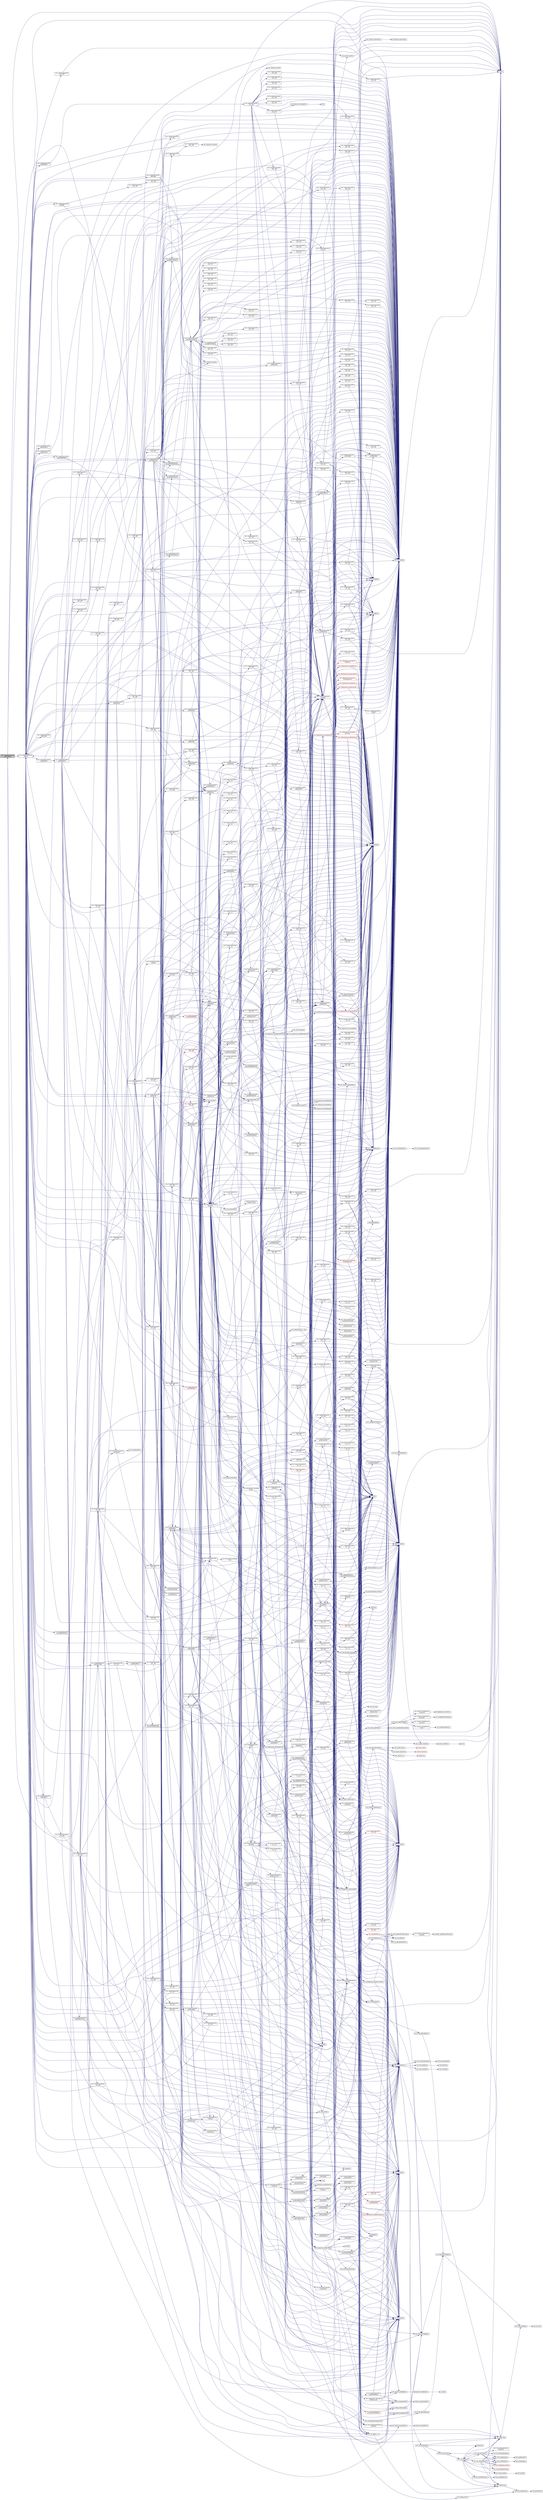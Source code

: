digraph "omc_CodegenSparseFMI_algStmtReinit"
{
  edge [fontname="Helvetica",fontsize="10",labelfontname="Helvetica",labelfontsize="10"];
  node [fontname="Helvetica",fontsize="10",shape=record];
  rankdir="LR";
  Node31210 [label="omc_CodegenSparseFMI\l_algStmtReinit",height=0.2,width=0.4,color="black", fillcolor="grey75", style="filled", fontcolor="black"];
  Node31210 -> Node31211 [color="midnightblue",fontsize="10",style="solid",fontname="Helvetica"];
  Node31211 [label="omc_CodegenSparseFMI\l_daeExp",height=0.2,width=0.4,color="black", fillcolor="white", style="filled",URL="$d1/d2e/_codegen_sparse_f_m_i_8c.html#ab26972f772620810838d527d8554f2ac"];
  Node31211 -> Node31212 [color="midnightblue",fontsize="10",style="solid",fontname="Helvetica"];
  Node31212 [label="omc_Tpl_writeTok",height=0.2,width=0.4,color="black", fillcolor="white", style="filled",URL="$d7/d52/_tpl_8c.html#a1038a57834f028b49f38adc4d5fcd049"];
  Node31212 -> Node31213 [color="midnightblue",fontsize="10",style="solid",fontname="Helvetica"];
  Node31213 [label="strcmp",height=0.2,width=0.4,color="black", fillcolor="white", style="filled",URL="$db/d13/_c_vode_get_8m.html#ab022bbe018438998408fda94a327a547"];
  Node31211 -> Node31214 [color="midnightblue",fontsize="10",style="solid",fontname="Helvetica"];
  Node31214 [label="omc_Tpl_writeStr",height=0.2,width=0.4,color="black", fillcolor="white", style="filled",URL="$d7/d52/_tpl_8c.html#ada57037d1430be632aea182a946c3245"];
  Node31214 -> Node31213 [color="midnightblue",fontsize="10",style="solid",fontname="Helvetica"];
  Node31214 -> Node31215 [color="midnightblue",fontsize="10",style="solid",fontname="Helvetica"];
  Node31215 [label="omc_System_stringFind",height=0.2,width=0.4,color="black", fillcolor="white", style="filled",URL="$d1/d95/_system_8c.html#aaf91a54874eb5ec9ee51361de070f43f"];
  Node31215 -> Node31216 [color="midnightblue",fontsize="10",style="solid",fontname="Helvetica"];
  Node31216 [label="System_stringFind",height=0.2,width=0.4,color="black", fillcolor="white", style="filled",URL="$d8/d28/_compiler_2boot_2build_2system_8h.html#a616f6ee1c9578bea3ee5ecb840b19682"];
  Node31216 -> Node31217 [color="midnightblue",fontsize="10",style="solid",fontname="Helvetica"];
  Node31217 [label="strstr",height=0.2,width=0.4,color="black", fillcolor="white", style="filled",URL="$df/deb/3rd_party_2regex-0_812_2test_2test_8c.html#a1e5ffad39b65fa937afd3ee288ccf877"];
  Node31211 -> Node31218 [color="midnightblue",fontsize="10",style="solid",fontname="Helvetica"];
  Node31218 [label="intString",height=0.2,width=0.4,color="black", fillcolor="white", style="filled",URL="$d2/d57/build_2include_2omc_2c_2meta_2meta__modelica__builtin_8h.html#a751bf2360cb3df6de97811998890b7ea"];
  Node31211 -> Node31219 [color="midnightblue",fontsize="10",style="solid",fontname="Helvetica"];
  Node31219 [label="realString",height=0.2,width=0.4,color="black", fillcolor="white", style="filled",URL="$d2/d57/build_2include_2omc_2c_2meta_2meta__modelica__builtin_8h.html#a87fa8e77dec9dc00c51dc3bada543d0d"];
  Node31211 -> Node31220 [color="midnightblue",fontsize="10",style="solid",fontname="Helvetica"];
  Node31220 [label="omc_CodegenSparseFMI\l_daeExpSconst",height=0.2,width=0.4,color="black", fillcolor="white", style="filled",URL="$d1/d2e/_codegen_sparse_f_m_i_8c.html#af174c0a3e0a098b60ff2658f1d1d2d80"];
  Node31220 -> Node31212 [color="midnightblue",fontsize="10",style="solid",fontname="Helvetica"];
  Node31220 -> Node31221 [color="midnightblue",fontsize="10",style="solid",fontname="Helvetica"];
  Node31221 [label="omc_Util_escapeModelicaString\lToCString",height=0.2,width=0.4,color="black", fillcolor="white", style="filled",URL="$d9/d7c/_compiler_2boot_2build_2util_8c.html#a0f96a57566dff2c80b35326f8c575873"];
  Node31221 -> Node31222 [color="midnightblue",fontsize="10",style="solid",fontname="Helvetica"];
  Node31222 [label="omc_System_escapedString",height=0.2,width=0.4,color="black", fillcolor="white", style="filled",URL="$d1/d95/_system_8c.html#a170d374b1efa7c49852464d3033532fe"];
  Node31222 -> Node31223 [color="midnightblue",fontsize="10",style="solid",fontname="Helvetica"];
  Node31223 [label="System_escapedString",height=0.2,width=0.4,color="black", fillcolor="white", style="filled",URL="$d8/d28/_compiler_2boot_2build_2system_8h.html#aae4f4ade8d6d1432e5d84736552cb4e6"];
  Node31220 -> Node31214 [color="midnightblue",fontsize="10",style="solid",fontname="Helvetica"];
  Node31211 -> Node31224 [color="midnightblue",fontsize="10",style="solid",fontname="Helvetica"];
  Node31224 [label="omc_CodegenSparseFMI\l_fun__518",height=0.2,width=0.4,color="black", fillcolor="white", style="filled",URL="$d1/d2e/_codegen_sparse_f_m_i_8c.html#a67cef318ec953a01d5cc66a289b9335b"];
  Node31224 -> Node31212 [color="midnightblue",fontsize="10",style="solid",fontname="Helvetica"];
  Node31211 -> Node31225 [color="midnightblue",fontsize="10",style="solid",fontname="Helvetica"];
  Node31225 [label="omc_CodegenSparseFMI\l_daeExpCrefRhs",height=0.2,width=0.4,color="black", fillcolor="white", style="filled",URL="$d1/d2e/_codegen_sparse_f_m_i_8c.html#a1c8b7f7c630c2bb7f0ccdfe262bce698"];
  Node31225 -> Node31226 [color="midnightblue",fontsize="10",style="solid",fontname="Helvetica"];
  Node31226 [label="omc_CodegenSparseFMI\l_fun__523",height=0.2,width=0.4,color="black", fillcolor="white", style="filled",URL="$d1/d2e/_codegen_sparse_f_m_i_8c.html#ac21903386a6c12cb7ddc073d1d74c9a8"];
  Node31226 -> Node31227 [color="midnightblue",fontsize="10",style="solid",fontname="Helvetica"];
  Node31227 [label="omc_CodegenSparseFMI\l_daeExpCrefRhs2",height=0.2,width=0.4,color="black", fillcolor="white", style="filled",URL="$d1/d2e/_codegen_sparse_f_m_i_8c.html#a3fceaffa231b419c45cb8edadd4ba04a"];
  Node31227 -> Node31228 [color="midnightblue",fontsize="10",style="solid",fontname="Helvetica"];
  Node31228 [label="omc_CodegenSparseFMI\l_daeExpCrefRhsArrayBox",height=0.2,width=0.4,color="black", fillcolor="white", style="filled",URL="$d1/d2e/_codegen_sparse_f_m_i_8c.html#ac5ada71119621d15152bb6fa353e7154"];
  Node31228 -> Node31229 [color="midnightblue",fontsize="10",style="solid",fontname="Helvetica"];
  Node31229 [label="omc_CodegenSparseFMI\l_fun__536",height=0.2,width=0.4,color="black", fillcolor="white", style="filled",URL="$d1/d2e/_codegen_sparse_f_m_i_8c.html#a121754d4f9254b91062455b675e89948"];
  Node31229 -> Node31230 [color="midnightblue",fontsize="10",style="solid",fontname="Helvetica"];
  Node31230 [label="omc_CodegenSparseFMI\l_expTypeArray",height=0.2,width=0.4,color="black", fillcolor="white", style="filled",URL="$d1/d2e/_codegen_sparse_f_m_i_8c.html#a64dfaa83232c795757108208e84f0850"];
  Node31230 -> Node31231 [color="midnightblue",fontsize="10",style="solid",fontname="Helvetica"];
  Node31231 [label="omc_CodegenSparseFMI\l_expTypeFlag",height=0.2,width=0.4,color="black", fillcolor="white", style="filled",URL="$d1/d2e/_codegen_sparse_f_m_i_8c.html#a6795f6b6f55ae5a0e5b6c4283d5d4a8e"];
  Node31231 -> Node31232 [color="midnightblue",fontsize="10",style="solid",fontname="Helvetica"];
  Node31232 [label="omc_CodegenSparseFMI\l_fun__706",height=0.2,width=0.4,color="black", fillcolor="white", style="filled",URL="$d1/d2e/_codegen_sparse_f_m_i_8c.html#aa99ff9cf4eaae56f2feaa06c84e7dbba"];
  Node31232 -> Node31233 [color="midnightblue",fontsize="10",style="solid",fontname="Helvetica"];
  Node31233 [label="omc_CodegenSparseFMI\l_expTypeShort",height=0.2,width=0.4,color="black", fillcolor="white", style="filled",URL="$d1/d2e/_codegen_sparse_f_m_i_8c.html#a1c2b815a074641365b8540e30d164b5f"];
  Node31233 -> Node31212 [color="midnightblue",fontsize="10",style="solid",fontname="Helvetica"];
  Node31233 -> Node31234 [color="midnightblue",fontsize="10",style="solid",fontname="Helvetica"];
  Node31234 [label="omc_Config_acceptMetaModelica\lGrammar",height=0.2,width=0.4,color="black", fillcolor="white", style="filled",URL="$d1/d5c/_config_8c.html#abbb1ebde9dd1336640d4feb5ef557d9a"];
  Node31234 -> Node31235 [color="midnightblue",fontsize="10",style="solid",fontname="Helvetica"];
  Node31235 [label="omc_Flags_getConfigEnum",height=0.2,width=0.4,color="black", fillcolor="white", style="filled",URL="$d3/db3/_flags_8c.html#add52ff282ca5df852c1905fabb4571c9"];
  Node31235 -> Node31236 [color="midnightblue",fontsize="10",style="solid",fontname="Helvetica"];
  Node31236 [label="omc_Flags_getConfigValue",height=0.2,width=0.4,color="black", fillcolor="white", style="filled",URL="$d3/db3/_flags_8c.html#a96ba70d54b6662cf90933a207c0c6b8e"];
  Node31236 -> Node31237 [color="midnightblue",fontsize="10",style="solid",fontname="Helvetica"];
  Node31237 [label="omc_Flags_loadFlags",height=0.2,width=0.4,color="black", fillcolor="white", style="filled",URL="$d3/db3/_flags_8c.html#a760d66f53b65ac257876ca0f6308f09f"];
  Node31237 -> Node31238 [color="midnightblue",fontsize="10",style="solid",fontname="Helvetica"];
  Node31238 [label="omc_List_fold",height=0.2,width=0.4,color="black", fillcolor="white", style="filled",URL="$da/d72/_compiler_2boot_2build_2list_8c.html#a3ec1ee3a5ff53be9af368e290be09182"];
  Node31233 -> Node31239 [color="midnightblue",fontsize="10",style="solid",fontname="Helvetica"];
  Node31239 [label="omc_CodegenSparseFMI\l_fun__690",height=0.2,width=0.4,color="black", fillcolor="white", style="filled",URL="$d1/d2e/_codegen_sparse_f_m_i_8c.html#a8c8004126dd517e4a134acab7fcc43a5"];
  Node31239 -> Node31212 [color="midnightblue",fontsize="10",style="solid",fontname="Helvetica"];
  Node31233 -> Node31240 [color="midnightblue",fontsize="10",style="solid",fontname="Helvetica"];
  Node31240 [label="omc_ClassInf_getStateName",height=0.2,width=0.4,color="black", fillcolor="white", style="filled",URL="$d4/d47/_class_inf_8c.html#a13bf30a04c4c83a98a949a2fb106aa2a"];
  Node31233 -> Node31241 [color="midnightblue",fontsize="10",style="solid",fontname="Helvetica"];
  Node31241 [label="omc_CodegenUtil_underscorePath",height=0.2,width=0.4,color="black", fillcolor="white", style="filled",URL="$de/d91/_codegen_util_8c.html#a1f1383df613db73164b297470f762459"];
  Node31241 -> Node31242 [color="midnightblue",fontsize="10",style="solid",fontname="Helvetica"];
  Node31242 [label="omc_CodegenUtil_replaceDot\lAndUnderscore",height=0.2,width=0.4,color="black", fillcolor="white", style="filled",URL="$de/d91/_codegen_util_8c.html#a4a3591cd347973b3220fe437765dab23"];
  Node31242 -> Node31243 [color="midnightblue",fontsize="10",style="solid",fontname="Helvetica"];
  Node31243 [label="omc_System_stringReplace",height=0.2,width=0.4,color="black", fillcolor="white", style="filled",URL="$d1/d95/_system_8c.html#a058b959f3f74b2d76bb6b21a01cdddb1"];
  Node31243 -> Node31244 [color="midnightblue",fontsize="10",style="solid",fontname="Helvetica"];
  Node31244 [label="System_stringReplace",height=0.2,width=0.4,color="black", fillcolor="white", style="filled",URL="$d8/d28/_compiler_2boot_2build_2system_8h.html#abd9e4634afacfdd5c965aee4d8662e35"];
  Node31244 -> Node31245 [color="midnightblue",fontsize="10",style="solid",fontname="Helvetica"];
  Node31245 [label="_replace",height=0.2,width=0.4,color="black", fillcolor="white", style="filled",URL="$d0/dfd/printimpl_8c.html#a0ba59718edccbb5a0e203e2c9600a69c"];
  Node31242 -> Node31214 [color="midnightblue",fontsize="10",style="solid",fontname="Helvetica"];
  Node31242 -> Node31246 [color="midnightblue",fontsize="10",style="solid",fontname="Helvetica"];
  Node31246 [label="omc_Tpl_textString",height=0.2,width=0.4,color="black", fillcolor="white", style="filled",URL="$d7/d52/_tpl_8c.html#a3df7e553e36d815ca12207c1b633f741"];
  Node31246 -> Node31247 [color="midnightblue",fontsize="10",style="solid",fontname="Helvetica"];
  Node31247 [label="omc_Print_saveAndClearBuf",height=0.2,width=0.4,color="black", fillcolor="white", style="filled",URL="$dc/d4a/_print_8c.html#a9be4a7e0fd8ef4d0e9a96b6a7d30129b"];
  Node31247 -> Node31248 [color="midnightblue",fontsize="10",style="solid",fontname="Helvetica"];
  Node31248 [label="Print_saveAndClearBuf",height=0.2,width=0.4,color="black", fillcolor="white", style="filled",URL="$db/def/_print_8h.html#afbd06f69772f11802874118538c5e3cb"];
  Node31246 -> Node31249 [color="midnightblue",fontsize="10",style="solid",fontname="Helvetica"];
  Node31249 [label="omc_Tpl_textStringBuf",height=0.2,width=0.4,color="black", fillcolor="white", style="filled",URL="$d7/d52/_tpl_8c.html#a569b285dc7a7a3d881d4a69ee8857b85"];
  Node31249 -> Node31250 [color="midnightblue",fontsize="10",style="solid",fontname="Helvetica"];
  Node31250 [label="omc_Tpl_tokensString",height=0.2,width=0.4,color="black", fillcolor="white", style="filled",URL="$d7/d52/_tpl_8c.html#a2085a822c35dc488683fbb303c0d6546"];
  Node31250 -> Node31251 [color="midnightblue",fontsize="10",style="solid",fontname="Helvetica"];
  Node31251 [label="omc_Tpl_tokString",height=0.2,width=0.4,color="black", fillcolor="white", style="filled",URL="$d7/d52/_tpl_8c.html#aaad1c380626ef433bd8e0102f48743cf"];
  Node31251 -> Node31252 [color="midnightblue",fontsize="10",style="solid",fontname="Helvetica"];
  Node31252 [label="omc_Print_printBufNewLine",height=0.2,width=0.4,color="black", fillcolor="white", style="filled",URL="$dc/d4a/_print_8c.html#a56936142cb06c2610c5c55a0f0672826"];
  Node31252 -> Node31253 [color="midnightblue",fontsize="10",style="solid",fontname="Helvetica"];
  Node31253 [label="Print_printBufNewLine",height=0.2,width=0.4,color="black", fillcolor="white", style="filled",URL="$db/def/_print_8h.html#a3b18f8c254923287e4e0dc39d5c39a3a"];
  Node31251 -> Node31254 [color="midnightblue",fontsize="10",style="solid",fontname="Helvetica"];
  Node31254 [label="omc_Print_getBufLength",height=0.2,width=0.4,color="black", fillcolor="white", style="filled",URL="$dc/d4a/_print_8c.html#a65cb82b6b1bc6acf3a656ef9978109b2"];
  Node31254 -> Node31255 [color="midnightblue",fontsize="10",style="solid",fontname="Helvetica"];
  Node31255 [label="Print_getBufLength",height=0.2,width=0.4,color="black", fillcolor="white", style="filled",URL="$db/def/_print_8h.html#a512282b99288e8ec6b431e7dee78c76f"];
  Node31251 -> Node31256 [color="midnightblue",fontsize="10",style="solid",fontname="Helvetica"];
  Node31256 [label="omc_Print_printBufSpace",height=0.2,width=0.4,color="black", fillcolor="white", style="filled",URL="$dc/d4a/_print_8c.html#a02aa663c225bece7c208406683415d6f"];
  Node31256 -> Node31257 [color="midnightblue",fontsize="10",style="solid",fontname="Helvetica"];
  Node31257 [label="Print_printBufSpace",height=0.2,width=0.4,color="black", fillcolor="white", style="filled",URL="$db/def/_print_8h.html#a494a05754b95d4ded8cf421fe8799495"];
  Node31251 -> Node31258 [color="midnightblue",fontsize="10",style="solid",fontname="Helvetica"];
  Node31258 [label="omc_Print_printBuf",height=0.2,width=0.4,color="black", fillcolor="white", style="filled",URL="$dc/d4a/_print_8c.html#a0814578dcc1618c6b57729067765170b"];
  Node31258 -> Node31259 [color="midnightblue",fontsize="10",style="solid",fontname="Helvetica"];
  Node31259 [label="Print_printBuf",height=0.2,width=0.4,color="black", fillcolor="white", style="filled",URL="$db/def/_print_8h.html#a4e09b57c2e6549226f6669ca20a3cf07"];
  Node31251 -> Node31260 [color="midnightblue",fontsize="10",style="solid",fontname="Helvetica"];
  Node31260 [label="omc_Tpl_stringListString",height=0.2,width=0.4,color="black", fillcolor="white", style="filled",URL="$d7/d52/_tpl_8c.html#aee284774d669dd515363b1fac8b7086c"];
  Node31260 -> Node31213 [color="midnightblue",fontsize="10",style="solid",fontname="Helvetica"];
  Node31260 -> Node31254 [color="midnightblue",fontsize="10",style="solid",fontname="Helvetica"];
  Node31260 -> Node31256 [color="midnightblue",fontsize="10",style="solid",fontname="Helvetica"];
  Node31260 -> Node31258 [color="midnightblue",fontsize="10",style="solid",fontname="Helvetica"];
  Node31260 -> Node31261 [color="midnightblue",fontsize="10",style="solid",fontname="Helvetica"];
  Node31261 [label="omc_Print_hasBufNewLineAtEnd",height=0.2,width=0.4,color="red", fillcolor="white", style="filled",URL="$dc/d4a/_print_8c.html#a688e4a253785b1cd5b77e1a52c1a6dca"];
  Node31260 -> Node31263 [color="midnightblue",fontsize="10",style="solid",fontname="Helvetica"];
  Node31263 [label="omc_Flags_isSet",height=0.2,width=0.4,color="black", fillcolor="white", style="filled",URL="$d3/db3/_flags_8c.html#a34e6591659b1578969141a635ff24042"];
  Node31263 -> Node31237 [color="midnightblue",fontsize="10",style="solid",fontname="Helvetica"];
  Node31260 -> Node31264 [color="midnightblue",fontsize="10",style="solid",fontname="Helvetica"];
  Node31264 [label="omc_Debug_trace",height=0.2,width=0.4,color="black", fillcolor="white", style="filled",URL="$d6/d1d/_compiler_2boot_2build_2debug_8c.html#a465f6e24432a8b1db4c7576ea09e7259"];
  Node31264 -> Node31265 [color="midnightblue",fontsize="10",style="solid",fontname="Helvetica"];
  Node31265 [label="omc_Print_printErrorBuf",height=0.2,width=0.4,color="black", fillcolor="white", style="filled",URL="$dc/d4a/_print_8c.html#a136f27763cbad8fdab9e975d877aff4b"];
  Node31265 -> Node31266 [color="midnightblue",fontsize="10",style="solid",fontname="Helvetica"];
  Node31266 [label="Print_printErrorBuf",height=0.2,width=0.4,color="black", fillcolor="white", style="filled",URL="$db/def/_print_8h.html#ac4ef051f731ad4fd851c45be8d215b4c"];
  Node31251 -> Node31267 [color="midnightblue",fontsize="10",style="solid",fontname="Helvetica"];
  Node31267 [label="omc_Tpl_blockString",height=0.2,width=0.4,color="black", fillcolor="white", style="filled",URL="$d7/d52/_tpl_8c.html#a5439b4832f78013add9b4aa8389f2bdc"];
  Node31267 -> Node31250 [color="midnightblue",fontsize="10",style="solid",fontname="Helvetica"];
  Node31267 -> Node31256 [color="midnightblue",fontsize="10",style="solid",fontname="Helvetica"];
  Node31267 -> Node31254 [color="midnightblue",fontsize="10",style="solid",fontname="Helvetica"];
  Node31267 -> Node31251 [color="midnightblue",fontsize="10",style="solid",fontname="Helvetica"];
  Node31267 -> Node31268 [color="midnightblue",fontsize="10",style="solid",fontname="Helvetica"];
  Node31268 [label="omc_Tpl_iterSeparatorString",height=0.2,width=0.4,color="black", fillcolor="white", style="filled",URL="$d7/d52/_tpl_8c.html#aac82332fb79d7c0b20e59be6a4161452"];
  Node31268 -> Node31251 [color="midnightblue",fontsize="10",style="solid",fontname="Helvetica"];
  Node31267 -> Node31269 [color="midnightblue",fontsize="10",style="solid",fontname="Helvetica"];
  Node31269 [label="omc_Tpl_iterSeparatorAlign\lWrapString",height=0.2,width=0.4,color="black", fillcolor="white", style="filled",URL="$d7/d52/_tpl_8c.html#abf190d9e11ccd80e0749d132287e5052"];
  Node31267 -> Node31270 [color="midnightblue",fontsize="10",style="solid",fontname="Helvetica"];
  Node31270 [label="omc_Tpl_iterAlignWrapString",height=0.2,width=0.4,color="black", fillcolor="white", style="filled",URL="$d7/d52/_tpl_8c.html#a6b1e4c1278b1da42e896a4ea81cc6fd3"];
  Node31267 -> Node31263 [color="midnightblue",fontsize="10",style="solid",fontname="Helvetica"];
  Node31267 -> Node31264 [color="midnightblue",fontsize="10",style="solid",fontname="Helvetica"];
  Node31251 -> Node31271 [color="midnightblue",fontsize="10",style="solid",fontname="Helvetica"];
  Node31271 [label="listReverse",height=0.2,width=0.4,color="black", fillcolor="white", style="filled",URL="$d2/d57/build_2include_2omc_2c_2meta_2meta__modelica__builtin_8h.html#a81001ba45c298ade27540edd2589777c"];
  Node31251 -> Node31263 [color="midnightblue",fontsize="10",style="solid",fontname="Helvetica"];
  Node31251 -> Node31264 [color="midnightblue",fontsize="10",style="solid",fontname="Helvetica"];
  Node31249 -> Node31271 [color="midnightblue",fontsize="10",style="solid",fontname="Helvetica"];
  Node31249 -> Node31263 [color="midnightblue",fontsize="10",style="solid",fontname="Helvetica"];
  Node31249 -> Node31264 [color="midnightblue",fontsize="10",style="solid",fontname="Helvetica"];
  Node31246 -> Node31272 [color="midnightblue",fontsize="10",style="solid",fontname="Helvetica"];
  Node31272 [label="omc_Print_getString",height=0.2,width=0.4,color="black", fillcolor="white", style="filled",URL="$dc/d4a/_print_8c.html#a24f4e5ba012abc81ac68e0c3bfb3dfcb"];
  Node31272 -> Node31273 [color="midnightblue",fontsize="10",style="solid",fontname="Helvetica"];
  Node31273 [label="Print_getString",height=0.2,width=0.4,color="black", fillcolor="white", style="filled",URL="$db/def/_print_8h.html#adc535a7680da761472c50a3613eba8d7"];
  Node31246 -> Node31274 [color="midnightblue",fontsize="10",style="solid",fontname="Helvetica"];
  Node31274 [label="omc_Print_restoreBuf",height=0.2,width=0.4,color="black", fillcolor="white", style="filled",URL="$dc/d4a/_print_8c.html#ab5cdbbbaeeac69f9d76f10b1354c7ba2"];
  Node31274 -> Node31275 [color="midnightblue",fontsize="10",style="solid",fontname="Helvetica"];
  Node31275 [label="Print_restoreBuf",height=0.2,width=0.4,color="black", fillcolor="white", style="filled",URL="$db/def/_print_8h.html#a30efd8fc4a8cb13b594cb63bcac9407c"];
  Node31246 -> Node31263 [color="midnightblue",fontsize="10",style="solid",fontname="Helvetica"];
  Node31246 -> Node31264 [color="midnightblue",fontsize="10",style="solid",fontname="Helvetica"];
  Node31242 -> Node31276 [color="midnightblue",fontsize="10",style="solid",fontname="Helvetica"];
  Node31276 [label="omc_System_unquoteIdentifier",height=0.2,width=0.4,color="black", fillcolor="white", style="filled",URL="$d1/d95/_system_8c.html#ac678e26dc7e5e44c5a62fa720045ba0b"];
  Node31276 -> Node31277 [color="midnightblue",fontsize="10",style="solid",fontname="Helvetica"];
  Node31277 [label="System_unquoteIdentifier",height=0.2,width=0.4,color="black", fillcolor="white", style="filled",URL="$d8/d28/_compiler_2boot_2build_2system_8h.html#a2a6d691709998419f6ae991b9e754117"];
  Node31241 -> Node31212 [color="midnightblue",fontsize="10",style="solid",fontname="Helvetica"];
  Node31232 -> Node31278 [color="midnightblue",fontsize="10",style="solid",fontname="Helvetica"];
  Node31278 [label="omc_CodegenSparseFMI\l_fun__704",height=0.2,width=0.4,color="black", fillcolor="white", style="filled",URL="$d1/d2e/_codegen_sparse_f_m_i_8c.html#a819b0e086f2b4da0737832abca63ffed"];
  Node31278 -> Node31212 [color="midnightblue",fontsize="10",style="solid",fontname="Helvetica"];
  Node31278 -> Node31233 [color="midnightblue",fontsize="10",style="solid",fontname="Helvetica"];
  Node31278 -> Node31279 [color="midnightblue",fontsize="10",style="solid",fontname="Helvetica"];
  Node31279 [label="omc_CodegenSparseFMI\l_fun__703",height=0.2,width=0.4,color="black", fillcolor="white", style="filled",URL="$d1/d2e/_codegen_sparse_f_m_i_8c.html#aac64164dc707a7060695b16289c95363"];
  Node31279 -> Node31212 [color="midnightblue",fontsize="10",style="solid",fontname="Helvetica"];
  Node31279 -> Node31240 [color="midnightblue",fontsize="10",style="solid",fontname="Helvetica"];
  Node31279 -> Node31241 [color="midnightblue",fontsize="10",style="solid",fontname="Helvetica"];
  Node31279 -> Node31233 [color="midnightblue",fontsize="10",style="solid",fontname="Helvetica"];
  Node31232 -> Node31212 [color="midnightblue",fontsize="10",style="solid",fontname="Helvetica"];
  Node31232 -> Node31280 [color="midnightblue",fontsize="10",style="solid",fontname="Helvetica"];
  Node31280 [label="omc_CodegenSparseFMI\l_fun__705",height=0.2,width=0.4,color="black", fillcolor="white", style="filled",URL="$d1/d2e/_codegen_sparse_f_m_i_8c.html#a92271e2ad4042c0e75f2a0f81f09aed9"];
  Node31280 -> Node31233 [color="midnightblue",fontsize="10",style="solid",fontname="Helvetica"];
  Node31280 -> Node31212 [color="midnightblue",fontsize="10",style="solid",fontname="Helvetica"];
  Node31280 -> Node31231 [color="midnightblue",fontsize="10",style="solid",fontname="Helvetica"];
  Node31229 -> Node31281 [color="midnightblue",fontsize="10",style="solid",fontname="Helvetica"];
  Node31281 [label="omc_CodegenSparseFMI\l_tempDecl",height=0.2,width=0.4,color="black", fillcolor="white", style="filled",URL="$d1/d2e/_codegen_sparse_f_m_i_8c.html#a41b68e3e9765b2d8afc8ce6102197450"];
  Node31281 -> Node31212 [color="midnightblue",fontsize="10",style="solid",fontname="Helvetica"];
  Node31281 -> Node31282 [color="midnightblue",fontsize="10",style="solid",fontname="Helvetica"];
  Node31282 [label="omc_System_tmpTick",height=0.2,width=0.4,color="black", fillcolor="white", style="filled",URL="$d1/d95/_system_8c.html#abfcc4960d3ab4c6a88ea3a5d34d8ffe8"];
  Node31282 -> Node31283 [color="midnightblue",fontsize="10",style="solid",fontname="Helvetica"];
  Node31283 [label="omc_System_tmpTickIndex",height=0.2,width=0.4,color="black", fillcolor="white", style="filled",URL="$d1/d95/_system_8c.html#a20b3030a9ff040efb53eeaa6f1f0eb5e"];
  Node31283 -> Node31284 [color="midnightblue",fontsize="10",style="solid",fontname="Helvetica"];
  Node31284 [label="SystemImpl_tmpTickIndex",height=0.2,width=0.4,color="black", fillcolor="white", style="filled",URL="$d8/d28/_compiler_2boot_2build_2system_8h.html#a90c145e300ea9097787a310b2ba0deda"];
  Node31281 -> Node31214 [color="midnightblue",fontsize="10",style="solid",fontname="Helvetica"];
  Node31281 -> Node31218 [color="midnightblue",fontsize="10",style="solid",fontname="Helvetica"];
  Node31281 -> Node31285 [color="midnightblue",fontsize="10",style="solid",fontname="Helvetica"];
  Node31285 [label="omc_CodegenSparseFMI\l_fun__683",height=0.2,width=0.4,color="black", fillcolor="white", style="filled",URL="$d1/d2e/_codegen_sparse_f_m_i_8c.html#adb1f709f6ee5a3c64e0cb81045966ea2"];
  Node31285 -> Node31286 [color="midnightblue",fontsize="10",style="solid",fontname="Helvetica"];
  Node31286 [label="stringHashDjb2Mod",height=0.2,width=0.4,color="black", fillcolor="white", style="filled",URL="$d2/d57/build_2include_2omc_2c_2meta_2meta__modelica__builtin_8h.html#a71a925de64a6f26ca5ef2903b616e73d"];
  Node31285 -> Node31213 [color="midnightblue",fontsize="10",style="solid",fontname="Helvetica"];
  Node31285 -> Node31287 [color="midnightblue",fontsize="10",style="solid",fontname="Helvetica"];
  Node31287 [label="omc_Tpl_pushBlock",height=0.2,width=0.4,color="black", fillcolor="white", style="filled",URL="$d7/d52/_tpl_8c.html#a99d6bda0846441f21c5081261888085a"];
  Node31285 -> Node31212 [color="midnightblue",fontsize="10",style="solid",fontname="Helvetica"];
  Node31285 -> Node31288 [color="midnightblue",fontsize="10",style="solid",fontname="Helvetica"];
  Node31288 [label="omc_Tpl_writeText",height=0.2,width=0.4,color="black", fillcolor="white", style="filled",URL="$d7/d52/_tpl_8c.html#a7e5a397e973cf3de37af50d58cbb789f"];
  Node31285 -> Node31289 [color="midnightblue",fontsize="10",style="solid",fontname="Helvetica"];
  Node31289 [label="omc_Tpl_popBlock",height=0.2,width=0.4,color="black", fillcolor="white", style="filled",URL="$d7/d52/_tpl_8c.html#a6cf6c8514535aa47abb9ff6badd4f6a5"];
  Node31281 -> Node31288 [color="midnightblue",fontsize="10",style="solid",fontname="Helvetica"];
  Node31229 -> Node31246 [color="midnightblue",fontsize="10",style="solid",fontname="Helvetica"];
  Node31229 -> Node31290 [color="midnightblue",fontsize="10",style="solid",fontname="Helvetica"];
  Node31290 [label="listLength",height=0.2,width=0.4,color="black", fillcolor="white", style="filled",URL="$d2/d57/build_2include_2omc_2c_2meta_2meta__modelica__builtin_8h.html#a6983369f3c3e3e8cc41ac483c9a9baf1"];
  Node31229 -> Node31214 [color="midnightblue",fontsize="10",style="solid",fontname="Helvetica"];
  Node31229 -> Node31218 [color="midnightblue",fontsize="10",style="solid",fontname="Helvetica"];
  Node31229 -> Node31291 [color="midnightblue",fontsize="10",style="solid",fontname="Helvetica"];
  Node31291 [label="omc_Tpl_pushIter",height=0.2,width=0.4,color="black", fillcolor="white", style="filled",URL="$d7/d52/_tpl_8c.html#a79ae8e0232bfdb080d90e9f7890dc199"];
  Node31229 -> Node31292 [color="midnightblue",fontsize="10",style="solid",fontname="Helvetica"];
  Node31292 [label="omc_CodegenSparseFMI\l_lm__535",height=0.2,width=0.4,color="black", fillcolor="white", style="filled",URL="$d1/d2e/_codegen_sparse_f_m_i_8c.html#a0cc17a02391ca8d1c517dbb95fd9ffd6"];
  Node31292 -> Node31293 [color="midnightblue",fontsize="10",style="solid",fontname="Helvetica"];
  Node31293 [label="omc_CodegenSparseFMI\l_dimension",height=0.2,width=0.4,color="black", fillcolor="white", style="filled",URL="$d1/d2e/_codegen_sparse_f_m_i_8c.html#ae8cd650b009691f6530a5710a8c7226a"];
  Node31293 -> Node31214 [color="midnightblue",fontsize="10",style="solid",fontname="Helvetica"];
  Node31293 -> Node31218 [color="midnightblue",fontsize="10",style="solid",fontname="Helvetica"];
  Node31293 -> Node31212 [color="midnightblue",fontsize="10",style="solid",fontname="Helvetica"];
  Node31292 -> Node31294 [color="midnightblue",fontsize="10",style="solid",fontname="Helvetica"];
  Node31294 [label="omc_Tpl_nextIter",height=0.2,width=0.4,color="black", fillcolor="white", style="filled",URL="$d7/d52/_tpl_8c.html#ae3c38d796bafc525ba51ed985d39c720"];
  Node31229 -> Node31295 [color="midnightblue",fontsize="10",style="solid",fontname="Helvetica"];
  Node31295 [label="omc_Tpl_popIter",height=0.2,width=0.4,color="black", fillcolor="white", style="filled",URL="$d7/d52/_tpl_8c.html#abda700a6d3553ffecd4d194dea81a179"];
  Node31229 -> Node31233 [color="midnightblue",fontsize="10",style="solid",fontname="Helvetica"];
  Node31229 -> Node31288 [color="midnightblue",fontsize="10",style="solid",fontname="Helvetica"];
  Node31229 -> Node31212 [color="midnightblue",fontsize="10",style="solid",fontname="Helvetica"];
  Node31229 -> Node31296 [color="midnightblue",fontsize="10",style="solid",fontname="Helvetica"];
  Node31296 [label="omc_CodegenSparseFMI\l_arrayCrefCStr",height=0.2,width=0.4,color="black", fillcolor="white", style="filled",URL="$d1/d2e/_codegen_sparse_f_m_i_8c.html#ac511a5eb194ff694eb0a1d79e1a6c1a0"];
  Node31296 -> Node31212 [color="midnightblue",fontsize="10",style="solid",fontname="Helvetica"];
  Node31296 -> Node31297 [color="midnightblue",fontsize="10",style="solid",fontname="Helvetica"];
  Node31297 [label="omc_CodegenSparseFMI\l_arrayCrefCStr2",height=0.2,width=0.4,color="black", fillcolor="white", style="filled",URL="$d1/d2e/_codegen_sparse_f_m_i_8c.html#a2eae96c271500f6a4b91732dd4d2b9ae"];
  Node31297 -> Node31276 [color="midnightblue",fontsize="10",style="solid",fontname="Helvetica"];
  Node31297 -> Node31214 [color="midnightblue",fontsize="10",style="solid",fontname="Helvetica"];
  Node31297 -> Node31298 [color="midnightblue",fontsize="10",style="solid",fontname="Helvetica"];
  Node31298 [label="omc_CodegenSparseFMI\l_subscriptsToCStr2",height=0.2,width=0.4,color="red", fillcolor="white", style="filled",URL="$d1/d2e/_codegen_sparse_f_m_i_8c.html#afbab74c2b626dba7319b3777c0085661"];
  Node31298 -> Node31291 [color="midnightblue",fontsize="10",style="solid",fontname="Helvetica"];
  Node31298 -> Node31295 [color="midnightblue",fontsize="10",style="solid",fontname="Helvetica"];
  Node31297 -> Node31212 [color="midnightblue",fontsize="10",style="solid",fontname="Helvetica"];
  Node31227 -> Node31301 [color="midnightblue",fontsize="10",style="solid",fontname="Helvetica"];
  Node31301 [label="omc_CodegenSparseFMI\l_fun__530",height=0.2,width=0.4,color="black", fillcolor="white", style="filled",URL="$d1/d2e/_codegen_sparse_f_m_i_8c.html#adafc20d2b20410209532669c9b45ae16"];
  Node31301 -> Node31302 [color="midnightblue",fontsize="10",style="solid",fontname="Helvetica"];
  Node31302 [label="omc_SimCodeFunctionUtil\l_crefIsScalar",height=0.2,width=0.4,color="black", fillcolor="white", style="filled",URL="$d4/d6b/_sim_code_function_util_8c.html#a55a3b6e0d9d28b3f09202429b8cdd5e2"];
  Node31302 -> Node31303 [color="midnightblue",fontsize="10",style="solid",fontname="Helvetica"];
  Node31303 [label="omc_SimCodeFunctionUtil\l_inFunctionContext",height=0.2,width=0.4,color="black", fillcolor="white", style="filled",URL="$d4/d6b/_sim_code_function_util_8c.html#a5dbdff2bcab94c16861a459388614408"];
  Node31302 -> Node31304 [color="midnightblue",fontsize="10",style="solid",fontname="Helvetica"];
  Node31304 [label="omc_ComponentReference\l_crefLastSubs",height=0.2,width=0.4,color="black", fillcolor="white", style="filled",URL="$d9/d14/_component_reference_8c.html#a3f6103afac7dca99c57aa2db9673bd27"];
  Node31302 -> Node31263 [color="midnightblue",fontsize="10",style="solid",fontname="Helvetica"];
  Node31302 -> Node31305 [color="midnightblue",fontsize="10",style="solid",fontname="Helvetica"];
  Node31305 [label="omc_ComponentReference\l_crefHasScalarSubscripts",height=0.2,width=0.4,color="black", fillcolor="white", style="filled",URL="$d9/d14/_component_reference_8c.html#a6b0e1fecfd57ba5e9ad1b64d47caf553"];
  Node31305 -> Node31304 [color="midnightblue",fontsize="10",style="solid",fontname="Helvetica"];
  Node31305 -> Node31306 [color="midnightblue",fontsize="10",style="solid",fontname="Helvetica"];
  Node31306 [label="omc_Expression_subscript\lConstants",height=0.2,width=0.4,color="black", fillcolor="white", style="filled",URL="$d1/d08/_expression_8c.html#a5ff6627ae2c8b6d4dd46cf1ff5cf2873"];
  Node31305 -> Node31307 [color="midnightblue",fontsize="10",style="solid",fontname="Helvetica"];
  Node31307 [label="omc_ComponentReference\l_crefLastType",height=0.2,width=0.4,color="black", fillcolor="white", style="filled",URL="$d9/d14/_component_reference_8c.html#a4cbfe93b088d5e37d7d9bbd8c886f54d"];
  Node31305 -> Node31308 [color="midnightblue",fontsize="10",style="solid",fontname="Helvetica"];
  Node31308 [label="omc_Expression_arrayDimension",height=0.2,width=0.4,color="black", fillcolor="white", style="filled",URL="$d1/d08/_expression_8c.html#a2a1eb1eb06654bbf7faa4000e0c7cbf3"];
  Node31305 -> Node31290 [color="midnightblue",fontsize="10",style="solid",fontname="Helvetica"];
  Node31305 -> Node31309 [color="midnightblue",fontsize="10",style="solid",fontname="Helvetica"];
  Node31309 [label="void",height=0.2,width=0.4,color="black", fillcolor="white", style="filled",URL="$d1/dd1/3rd_party_2gc_2include_2gc_8h.html#acacfa47efcc44a29f7bb7d98f2a000f8"];
  Node31302 -> Node31310 [color="midnightblue",fontsize="10",style="solid",fontname="Helvetica"];
  Node31310 [label="omc_ComponentReference\l_crefHaveSubs",height=0.2,width=0.4,color="black", fillcolor="white", style="filled",URL="$d9/d14/_component_reference_8c.html#ab27cd80203a3eb7aed5caf370074271b"];
  Node31310 -> Node31215 [color="midnightblue",fontsize="10",style="solid",fontname="Helvetica"];
  Node31310 -> Node31310 [color="midnightblue",fontsize="10",style="solid",fontname="Helvetica"];
  Node31310 -> Node31309 [color="midnightblue",fontsize="10",style="solid",fontname="Helvetica"];
  Node31301 -> Node31311 [color="midnightblue",fontsize="10",style="solid",fontname="Helvetica"];
  Node31311 [label="omc_CodegenSparseFMI\l_fun__529",height=0.2,width=0.4,color="black", fillcolor="white", style="filled",URL="$d1/d2e/_codegen_sparse_f_m_i_8c.html#ada6544d8afd6465616d7ca1d6cf35919"];
  Node31311 -> Node31312 [color="midnightblue",fontsize="10",style="solid",fontname="Helvetica"];
  Node31312 [label="omc_SimCodeFunctionUtil\l_crefSubIsScalar",height=0.2,width=0.4,color="black", fillcolor="white", style="filled",URL="$d4/d6b/_sim_code_function_util_8c.html#a3fe97e4dda7791b1b4a85ef37c08432d"];
  Node31312 -> Node31313 [color="midnightblue",fontsize="10",style="solid",fontname="Helvetica"];
  Node31313 [label="omc_ComponentReference\l_crefSubs",height=0.2,width=0.4,color="black", fillcolor="white", style="filled",URL="$d9/d14/_component_reference_8c.html#a61a4b427dc6a1a1498d05f7d0afa3a72"];
  Node31313 -> Node31313 [color="midnightblue",fontsize="10",style="solid",fontname="Helvetica"];
  Node31313 -> Node31314 [color="midnightblue",fontsize="10",style="solid",fontname="Helvetica"];
  Node31314 [label="listAppend",height=0.2,width=0.4,color="black", fillcolor="white", style="filled",URL="$d2/d57/build_2include_2omc_2c_2meta_2meta__modelica__builtin_8h.html#a56b7e8a835b2d388f5984ca7378bc1ec"];
  Node31312 -> Node31315 [color="midnightblue",fontsize="10",style="solid",fontname="Helvetica"];
  Node31315 [label="omc_SimCodeFunctionUtil\l_subsToScalar",height=0.2,width=0.4,color="black", fillcolor="white", style="filled",URL="$d4/d6b/_sim_code_function_util_8c.html#ab8acad4c1fcad4770eb513f79038154e"];
  Node31311 -> Node31316 [color="midnightblue",fontsize="10",style="solid",fontname="Helvetica"];
  Node31316 [label="omc_CodegenSparseFMI\l_fun__527",height=0.2,width=0.4,color="black", fillcolor="white", style="filled",URL="$d1/d2e/_codegen_sparse_f_m_i_8c.html#a062276f7c90fb95feb046a083d2af7d3"];
  Node31316 -> Node31317 [color="midnightblue",fontsize="10",style="solid",fontname="Helvetica"];
  Node31317 [label="omc_CodegenSparseFMI\l_contextArrayCref",height=0.2,width=0.4,color="black", fillcolor="white", style="filled",URL="$d1/d2e/_codegen_sparse_f_m_i_8c.html#ad34ca042a7daae06a40d75815b95d2ce"];
  Node31317 -> Node31318 [color="midnightblue",fontsize="10",style="solid",fontname="Helvetica"];
  Node31318 [label="omc_CodegenSparseFMI\l_fun__203",height=0.2,width=0.4,color="red", fillcolor="white", style="filled",URL="$d1/d2e/_codegen_sparse_f_m_i_8c.html#a72e44c4b0be7fd2b8711758814a519e9"];
  Node31318 -> Node31212 [color="midnightblue",fontsize="10",style="solid",fontname="Helvetica"];
  Node31318 -> Node31296 [color="midnightblue",fontsize="10",style="solid",fontname="Helvetica"];
  Node31316 -> Node31230 [color="midnightblue",fontsize="10",style="solid",fontname="Helvetica"];
  Node31316 -> Node31281 [color="midnightblue",fontsize="10",style="solid",fontname="Helvetica"];
  Node31316 -> Node31246 [color="midnightblue",fontsize="10",style="solid",fontname="Helvetica"];
  Node31316 -> Node31313 [color="midnightblue",fontsize="10",style="solid",fontname="Helvetica"];
  Node31316 -> Node31320 [color="midnightblue",fontsize="10",style="solid",fontname="Helvetica"];
  Node31320 [label="omc_CodegenSparseFMI\l_daeExpCrefRhsIndexSpec",height=0.2,width=0.4,color="black", fillcolor="white", style="filled",URL="$d1/d2e/_codegen_sparse_f_m_i_8c.html#a59bd853630272057ead85a3b58914019"];
  Node31320 -> Node31290 [color="midnightblue",fontsize="10",style="solid",fontname="Helvetica"];
  Node31320 -> Node31214 [color="midnightblue",fontsize="10",style="solid",fontname="Helvetica"];
  Node31320 -> Node31218 [color="midnightblue",fontsize="10",style="solid",fontname="Helvetica"];
  Node31320 -> Node31291 [color="midnightblue",fontsize="10",style="solid",fontname="Helvetica"];
  Node31320 -> Node31321 [color="midnightblue",fontsize="10",style="solid",fontname="Helvetica"];
  Node31321 [label="omc_CodegenSparseFMI\l_lm__533",height=0.2,width=0.4,color="red", fillcolor="white", style="filled",URL="$d1/d2e/_codegen_sparse_f_m_i_8c.html#a75ebc61d138bcbb2b1fc08805df10b40"];
  Node31321 -> Node31294 [color="midnightblue",fontsize="10",style="solid",fontname="Helvetica"];
  Node31320 -> Node31295 [color="midnightblue",fontsize="10",style="solid",fontname="Helvetica"];
  Node31320 -> Node31281 [color="midnightblue",fontsize="10",style="solid",fontname="Helvetica"];
  Node31320 -> Node31212 [color="midnightblue",fontsize="10",style="solid",fontname="Helvetica"];
  Node31320 -> Node31288 [color="midnightblue",fontsize="10",style="solid",fontname="Helvetica"];
  Node31316 -> Node31212 [color="midnightblue",fontsize="10",style="solid",fontname="Helvetica"];
  Node31316 -> Node31288 [color="midnightblue",fontsize="10",style="solid",fontname="Helvetica"];
  Node31316 -> Node31323 [color="midnightblue",fontsize="10",style="solid",fontname="Helvetica"];
  Node31323 [label="omc_ComponentReference\l_crefStripLastSubs",height=0.2,width=0.4,color="black", fillcolor="white", style="filled",URL="$d9/d14/_component_reference_8c.html#a98a8360029d5518fb72089f8e09a1053"];
  Node31323 -> Node31324 [color="midnightblue",fontsize="10",style="solid",fontname="Helvetica"];
  Node31324 [label="omc_ComponentReference\l_makeCrefIdent",height=0.2,width=0.4,color="black", fillcolor="white", style="filled",URL="$d9/d14/_component_reference_8c.html#a99f05249d0101f2fc925a24367484623"];
  Node31323 -> Node31323 [color="midnightblue",fontsize="10",style="solid",fontname="Helvetica"];
  Node31323 -> Node31325 [color="midnightblue",fontsize="10",style="solid",fontname="Helvetica"];
  Node31325 [label="omc_ComponentReference\l_makeCrefQual",height=0.2,width=0.4,color="black", fillcolor="white", style="filled",URL="$d9/d14/_component_reference_8c.html#a7432b89e50552d0f7590711f64ca96e8"];
  Node31316 -> Node31326 [color="midnightblue",fontsize="10",style="solid",fontname="Helvetica"];
  Node31326 [label="omc_CodegenSparseFMI\l_contextCref",height=0.2,width=0.4,color="black", fillcolor="white", style="filled",URL="$d1/d2e/_codegen_sparse_f_m_i_8c.html#ab493323c2f5e160c78a45d11d7805406"];
  Node31326 -> Node31327 [color="midnightblue",fontsize="10",style="solid",fontname="Helvetica"];
  Node31327 [label="omc_CodegenSparseFMI\l_fun__179",height=0.2,width=0.4,color="black", fillcolor="white", style="filled",URL="$d1/d2e/_codegen_sparse_f_m_i_8c.html#aeaf3383f717379accd0391a45f02b780"];
  Node31327 -> Node31212 [color="midnightblue",fontsize="10",style="solid",fontname="Helvetica"];
  Node31327 -> Node31328 [color="midnightblue",fontsize="10",style="solid",fontname="Helvetica"];
  Node31328 [label="omc_CodegenSparseFMI\l_crefStr",height=0.2,width=0.4,color="black", fillcolor="white", style="filled",URL="$d1/d2e/_codegen_sparse_f_m_i_8c.html#aee65f4ea4fecf662864ce59800cb8248"];
  Node31328 -> Node31214 [color="midnightblue",fontsize="10",style="solid",fontname="Helvetica"];
  Node31328 -> Node31329 [color="midnightblue",fontsize="10",style="solid",fontname="Helvetica"];
  Node31329 [label="omc_CodegenSparseFMI\l_subscriptsStr",height=0.2,width=0.4,color="black", fillcolor="white", style="filled",URL="$d1/d2e/_codegen_sparse_f_m_i_8c.html#a4c5c0a822d0d62ad19094ea732c51403"];
  Node31329 -> Node31212 [color="midnightblue",fontsize="10",style="solid",fontname="Helvetica"];
  Node31329 -> Node31291 [color="midnightblue",fontsize="10",style="solid",fontname="Helvetica"];
  Node31329 -> Node31330 [color="midnightblue",fontsize="10",style="solid",fontname="Helvetica"];
  Node31330 [label="omc_CodegenSparseFMI\l_lm__200",height=0.2,width=0.4,color="black", fillcolor="white", style="filled",URL="$d1/d2e/_codegen_sparse_f_m_i_8c.html#ac9638d7a3c508a618a37ef4d721f78b4"];
  Node31330 -> Node31331 [color="midnightblue",fontsize="10",style="solid",fontname="Helvetica"];
  Node31331 [label="omc_CodegenUtil_subscriptStr",height=0.2,width=0.4,color="black", fillcolor="white", style="filled",URL="$de/d91/_codegen_util_8c.html#aa3323711c0ac6308b5b82ee9c611d4b1"];
  Node31331 -> Node31214 [color="midnightblue",fontsize="10",style="solid",fontname="Helvetica"];
  Node31331 -> Node31218 [color="midnightblue",fontsize="10",style="solid",fontname="Helvetica"];
  Node31331 -> Node31332 [color="midnightblue",fontsize="10",style="solid",fontname="Helvetica"];
  Node31332 [label="omc_CodegenUtil_dotPath",height=0.2,width=0.4,color="black", fillcolor="white", style="filled",URL="$de/d91/_codegen_util_8c.html#a7fddee9a3181f8239dd809b1aca67c78"];
  Node31332 -> Node31214 [color="midnightblue",fontsize="10",style="solid",fontname="Helvetica"];
  Node31332 -> Node31212 [color="midnightblue",fontsize="10",style="solid",fontname="Helvetica"];
  Node31331 -> Node31333 [color="midnightblue",fontsize="10",style="solid",fontname="Helvetica"];
  Node31333 [label="omc_ExpressionDump\l_printExpStr",height=0.2,width=0.4,color="black", fillcolor="white", style="filled",URL="$d8/d16/_expression_dump_8c.html#ab1b14f2e6c847006a4235d1905bb2637"];
  Node31333 -> Node31334 [color="midnightblue",fontsize="10",style="solid",fontname="Helvetica"];
  Node31334 [label="omc_Tpl_tplString2",height=0.2,width=0.4,color="red", fillcolor="white", style="filled",URL="$d7/d52/_tpl_8c.html#a19e668217f7d6c0b176843e40633cae2"];
  Node31334 -> Node31335 [color="midnightblue",fontsize="10",style="solid",fontname="Helvetica"];
  Node31335 [label="omc_Error_getNumErrorMessages",height=0.2,width=0.4,color="black", fillcolor="white", style="filled",URL="$db/da1/_compiler_2boot_2build_2error_8c.html#a6f9ff3d03e91883492e13af7fbc088ff"];
  Node31335 -> Node31336 [color="midnightblue",fontsize="10",style="solid",fontname="Helvetica"];
  Node31336 [label="omc_ErrorExt_getNumError\lMessages",height=0.2,width=0.4,color="black", fillcolor="white", style="filled",URL="$d4/dce/_error_ext_8c.html#a0195f83af0487b3e7bf35deb4225e582"];
  Node31336 -> Node31337 [color="midnightblue",fontsize="10",style="solid",fontname="Helvetica"];
  Node31337 [label="ErrorImpl__getNumErrorMessages",height=0.2,width=0.4,color="black", fillcolor="white", style="filled",URL="$d1/d40/boot_2build_2_error_ext_8h.html#a1206137921767ad0e49abe96adf7b5e3"];
  Node31334 -> Node31339 [color="midnightblue",fontsize="10",style="solid",fontname="Helvetica"];
  Node31339 [label="omc_Tpl_failIfTrue",height=0.2,width=0.4,color="black", fillcolor="white", style="filled",URL="$d7/d52/_tpl_8c.html#a4c5af303d93cb4cea7b309b336519c31"];
  Node31334 -> Node31246 [color="midnightblue",fontsize="10",style="solid",fontname="Helvetica"];
  Node31331 -> Node31212 [color="midnightblue",fontsize="10",style="solid",fontname="Helvetica"];
  Node31331 -> Node31340 [color="midnightblue",fontsize="10",style="solid",fontname="Helvetica"];
  Node31340 [label="omc_CodegenUtil_escapeCComments",height=0.2,width=0.4,color="black", fillcolor="white", style="filled",URL="$de/d91/_codegen_util_8c.html#a2f526a7e92232b4198f168fce96d377d"];
  Node31340 -> Node31243 [color="midnightblue",fontsize="10",style="solid",fontname="Helvetica"];
  Node31340 -> Node31214 [color="midnightblue",fontsize="10",style="solid",fontname="Helvetica"];
  Node31330 -> Node31294 [color="midnightblue",fontsize="10",style="solid",fontname="Helvetica"];
  Node31329 -> Node31295 [color="midnightblue",fontsize="10",style="solid",fontname="Helvetica"];
  Node31328 -> Node31213 [color="midnightblue",fontsize="10",style="solid",fontname="Helvetica"];
  Node31328 -> Node31212 [color="midnightblue",fontsize="10",style="solid",fontname="Helvetica"];
  Node31328 -> Node31328 [color="midnightblue",fontsize="10",style="solid",fontname="Helvetica"];
  Node31327 -> Node31341 [color="midnightblue",fontsize="10",style="solid",fontname="Helvetica"];
  Node31341 [label="omc_CodegenSparseFMI_cref",height=0.2,width=0.4,color="black", fillcolor="white", style="filled",URL="$d1/d2e/_codegen_sparse_f_m_i_8c.html#aed9d3c7b366610636e408303fb3049d4"];
  Node31341 -> Node31213 [color="midnightblue",fontsize="10",style="solid",fontname="Helvetica"];
  Node31341 -> Node31212 [color="midnightblue",fontsize="10",style="solid",fontname="Helvetica"];
  Node31341 -> Node31342 [color="midnightblue",fontsize="10",style="solid",fontname="Helvetica"];
  Node31342 [label="omc_CodegenSparseFMI\l_crefToCStr",height=0.2,width=0.4,color="black", fillcolor="white", style="filled",URL="$d1/d2e/_codegen_sparse_f_m_i_8c.html#a4b5f96908bb1ac251a7d59310fae3886"];
  Node31342 -> Node31288 [color="midnightblue",fontsize="10",style="solid",fontname="Helvetica"];
  Node31342 -> Node31343 [color="midnightblue",fontsize="10",style="solid",fontname="Helvetica"];
  Node31343 [label="omc_CodegenSparseFMI\l_fun__187",height=0.2,width=0.4,color="black", fillcolor="white", style="filled",URL="$d1/d2e/_codegen_sparse_f_m_i_8c.html#a6215f0e8199a8c5c78636e7aa6d769e7"];
  Node31343 -> Node31344 [color="midnightblue",fontsize="10",style="solid",fontname="Helvetica"];
  Node31344 [label="omc_CodegenSparseFMI\l_subscriptsToCStr",height=0.2,width=0.4,color="black", fillcolor="white", style="filled",URL="$d1/d2e/_codegen_sparse_f_m_i_8c.html#ad134a0ab52e0f71d743b0c40447ca959"];
  Node31344 -> Node31345 [color="midnightblue",fontsize="10",style="solid",fontname="Helvetica"];
  Node31345 [label="omc_CodegenSparseFMI\l_fun__194",height=0.2,width=0.4,color="black", fillcolor="white", style="filled",URL="$d1/d2e/_codegen_sparse_f_m_i_8c.html#a4ff82998bec6bfc678f96091f6dc0580"];
  Node31345 -> Node31213 [color="midnightblue",fontsize="10",style="solid",fontname="Helvetica"];
  Node31345 -> Node31291 [color="midnightblue",fontsize="10",style="solid",fontname="Helvetica"];
  Node31345 -> Node31346 [color="midnightblue",fontsize="10",style="solid",fontname="Helvetica"];
  Node31346 [label="omc_CodegenSparseFMI\l_lm__191",height=0.2,width=0.4,color="red", fillcolor="white", style="filled",URL="$d1/d2e/_codegen_sparse_f_m_i_8c.html#a4749e08dff52f1d9cb7f066ff69303a6"];
  Node31346 -> Node31294 [color="midnightblue",fontsize="10",style="solid",fontname="Helvetica"];
  Node31345 -> Node31295 [color="midnightblue",fontsize="10",style="solid",fontname="Helvetica"];
  Node31345 -> Node31347 [color="midnightblue",fontsize="10",style="solid",fontname="Helvetica"];
  Node31347 [label="omc_CodegenSparseFMI\l_fun__193",height=0.2,width=0.4,color="red", fillcolor="white", style="filled",URL="$d1/d2e/_codegen_sparse_f_m_i_8c.html#a6f3e9e6fb09c36f2844454565a73691a"];
  Node31347 -> Node31212 [color="midnightblue",fontsize="10",style="solid",fontname="Helvetica"];
  Node31347 -> Node31291 [color="midnightblue",fontsize="10",style="solid",fontname="Helvetica"];
  Node31347 -> Node31295 [color="midnightblue",fontsize="10",style="solid",fontname="Helvetica"];
  Node31343 -> Node31246 [color="midnightblue",fontsize="10",style="solid",fontname="Helvetica"];
  Node31343 -> Node31276 [color="midnightblue",fontsize="10",style="solid",fontname="Helvetica"];
  Node31343 -> Node31214 [color="midnightblue",fontsize="10",style="solid",fontname="Helvetica"];
  Node31343 -> Node31213 [color="midnightblue",fontsize="10",style="solid",fontname="Helvetica"];
  Node31343 -> Node31212 [color="midnightblue",fontsize="10",style="solid",fontname="Helvetica"];
  Node31343 -> Node31342 [color="midnightblue",fontsize="10",style="solid",fontname="Helvetica"];
  Node31341 -> Node31349 [color="midnightblue",fontsize="10",style="solid",fontname="Helvetica"];
  Node31349 [label="omc_CodegenSparseFMI\l_fun__185",height=0.2,width=0.4,color="black", fillcolor="white", style="filled",URL="$d1/d2e/_codegen_sparse_f_m_i_8c.html#ade4ad5f3b3dbe2ac5500d266ebe33a29"];
  Node31349 -> Node31212 [color="midnightblue",fontsize="10",style="solid",fontname="Helvetica"];
  Node31349 -> Node31288 [color="midnightblue",fontsize="10",style="solid",fontname="Helvetica"];
  Node31316 -> Node31290 [color="midnightblue",fontsize="10",style="solid",fontname="Helvetica"];
  Node31316 -> Node31214 [color="midnightblue",fontsize="10",style="solid",fontname="Helvetica"];
  Node31316 -> Node31218 [color="midnightblue",fontsize="10",style="solid",fontname="Helvetica"];
  Node31316 -> Node31291 [color="midnightblue",fontsize="10",style="solid",fontname="Helvetica"];
  Node31316 -> Node31350 [color="midnightblue",fontsize="10",style="solid",fontname="Helvetica"];
  Node31350 [label="omc_CodegenSparseFMI\l_lm__525",height=0.2,width=0.4,color="black", fillcolor="white", style="filled",URL="$d1/d2e/_codegen_sparse_f_m_i_8c.html#a32e83b0edf3e3eae1cc8b6cd14e327b2"];
  Node31350 -> Node31211 [color="midnightblue",fontsize="10",style="solid",fontname="Helvetica"];
  Node31350 -> Node31294 [color="midnightblue",fontsize="10",style="solid",fontname="Helvetica"];
  Node31316 -> Node31295 [color="midnightblue",fontsize="10",style="solid",fontname="Helvetica"];
  Node31316 -> Node31351 [color="midnightblue",fontsize="10",style="solid",fontname="Helvetica"];
  Node31351 [label="omc_CodegenSparseFMI\l_fun__526",height=0.2,width=0.4,color="black", fillcolor="white", style="filled",URL="$d1/d2e/_codegen_sparse_f_m_i_8c.html#a99b134fcfadb22af3c2a5f971609dcd1"];
  Node31351 -> Node31213 [color="midnightblue",fontsize="10",style="solid",fontname="Helvetica"];
  Node31351 -> Node31212 [color="midnightblue",fontsize="10",style="solid",fontname="Helvetica"];
  Node31351 -> Node31288 [color="midnightblue",fontsize="10",style="solid",fontname="Helvetica"];
  Node31311 -> Node31352 [color="midnightblue",fontsize="10",style="solid",fontname="Helvetica"];
  Node31352 [label="omc_CodegenSparseFMI\l_fun__528",height=0.2,width=0.4,color="black", fillcolor="white", style="filled",URL="$d1/d2e/_codegen_sparse_f_m_i_8c.html#a09b87f35ee43589eb7cbed3896f7e69f"];
  Node31352 -> Node31212 [color="midnightblue",fontsize="10",style="solid",fontname="Helvetica"];
  Node31311 -> Node31288 [color="midnightblue",fontsize="10",style="solid",fontname="Helvetica"];
  Node31311 -> Node31326 [color="midnightblue",fontsize="10",style="solid",fontname="Helvetica"];
  Node31301 -> Node31288 [color="midnightblue",fontsize="10",style="solid",fontname="Helvetica"];
  Node31226 -> Node31353 [color="midnightblue",fontsize="10",style="solid",fontname="Helvetica"];
  Node31353 [label="omc_CodegenSparseFMI\l_daeExpRecordCrefRhs",height=0.2,width=0.4,color="black", fillcolor="white", style="filled",URL="$d1/d2e/_codegen_sparse_f_m_i_8c.html#a7a5fa2c683abf9b112fce9bb14f4516e"];
  Node31353 -> Node31291 [color="midnightblue",fontsize="10",style="solid",fontname="Helvetica"];
  Node31353 -> Node31354 [color="midnightblue",fontsize="10",style="solid",fontname="Helvetica"];
  Node31354 [label="omc_CodegenSparseFMI\l_lm__538",height=0.2,width=0.4,color="black", fillcolor="white", style="filled",URL="$d1/d2e/_codegen_sparse_f_m_i_8c.html#a5132382ff9f8af0f9c81ef9fb33ce140"];
  Node31354 -> Node31355 [color="midnightblue",fontsize="10",style="solid",fontname="Helvetica"];
  Node31355 [label="omc_SimCodeFunctionUtil\l_makeCrefRecordExp",height=0.2,width=0.4,color="black", fillcolor="white", style="filled",URL="$d4/d6b/_sim_code_function_util_8c.html#aac5fee4fc1e7435c8be57a8f179c554d"];
  Node31355 -> Node31356 [color="midnightblue",fontsize="10",style="solid",fontname="Helvetica"];
  Node31356 [label="omc_ComponentReference\l_crefPrependIdent",height=0.2,width=0.4,color="black", fillcolor="white", style="filled",URL="$d9/d14/_component_reference_8c.html#ac13040cb1d63d3d5f2083ed3cfb1f76b"];
  Node31356 -> Node31325 [color="midnightblue",fontsize="10",style="solid",fontname="Helvetica"];
  Node31356 -> Node31324 [color="midnightblue",fontsize="10",style="solid",fontname="Helvetica"];
  Node31356 -> Node31356 [color="midnightblue",fontsize="10",style="solid",fontname="Helvetica"];
  Node31355 -> Node31357 [color="midnightblue",fontsize="10",style="solid",fontname="Helvetica"];
  Node31357 [label="omc_Expression_makeCrefExp",height=0.2,width=0.4,color="black", fillcolor="white", style="filled",URL="$d1/d08/_expression_8c.html#a6a4e59a0afcd003db9d1ef8da1a29082"];
  Node31357 -> Node31263 [color="midnightblue",fontsize="10",style="solid",fontname="Helvetica"];
  Node31357 -> Node31307 [color="midnightblue",fontsize="10",style="solid",fontname="Helvetica"];
  Node31357 -> Node31358 [color="midnightblue",fontsize="10",style="solid",fontname="Helvetica"];
  Node31358 [label="valueEq",height=0.2,width=0.4,color="black", fillcolor="white", style="filled",URL="$dc/dd0/build_2include_2omc_2c_2meta_2meta__modelica_8h.html#a053b78d26cb7fe728aa97ab1a575f7ad"];
  Node31357 -> Node31359 [color="midnightblue",fontsize="10",style="solid",fontname="Helvetica"];
  Node31359 [label="stringAppend",height=0.2,width=0.4,color="black", fillcolor="white", style="filled",URL="$d7/deb/build_2include_2omc_2c_2util_2modelica__string_8c.html#a751007abc59e9ca7978f2af10a0c814f"];
  Node31357 -> Node31360 [color="midnightblue",fontsize="10",style="solid",fontname="Helvetica"];
  Node31360 [label="omc_ComponentReference\l_printComponentRefStr",height=0.2,width=0.4,color="black", fillcolor="white", style="filled",URL="$d9/d14/_component_reference_8c.html#ad55924d78e0d18d1b2ba420131a7f489"];
  Node31360 -> Node31361 [color="midnightblue",fontsize="10",style="solid",fontname="Helvetica"];
  Node31361 [label="omc_ComponentReference\l_printComponentRef2Str",height=0.2,width=0.4,color="red", fillcolor="white", style="filled",URL="$d9/d14/_component_reference_8c.html#a3b4ee994a40114638276f414aef5f436"];
  Node31361 -> Node31362 [color="midnightblue",fontsize="10",style="solid",fontname="Helvetica"];
  Node31362 [label="omc_Config_modelicaOutput",height=0.2,width=0.4,color="black", fillcolor="white", style="filled",URL="$d1/d5c/_config_8c.html#a4284e37cd03c9c5a3fd200be81c3152d"];
  Node31362 -> Node31363 [color="midnightblue",fontsize="10",style="solid",fontname="Helvetica"];
  Node31363 [label="omc_Flags_getConfigBool",height=0.2,width=0.4,color="black", fillcolor="white", style="filled",URL="$d3/db3/_flags_8c.html#abc3d84cf6e1cf18f0cec0f052e7c85d9"];
  Node31363 -> Node31236 [color="midnightblue",fontsize="10",style="solid",fontname="Helvetica"];
  Node31360 -> Node31359 [color="midnightblue",fontsize="10",style="solid",fontname="Helvetica"];
  Node31360 -> Node31218 [color="midnightblue",fontsize="10",style="solid",fontname="Helvetica"];
  Node31360 -> Node31362 [color="midnightblue",fontsize="10",style="solid",fontname="Helvetica"];
  Node31360 -> Node31360 [color="midnightblue",fontsize="10",style="solid",fontname="Helvetica"];
  Node31357 -> Node31367 [color="midnightblue",fontsize="10",style="solid",fontname="Helvetica"];
  Node31367 [label="omc_Types_unparseType",height=0.2,width=0.4,color="black", fillcolor="white", style="filled",URL="$d3/df6/_types_8c.html#af91bd070b184ff08367dfc388d9259ef"];
  Node31367 -> Node31365 [color="midnightblue",fontsize="10",style="solid",fontname="Helvetica"];
  Node31365 [label="stringDelimitList",height=0.2,width=0.4,color="black", fillcolor="white", style="filled",URL="$d2/d57/build_2include_2omc_2c_2meta_2meta__modelica__builtin_8h.html#a6f570947bebe207c25a64ea25f5ca884"];
  Node31367 -> Node31366 [color="midnightblue",fontsize="10",style="solid",fontname="Helvetica"];
  Node31366 [label="omc_List_map",height=0.2,width=0.4,color="black", fillcolor="white", style="filled",URL="$da/d72/_compiler_2boot_2build_2list_8c.html#a70628b2c3fb199a118f80777135940ee"];
  Node31367 -> Node31359 [color="midnightblue",fontsize="10",style="solid",fontname="Helvetica"];
  Node31367 -> Node31368 [color="midnightblue",fontsize="10",style="solid",fontname="Helvetica"];
  Node31368 [label="omc_Config_typeinfo",height=0.2,width=0.4,color="black", fillcolor="white", style="filled",URL="$d1/d5c/_config_8c.html#a4c66800897412c64375295f2d7893c37"];
  Node31368 -> Node31363 [color="midnightblue",fontsize="10",style="solid",fontname="Helvetica"];
  Node31367 -> Node31369 [color="midnightblue",fontsize="10",style="solid",fontname="Helvetica"];
  Node31369 [label="omc_Absyn_pathString",height=0.2,width=0.4,color="black", fillcolor="white", style="filled",URL="$d0/d78/_absyn_8c.html#a8019d89e43bec6f522ed51a5feceeb83"];
  Node31369 -> Node31370 [color="midnightblue",fontsize="10",style="solid",fontname="Helvetica"];
  Node31370 [label="omc_Absyn_makeNotFullyQualified",height=0.2,width=0.4,color="black", fillcolor="white", style="filled",URL="$d0/d78/_absyn_8c.html#aa90ee78f7c8fc6fd5b988d9d6eadda59"];
  Node31369 -> Node31371 [color="midnightblue",fontsize="10",style="solid",fontname="Helvetica"];
  Node31371 [label="omc_Absyn_pathStringWork",height=0.2,width=0.4,color="black", fillcolor="white", style="filled",URL="$d0/d78/_absyn_8c.html#a5ac0f205a03658465c7029ab9217dc20"];
  Node31371 -> Node31372 [color="midnightblue",fontsize="10",style="solid",fontname="Helvetica"];
  Node31372 [label="omc_System_StringAllocator\l_constructor",height=0.2,width=0.4,color="black", fillcolor="white", style="filled",URL="$d1/d95/_system_8c.html#ad2e105aeacd5b1f062d1a0f82e45e34a"];
  Node31372 -> Node31373 [color="midnightblue",fontsize="10",style="solid",fontname="Helvetica"];
  Node31373 [label="StringAllocator_constructor",height=0.2,width=0.4,color="black", fillcolor="white", style="filled",URL="$dd/ddb/_system__includes_8h.html#a9f4da0f15063aa18a9e6ab5baa0ae36c"];
  Node31371 -> Node31374 [color="midnightblue",fontsize="10",style="solid",fontname="Helvetica"];
  Node31374 [label="omc_System_stringAllocator\lStringCopy",height=0.2,width=0.4,color="black", fillcolor="white", style="filled",URL="$d1/d95/_system_8c.html#af8847d2041f2dc8d967e8aecf3dc8c02"];
  Node31374 -> Node31375 [color="midnightblue",fontsize="10",style="solid",fontname="Helvetica"];
  Node31375 [label="om_stringAllocatorStringCopy",height=0.2,width=0.4,color="black", fillcolor="white", style="filled",URL="$dd/ddb/_system__includes_8h.html#a8e19a7a58e3c6431947680216dd4fa2a"];
  Node31371 -> Node31376 [color="midnightblue",fontsize="10",style="solid",fontname="Helvetica"];
  Node31376 [label="omc_System_stringAllocator\lResult",height=0.2,width=0.4,color="black", fillcolor="white", style="filled",URL="$d1/d95/_system_8c.html#af314a780e1ba28e87940376fefe833ca"];
  Node31376 -> Node31377 [color="midnightblue",fontsize="10",style="solid",fontname="Helvetica"];
  Node31377 [label="om_stringAllocatorResult",height=0.2,width=0.4,color="black", fillcolor="white", style="filled",URL="$dd/ddb/_system__includes_8h.html#ac5166cb81d1b1b91e6d70ab97c6c9bc3"];
  Node31371 -> Node31378 [color="midnightblue",fontsize="10",style="solid",fontname="Helvetica"];
  Node31378 [label="omc_System_StringAllocator\l_destructor",height=0.2,width=0.4,color="black", fillcolor="white", style="filled",URL="$d1/d95/_system_8c.html#abaad6ae894ae7b9dde52307668f61597"];
  Node31357 -> Node31379 [color="midnightblue",fontsize="10",style="solid",fontname="Helvetica"];
  Node31379 [label="omc_Debug_traceln",height=0.2,width=0.4,color="black", fillcolor="white", style="filled",URL="$d6/d1d/_compiler_2boot_2build_2debug_8c.html#a39cb2cfbaaec041a9681a736f5faa624"];
  Node31379 -> Node31265 [color="midnightblue",fontsize="10",style="solid",fontname="Helvetica"];
  Node31354 -> Node31211 [color="midnightblue",fontsize="10",style="solid",fontname="Helvetica"];
  Node31354 -> Node31294 [color="midnightblue",fontsize="10",style="solid",fontname="Helvetica"];
  Node31353 -> Node31295 [color="midnightblue",fontsize="10",style="solid",fontname="Helvetica"];
  Node31353 -> Node31240 [color="midnightblue",fontsize="10",style="solid",fontname="Helvetica"];
  Node31353 -> Node31241 [color="midnightblue",fontsize="10",style="solid",fontname="Helvetica"];
  Node31353 -> Node31288 [color="midnightblue",fontsize="10",style="solid",fontname="Helvetica"];
  Node31353 -> Node31212 [color="midnightblue",fontsize="10",style="solid",fontname="Helvetica"];
  Node31353 -> Node31281 [color="midnightblue",fontsize="10",style="solid",fontname="Helvetica"];
  Node31353 -> Node31246 [color="midnightblue",fontsize="10",style="solid",fontname="Helvetica"];
  Node31225 -> Node31212 [color="midnightblue",fontsize="10",style="solid",fontname="Helvetica"];
  Node31225 -> Node31380 [color="midnightblue",fontsize="10",style="solid",fontname="Helvetica"];
  Node31380 [label="omc_CodegenSparseFMI\l_crefFunctionName",height=0.2,width=0.4,color="black", fillcolor="white", style="filled",URL="$d1/d2e/_codegen_sparse_f_m_i_8c.html#a136693895f82f3478eea8fab1eea1a4d"];
  Node31380 -> Node31276 [color="midnightblue",fontsize="10",style="solid",fontname="Helvetica"];
  Node31380 -> Node31243 [color="midnightblue",fontsize="10",style="solid",fontname="Helvetica"];
  Node31380 -> Node31214 [color="midnightblue",fontsize="10",style="solid",fontname="Helvetica"];
  Node31380 -> Node31212 [color="midnightblue",fontsize="10",style="solid",fontname="Helvetica"];
  Node31225 -> Node31328 [color="midnightblue",fontsize="10",style="solid",fontname="Helvetica"];
  Node31225 -> Node31227 [color="midnightblue",fontsize="10",style="solid",fontname="Helvetica"];
  Node31211 -> Node31381 [color="midnightblue",fontsize="10",style="solid",fontname="Helvetica"];
  Node31381 [label="omc_CodegenSparseFMI\l_daeExpBinary",height=0.2,width=0.4,color="black", fillcolor="white", style="filled",URL="$d1/d2e/_codegen_sparse_f_m_i_8c.html#a2cb9117735be254ba999294fd9036b86"];
  Node31381 -> Node31211 [color="midnightblue",fontsize="10",style="solid",fontname="Helvetica"];
  Node31381 -> Node31382 [color="midnightblue",fontsize="10",style="solid",fontname="Helvetica"];
  Node31382 [label="omc_CodegenSparseFMI\l_fun__550",height=0.2,width=0.4,color="black", fillcolor="white", style="filled",URL="$d1/d2e/_codegen_sparse_f_m_i_8c.html#ac6799101bb1a54a3de54a89d7fbed728"];
  Node31382 -> Node31234 [color="midnightblue",fontsize="10",style="solid",fontname="Helvetica"];
  Node31382 -> Node31383 [color="midnightblue",fontsize="10",style="solid",fontname="Helvetica"];
  Node31383 [label="omc_CodegenSparseFMI\l_fun__540",height=0.2,width=0.4,color="black", fillcolor="white", style="filled",URL="$d1/d2e/_codegen_sparse_f_m_i_8c.html#a0883b86acb84dd04f4b960563744cfb6"];
  Node31383 -> Node31281 [color="midnightblue",fontsize="10",style="solid",fontname="Helvetica"];
  Node31382 -> Node31384 [color="midnightblue",fontsize="10",style="solid",fontname="Helvetica"];
  Node31384 [label="omc_CodegenSparseFMI\l_fun__541",height=0.2,width=0.4,color="black", fillcolor="white", style="filled",URL="$d1/d2e/_codegen_sparse_f_m_i_8c.html#a4fafd17ba1dfad918bb928b0844222ca"];
  Node31384 -> Node31288 [color="midnightblue",fontsize="10",style="solid",fontname="Helvetica"];
  Node31384 -> Node31212 [color="midnightblue",fontsize="10",style="solid",fontname="Helvetica"];
  Node31382 -> Node31288 [color="midnightblue",fontsize="10",style="solid",fontname="Helvetica"];
  Node31382 -> Node31212 [color="midnightblue",fontsize="10",style="solid",fontname="Helvetica"];
  Node31382 -> Node31385 [color="midnightblue",fontsize="10",style="solid",fontname="Helvetica"];
  Node31385 [label="omc_Expression_isHalf",height=0.2,width=0.4,color="black", fillcolor="white", style="filled",URL="$d1/d08/_expression_8c.html#aa8f1d36644ff4e017617a3bfed671783"];
  Node31382 -> Node31386 [color="midnightblue",fontsize="10",style="solid",fontname="Helvetica"];
  Node31386 [label="omc_CodegenSparseFMI\l_fun__543",height=0.2,width=0.4,color="black", fillcolor="white", style="filled",URL="$d1/d2e/_codegen_sparse_f_m_i_8c.html#a0241b4b26869254b66a6416efc3dfcd6"];
  Node31386 -> Node31387 [color="midnightblue",fontsize="10",style="solid",fontname="Helvetica"];
  Node31387 [label="omc_Expression_realExpIntLit",height=0.2,width=0.4,color="black", fillcolor="white", style="filled",URL="$d1/d08/_expression_8c.html#a511016bfcff786b7fd6465903e594c2d"];
  Node31387 -> Node31388 [color="midnightblue",fontsize="10",style="solid",fontname="Helvetica"];
  Node31388 [label="floor",height=0.2,width=0.4,color="black", fillcolor="white", style="filled",URL="$dc/de2/mcvs_atm_disp__kry__bbd__p_8m.html#a532be631bf22af7829394ffbd4ad7894"];
  Node31386 -> Node31389 [color="midnightblue",fontsize="10",style="solid",fontname="Helvetica"];
  Node31389 [label="omc_CodegenSparseFMI\l_fun__542",height=0.2,width=0.4,color="black", fillcolor="white", style="filled",URL="$d1/d2e/_codegen_sparse_f_m_i_8c.html#aa8c6f9a5f6074707a589e42893d3163d"];
  Node31389 -> Node31281 [color="midnightblue",fontsize="10",style="solid",fontname="Helvetica"];
  Node31389 -> Node31288 [color="midnightblue",fontsize="10",style="solid",fontname="Helvetica"];
  Node31389 -> Node31212 [color="midnightblue",fontsize="10",style="solid",fontname="Helvetica"];
  Node31389 -> Node31214 [color="midnightblue",fontsize="10",style="solid",fontname="Helvetica"];
  Node31389 -> Node31218 [color="midnightblue",fontsize="10",style="solid",fontname="Helvetica"];
  Node31386 -> Node31212 [color="midnightblue",fontsize="10",style="solid",fontname="Helvetica"];
  Node31386 -> Node31288 [color="midnightblue",fontsize="10",style="solid",fontname="Helvetica"];
  Node31382 -> Node31390 [color="midnightblue",fontsize="10",style="solid",fontname="Helvetica"];
  Node31390 [label="omc_CodegenSparseFMI\l_daeExpUnary",height=0.2,width=0.4,color="black", fillcolor="white", style="filled",URL="$d1/d2e/_codegen_sparse_f_m_i_8c.html#af745f9e4c3d9336e78492c5e0a87bfb5"];
  Node31390 -> Node31211 [color="midnightblue",fontsize="10",style="solid",fontname="Helvetica"];
  Node31390 -> Node31391 [color="midnightblue",fontsize="10",style="solid",fontname="Helvetica"];
  Node31391 [label="omc_CodegenSparseFMI\l_fun__552",height=0.2,width=0.4,color="black", fillcolor="white", style="filled",URL="$d1/d2e/_codegen_sparse_f_m_i_8c.html#a87f46f9f69ad4abe21a3fda0a5cac8e5"];
  Node31391 -> Node31212 [color="midnightblue",fontsize="10",style="solid",fontname="Helvetica"];
  Node31391 -> Node31288 [color="midnightblue",fontsize="10",style="solid",fontname="Helvetica"];
  Node31382 -> Node31392 [color="midnightblue",fontsize="10",style="solid",fontname="Helvetica"];
  Node31392 [label="omc_CodegenSparseFMI\l_fun__544",height=0.2,width=0.4,color="black", fillcolor="white", style="filled",URL="$d1/d2e/_codegen_sparse_f_m_i_8c.html#aafa09e755f09fd9e4cd2a585403947f7"];
  Node31392 -> Node31212 [color="midnightblue",fontsize="10",style="solid",fontname="Helvetica"];
  Node31382 -> Node31281 [color="midnightblue",fontsize="10",style="solid",fontname="Helvetica"];
  Node31382 -> Node31246 [color="midnightblue",fontsize="10",style="solid",fontname="Helvetica"];
  Node31382 -> Node31393 [color="midnightblue",fontsize="10",style="solid",fontname="Helvetica"];
  Node31393 [label="omc_CodegenSparseFMI\l_fun__545",height=0.2,width=0.4,color="black", fillcolor="white", style="filled",URL="$d1/d2e/_codegen_sparse_f_m_i_8c.html#ae7a0ba839947b235bfb2dad45fe0c782"];
  Node31393 -> Node31212 [color="midnightblue",fontsize="10",style="solid",fontname="Helvetica"];
  Node31382 -> Node31394 [color="midnightblue",fontsize="10",style="solid",fontname="Helvetica"];
  Node31394 [label="omc_CodegenSparseFMI\l_fun__546",height=0.2,width=0.4,color="black", fillcolor="white", style="filled",URL="$d1/d2e/_codegen_sparse_f_m_i_8c.html#aa78de0459b79dd0b99f00a940958fdd0"];
  Node31394 -> Node31212 [color="midnightblue",fontsize="10",style="solid",fontname="Helvetica"];
  Node31382 -> Node31395 [color="midnightblue",fontsize="10",style="solid",fontname="Helvetica"];
  Node31395 [label="omc_CodegenSparseFMI\l_fun__547",height=0.2,width=0.4,color="black", fillcolor="white", style="filled",URL="$d1/d2e/_codegen_sparse_f_m_i_8c.html#a60ea12a52abf5ddfb50238fa08c8dfb3"];
  Node31395 -> Node31212 [color="midnightblue",fontsize="10",style="solid",fontname="Helvetica"];
  Node31382 -> Node31396 [color="midnightblue",fontsize="10",style="solid",fontname="Helvetica"];
  Node31396 [label="omc_CodegenSparseFMI\l_fun__548",height=0.2,width=0.4,color="black", fillcolor="white", style="filled",URL="$d1/d2e/_codegen_sparse_f_m_i_8c.html#aa815ac88b7c81da2010538a00746fa7b"];
  Node31396 -> Node31212 [color="midnightblue",fontsize="10",style="solid",fontname="Helvetica"];
  Node31382 -> Node31397 [color="midnightblue",fontsize="10",style="solid",fontname="Helvetica"];
  Node31397 [label="omc_CodegenSparseFMI\l_fun__549",height=0.2,width=0.4,color="black", fillcolor="white", style="filled",URL="$d1/d2e/_codegen_sparse_f_m_i_8c.html#af3352e614e88bd2198d5697370b4f465"];
  Node31397 -> Node31212 [color="midnightblue",fontsize="10",style="solid",fontname="Helvetica"];
  Node31211 -> Node31390 [color="midnightblue",fontsize="10",style="solid",fontname="Helvetica"];
  Node31211 -> Node31398 [color="midnightblue",fontsize="10",style="solid",fontname="Helvetica"];
  Node31398 [label="omc_CodegenSparseFMI\l_daeExpLbinary",height=0.2,width=0.4,color="black", fillcolor="white", style="filled",URL="$d1/d2e/_codegen_sparse_f_m_i_8c.html#a0f27518bcedaf68af58ebf86d3864875"];
  Node31398 -> Node31211 [color="midnightblue",fontsize="10",style="solid",fontname="Helvetica"];
  Node31398 -> Node31399 [color="midnightblue",fontsize="10",style="solid",fontname="Helvetica"];
  Node31399 [label="omc_CodegenSparseFMI\l_fun__554",height=0.2,width=0.4,color="black", fillcolor="white", style="filled",URL="$d1/d2e/_codegen_sparse_f_m_i_8c.html#af47d334c5361bca04a49a68d69eea113"];
  Node31399 -> Node31212 [color="midnightblue",fontsize="10",style="solid",fontname="Helvetica"];
  Node31399 -> Node31288 [color="midnightblue",fontsize="10",style="solid",fontname="Helvetica"];
  Node31211 -> Node31400 [color="midnightblue",fontsize="10",style="solid",fontname="Helvetica"];
  Node31400 [label="omc_CodegenSparseFMI\l_daeExpLunary",height=0.2,width=0.4,color="black", fillcolor="white", style="filled",URL="$d1/d2e/_codegen_sparse_f_m_i_8c.html#a2aa1a5d377bfb468965ccc50a6f50cb6"];
  Node31400 -> Node31211 [color="midnightblue",fontsize="10",style="solid",fontname="Helvetica"];
  Node31400 -> Node31401 [color="midnightblue",fontsize="10",style="solid",fontname="Helvetica"];
  Node31401 [label="omc_CodegenSparseFMI\l_fun__556",height=0.2,width=0.4,color="black", fillcolor="white", style="filled",URL="$d1/d2e/_codegen_sparse_f_m_i_8c.html#a964b0731030428b53cc79f032b6f4b7a"];
  Node31401 -> Node31212 [color="midnightblue",fontsize="10",style="solid",fontname="Helvetica"];
  Node31401 -> Node31288 [color="midnightblue",fontsize="10",style="solid",fontname="Helvetica"];
  Node31211 -> Node31402 [color="midnightblue",fontsize="10",style="solid",fontname="Helvetica"];
  Node31402 [label="omc_CodegenSparseFMI\l_daeExpRelation",height=0.2,width=0.4,color="black", fillcolor="white", style="filled",URL="$d1/d2e/_codegen_sparse_f_m_i_8c.html#af5c266092524f9c43b3e5ed60bde1598"];
  Node31402 -> Node31403 [color="midnightblue",fontsize="10",style="solid",fontname="Helvetica"];
  Node31403 [label="omc_CodegenSparseFMI\l_daeExpRelationSim",height=0.2,width=0.4,color="black", fillcolor="white", style="filled",URL="$d1/d2e/_codegen_sparse_f_m_i_8c.html#af7a4eaffacd2294a72d4d75d8c1c750d"];
  Node31403 -> Node31404 [color="midnightblue",fontsize="10",style="solid",fontname="Helvetica"];
  Node31404 [label="omc_CodegenSparseFMI\l_fun__567",height=0.2,width=0.4,color="black", fillcolor="white", style="filled",URL="$d1/d2e/_codegen_sparse_f_m_i_8c.html#aef7d2649f8ac06f68ee746f6547d3e38"];
  Node31404 -> Node31405 [color="midnightblue",fontsize="10",style="solid",fontname="Helvetica"];
  Node31405 [label="omc_CodegenSparseFMI\l_fun__563",height=0.2,width=0.4,color="black", fillcolor="white", style="filled",URL="$d1/d2e/_codegen_sparse_f_m_i_8c.html#a299b039f830fdd036c59be5072bb62f8"];
  Node31405 -> Node31211 [color="midnightblue",fontsize="10",style="solid",fontname="Helvetica"];
  Node31405 -> Node31281 [color="midnightblue",fontsize="10",style="solid",fontname="Helvetica"];
  Node31405 -> Node31406 [color="midnightblue",fontsize="10",style="solid",fontname="Helvetica"];
  Node31406 [label="omc_CodegenSparseFMI\l_fun__561",height=0.2,width=0.4,color="black", fillcolor="white", style="filled",URL="$d1/d2e/_codegen_sparse_f_m_i_8c.html#a60291b67e878135e99238e7058a11b3d"];
  Node31406 -> Node31212 [color="midnightblue",fontsize="10",style="solid",fontname="Helvetica"];
  Node31406 -> Node31288 [color="midnightblue",fontsize="10",style="solid",fontname="Helvetica"];
  Node31406 -> Node31214 [color="midnightblue",fontsize="10",style="solid",fontname="Helvetica"];
  Node31406 -> Node31218 [color="midnightblue",fontsize="10",style="solid",fontname="Helvetica"];
  Node31405 -> Node31407 [color="midnightblue",fontsize="10",style="solid",fontname="Helvetica"];
  Node31407 [label="omc_CodegenSparseFMI\l_fun__562",height=0.2,width=0.4,color="black", fillcolor="white", style="filled",URL="$d1/d2e/_codegen_sparse_f_m_i_8c.html#a4422c16ee66554cfd128d0eefed3518a"];
  Node31407 -> Node31212 [color="midnightblue",fontsize="10",style="solid",fontname="Helvetica"];
  Node31407 -> Node31288 [color="midnightblue",fontsize="10",style="solid",fontname="Helvetica"];
  Node31407 -> Node31214 [color="midnightblue",fontsize="10",style="solid",fontname="Helvetica"];
  Node31407 -> Node31218 [color="midnightblue",fontsize="10",style="solid",fontname="Helvetica"];
  Node31404 -> Node31408 [color="midnightblue",fontsize="10",style="solid",fontname="Helvetica"];
  Node31408 [label="omc_CodegenSparseFMI\l_fun__566",height=0.2,width=0.4,color="black", fillcolor="white", style="filled",URL="$d1/d2e/_codegen_sparse_f_m_i_8c.html#ad34858a04dcb80cd422869b85ac7c18d"];
  Node31408 -> Node31211 [color="midnightblue",fontsize="10",style="solid",fontname="Helvetica"];
  Node31408 -> Node31281 [color="midnightblue",fontsize="10",style="solid",fontname="Helvetica"];
  Node31408 -> Node31409 [color="midnightblue",fontsize="10",style="solid",fontname="Helvetica"];
  Node31409 [label="omc_CodegenSparseFMI\l_fun__564",height=0.2,width=0.4,color="black", fillcolor="white", style="filled",URL="$d1/d2e/_codegen_sparse_f_m_i_8c.html#a1e1c006b949c72687a067382a1c65aeb"];
  Node31409 -> Node31212 [color="midnightblue",fontsize="10",style="solid",fontname="Helvetica"];
  Node31409 -> Node31288 [color="midnightblue",fontsize="10",style="solid",fontname="Helvetica"];
  Node31409 -> Node31214 [color="midnightblue",fontsize="10",style="solid",fontname="Helvetica"];
  Node31409 -> Node31218 [color="midnightblue",fontsize="10",style="solid",fontname="Helvetica"];
  Node31408 -> Node31410 [color="midnightblue",fontsize="10",style="solid",fontname="Helvetica"];
  Node31410 [label="omc_CodegenSparseFMI\l_fun__565",height=0.2,width=0.4,color="black", fillcolor="white", style="filled",URL="$d1/d2e/_codegen_sparse_f_m_i_8c.html#a91fd1838ebe24af20ca09624dcaaa171"];
  Node31410 -> Node31212 [color="midnightblue",fontsize="10",style="solid",fontname="Helvetica"];
  Node31410 -> Node31288 [color="midnightblue",fontsize="10",style="solid",fontname="Helvetica"];
  Node31410 -> Node31214 [color="midnightblue",fontsize="10",style="solid",fontname="Helvetica"];
  Node31410 -> Node31218 [color="midnightblue",fontsize="10",style="solid",fontname="Helvetica"];
  Node31402 -> Node31411 [color="midnightblue",fontsize="10",style="solid",fontname="Helvetica"];
  Node31411 [label="omc_CodegenSparseFMI\l_fun__559",height=0.2,width=0.4,color="black", fillcolor="white", style="filled",URL="$d1/d2e/_codegen_sparse_f_m_i_8c.html#a5dbc7fcb9ca1752d28d85113c0e18957"];
  Node31411 -> Node31211 [color="midnightblue",fontsize="10",style="solid",fontname="Helvetica"];
  Node31411 -> Node31412 [color="midnightblue",fontsize="10",style="solid",fontname="Helvetica"];
  Node31412 [label="omc_CodegenSparseFMI\l_fun__558",height=0.2,width=0.4,color="black", fillcolor="white", style="filled",URL="$d1/d2e/_codegen_sparse_f_m_i_8c.html#ab1c8779d9da3f76b592989cc8a27141b"];
  Node31412 -> Node31212 [color="midnightblue",fontsize="10",style="solid",fontname="Helvetica"];
  Node31412 -> Node31288 [color="midnightblue",fontsize="10",style="solid",fontname="Helvetica"];
  Node31411 -> Node31288 [color="midnightblue",fontsize="10",style="solid",fontname="Helvetica"];
  Node31211 -> Node31413 [color="midnightblue",fontsize="10",style="solid",fontname="Helvetica"];
  Node31413 [label="omc_CodegenSparseFMI\l_daeExpIf",height=0.2,width=0.4,color="black", fillcolor="white", style="filled",URL="$d1/d2e/_codegen_sparse_f_m_i_8c.html#adab7f987725ccb3a03744e1de01d4c79"];
  Node31413 -> Node31211 [color="midnightblue",fontsize="10",style="solid",fontname="Helvetica"];
  Node31413 -> Node31414 [color="midnightblue",fontsize="10",style="solid",fontname="Helvetica"];
  Node31414 [label="omc_CodegenSparseFMI\l_fun__570",height=0.2,width=0.4,color="black", fillcolor="white", style="filled",URL="$d1/d2e/_codegen_sparse_f_m_i_8c.html#a19875e621723ff052494139fa6a37e88"];
  Node31414 -> Node31415 [color="midnightblue",fontsize="10",style="solid",fontname="Helvetica"];
  Node31415 [label="omc_CodegenSparseFMI\l_fun__569",height=0.2,width=0.4,color="black", fillcolor="white", style="filled",URL="$d1/d2e/_codegen_sparse_f_m_i_8c.html#af1e71fe80146772db93efdff32fffea2"];
  Node31415 -> Node31212 [color="midnightblue",fontsize="10",style="solid",fontname="Helvetica"];
  Node31413 -> Node31416 [color="midnightblue",fontsize="10",style="solid",fontname="Helvetica"];
  Node31416 [label="omc_CodegenSparseFMI\l_fun__571",height=0.2,width=0.4,color="black", fillcolor="white", style="filled",URL="$d1/d2e/_codegen_sparse_f_m_i_8c.html#a0348f14b9c4f96e7662211b8c65d9fac"];
  Node31416 -> Node31281 [color="midnightblue",fontsize="10",style="solid",fontname="Helvetica"];
  Node31416 -> Node31417 [color="midnightblue",fontsize="10",style="solid",fontname="Helvetica"];
  Node31417 [label="omc_CodegenSparseFMI\l_expTypeFromExpArrayIf",height=0.2,width=0.4,color="black", fillcolor="white", style="filled",URL="$d1/d2e/_codegen_sparse_f_m_i_8c.html#a2697bc1dfe6ff383c66b84a36dd0f90c"];
  Node31417 -> Node31418 [color="midnightblue",fontsize="10",style="solid",fontname="Helvetica"];
  Node31418 [label="omc_CodegenSparseFMI\l_expTypeFromExpFlag",height=0.2,width=0.4,color="black", fillcolor="white", style="filled",URL="$d1/d2e/_codegen_sparse_f_m_i_8c.html#adbc93ecca162459fb5ddcde8b9ca3e58"];
  Node31418 -> Node31419 [color="midnightblue",fontsize="10",style="solid",fontname="Helvetica"];
  Node31419 [label="omc_CodegenSparseFMI\l_fun__708",height=0.2,width=0.4,color="black", fillcolor="white", style="filled",URL="$d1/d2e/_codegen_sparse_f_m_i_8c.html#a8d1db8b6d79901331acfa15a08bcdc10"];
  Node31419 -> Node31212 [color="midnightblue",fontsize="10",style="solid",fontname="Helvetica"];
  Node31418 -> Node31420 [color="midnightblue",fontsize="10",style="solid",fontname="Helvetica"];
  Node31420 [label="omc_CodegenSparseFMI\l_fun__709",height=0.2,width=0.4,color="black", fillcolor="white", style="filled",URL="$d1/d2e/_codegen_sparse_f_m_i_8c.html#a7e56352338667307c4cb8717c0d1a0cc"];
  Node31420 -> Node31212 [color="midnightblue",fontsize="10",style="solid",fontname="Helvetica"];
  Node31418 -> Node31234 [color="midnightblue",fontsize="10",style="solid",fontname="Helvetica"];
  Node31418 -> Node31421 [color="midnightblue",fontsize="10",style="solid",fontname="Helvetica"];
  Node31421 [label="omc_CodegenSparseFMI\l_fun__712",height=0.2,width=0.4,color="black", fillcolor="white", style="filled",URL="$d1/d2e/_codegen_sparse_f_m_i_8c.html#a0d0885d7a76df82969316d43f546fd9f"];
  Node31421 -> Node31422 [color="midnightblue",fontsize="10",style="solid",fontname="Helvetica"];
  Node31422 [label="omc_CodegenSparseFMI\l_fun__710",height=0.2,width=0.4,color="black", fillcolor="white", style="filled",URL="$d1/d2e/_codegen_sparse_f_m_i_8c.html#a33914082f48a0513a8267e3babf99d69"];
  Node31422 -> Node31212 [color="midnightblue",fontsize="10",style="solid",fontname="Helvetica"];
  Node31421 -> Node31423 [color="midnightblue",fontsize="10",style="solid",fontname="Helvetica"];
  Node31423 [label="omc_CodegenSparseFMI\l_fun__711",height=0.2,width=0.4,color="black", fillcolor="white", style="filled",URL="$d1/d2e/_codegen_sparse_f_m_i_8c.html#a5b0673954ed08d5b743f5594749e030f"];
  Node31423 -> Node31212 [color="midnightblue",fontsize="10",style="solid",fontname="Helvetica"];
  Node31418 -> Node31424 [color="midnightblue",fontsize="10",style="solid",fontname="Helvetica"];
  Node31424 [label="omc_CodegenSparseFMI\l_fun__713",height=0.2,width=0.4,color="black", fillcolor="white", style="filled",URL="$d1/d2e/_codegen_sparse_f_m_i_8c.html#a57831a7191600b4771f06c5106f0c651"];
  Node31424 -> Node31212 [color="midnightblue",fontsize="10",style="solid",fontname="Helvetica"];
  Node31418 -> Node31425 [color="midnightblue",fontsize="10",style="solid",fontname="Helvetica"];
  Node31425 [label="omc_CodegenSparseFMI\l_fun__714",height=0.2,width=0.4,color="black", fillcolor="white", style="filled",URL="$d1/d2e/_codegen_sparse_f_m_i_8c.html#abc8c1257029dc194d745e2ff15432622"];
  Node31425 -> Node31212 [color="midnightblue",fontsize="10",style="solid",fontname="Helvetica"];
  Node31418 -> Node31426 [color="midnightblue",fontsize="10",style="solid",fontname="Helvetica"];
  Node31426 [label="omc_CodegenSparseFMI\l_expTypeFromOpFlag",height=0.2,width=0.4,color="black", fillcolor="white", style="filled",URL="$d1/d2e/_codegen_sparse_f_m_i_8c.html#a123529656cbe07240ae01c9aded459eb"];
  Node31426 -> Node31231 [color="midnightblue",fontsize="10",style="solid",fontname="Helvetica"];
  Node31426 -> Node31427 [color="midnightblue",fontsize="10",style="solid",fontname="Helvetica"];
  Node31427 [label="omc_CodegenSparseFMI\l_fun__724",height=0.2,width=0.4,color="black", fillcolor="white", style="filled",URL="$d1/d2e/_codegen_sparse_f_m_i_8c.html#a6fd8d7e33cc9021d82d618e5f0f0b786"];
  Node31427 -> Node31212 [color="midnightblue",fontsize="10",style="solid",fontname="Helvetica"];
  Node31426 -> Node31428 [color="midnightblue",fontsize="10",style="solid",fontname="Helvetica"];
  Node31428 [label="omc_CodegenSparseFMI\l_fun__725",height=0.2,width=0.4,color="black", fillcolor="white", style="filled",URL="$d1/d2e/_codegen_sparse_f_m_i_8c.html#a67a8886eb377ac9a5b5d18f9af161dd8"];
  Node31428 -> Node31212 [color="midnightblue",fontsize="10",style="solid",fontname="Helvetica"];
  Node31426 -> Node31429 [color="midnightblue",fontsize="10",style="solid",fontname="Helvetica"];
  Node31429 [label="omc_CodegenSparseFMI\l_fun__726",height=0.2,width=0.4,color="black", fillcolor="white", style="filled",URL="$d1/d2e/_codegen_sparse_f_m_i_8c.html#a90595556f277eabaa23883aefc711493"];
  Node31429 -> Node31212 [color="midnightblue",fontsize="10",style="solid",fontname="Helvetica"];
  Node31426 -> Node31212 [color="midnightblue",fontsize="10",style="solid",fontname="Helvetica"];
  Node31418 -> Node31231 [color="midnightblue",fontsize="10",style="solid",fontname="Helvetica"];
  Node31418 -> Node31430 [color="midnightblue",fontsize="10",style="solid",fontname="Helvetica"];
  Node31430 [label="omc_Expression_typeof",height=0.2,width=0.4,color="black", fillcolor="white", style="filled",URL="$d1/d08/_expression_8c.html#a007abae479310b1b518673105ceba117"];
  Node31418 -> Node31431 [color="midnightblue",fontsize="10",style="solid",fontname="Helvetica"];
  Node31431 [label="omc_CodegenSparseFMI\l_fun__715",height=0.2,width=0.4,color="black", fillcolor="white", style="filled",URL="$d1/d2e/_codegen_sparse_f_m_i_8c.html#a16f0ab89dfd67014ecd597cab762f926"];
  Node31431 -> Node31212 [color="midnightblue",fontsize="10",style="solid",fontname="Helvetica"];
  Node31418 -> Node31432 [color="midnightblue",fontsize="10",style="solid",fontname="Helvetica"];
  Node31432 [label="omc_CodegenSparseFMI\l_fun__716",height=0.2,width=0.4,color="black", fillcolor="white", style="filled",URL="$d1/d2e/_codegen_sparse_f_m_i_8c.html#a781e541219923f6ca05a5cc4a7544e87"];
  Node31432 -> Node31212 [color="midnightblue",fontsize="10",style="solid",fontname="Helvetica"];
  Node31418 -> Node31433 [color="midnightblue",fontsize="10",style="solid",fontname="Helvetica"];
  Node31433 [label="omc_CodegenSparseFMI\l_fun__717",height=0.2,width=0.4,color="black", fillcolor="white", style="filled",URL="$d1/d2e/_codegen_sparse_f_m_i_8c.html#a9a57a0ea73d894eb29f0fa2a1d372381"];
  Node31433 -> Node31212 [color="midnightblue",fontsize="10",style="solid",fontname="Helvetica"];
  Node31418 -> Node31434 [color="midnightblue",fontsize="10",style="solid",fontname="Helvetica"];
  Node31434 [label="omc_CodegenSparseFMI\l_fun__718",height=0.2,width=0.4,color="black", fillcolor="white", style="filled",URL="$d1/d2e/_codegen_sparse_f_m_i_8c.html#a85220e1b33522ebb6d43cf6250c926f0"];
  Node31434 -> Node31212 [color="midnightblue",fontsize="10",style="solid",fontname="Helvetica"];
  Node31418 -> Node31435 [color="midnightblue",fontsize="10",style="solid",fontname="Helvetica"];
  Node31435 [label="omc_CodegenSparseFMI\l_fun__719",height=0.2,width=0.4,color="black", fillcolor="white", style="filled",URL="$d1/d2e/_codegen_sparse_f_m_i_8c.html#a72cf0837cf07e3f349656639c9657f70"];
  Node31435 -> Node31212 [color="midnightblue",fontsize="10",style="solid",fontname="Helvetica"];
  Node31418 -> Node31436 [color="midnightblue",fontsize="10",style="solid",fontname="Helvetica"];
  Node31436 [label="omc_CodegenSparseFMI\l_fun__720",height=0.2,width=0.4,color="black", fillcolor="white", style="filled",URL="$d1/d2e/_codegen_sparse_f_m_i_8c.html#a08c74ab76c8e4128a90917f3dce52312"];
  Node31436 -> Node31212 [color="midnightblue",fontsize="10",style="solid",fontname="Helvetica"];
  Node31418 -> Node31437 [color="midnightblue",fontsize="10",style="solid",fontname="Helvetica"];
  Node31437 [label="omc_CodegenSparseFMI\l_fun__721",height=0.2,width=0.4,color="black", fillcolor="white", style="filled",URL="$d1/d2e/_codegen_sparse_f_m_i_8c.html#afac7ea672709ab23e5d4cc3ea85832ad"];
  Node31437 -> Node31212 [color="midnightblue",fontsize="10",style="solid",fontname="Helvetica"];
  Node31418 -> Node31438 [color="midnightblue",fontsize="10",style="solid",fontname="Helvetica"];
  Node31438 [label="omc_CodegenSparseFMI\l_fun__722",height=0.2,width=0.4,color="black", fillcolor="white", style="filled",URL="$d1/d2e/_codegen_sparse_f_m_i_8c.html#ab5bc8c8c6b212bde0bd4d26285211530"];
  Node31438 -> Node31212 [color="midnightblue",fontsize="10",style="solid",fontname="Helvetica"];
  Node31418 -> Node31212 [color="midnightblue",fontsize="10",style="solid",fontname="Helvetica"];
  Node31418 -> Node31439 [color="midnightblue",fontsize="10",style="solid",fontname="Helvetica"];
  Node31439 [label="omc_ExpressionDumpTpl\l_dumpExp",height=0.2,width=0.4,color="black", fillcolor="white", style="filled",URL="$d3/d40/_expression_dump_tpl_8c.html#af778d6f743788d1389d2fb2e53ea7c25"];
  Node31439 -> Node31214 [color="midnightblue",fontsize="10",style="solid",fontname="Helvetica"];
  Node31439 -> Node31218 [color="midnightblue",fontsize="10",style="solid",fontname="Helvetica"];
  Node31439 -> Node31219 [color="midnightblue",fontsize="10",style="solid",fontname="Helvetica"];
  Node31439 -> Node31222 [color="midnightblue",fontsize="10",style="solid",fontname="Helvetica"];
  Node31439 -> Node31288 [color="midnightblue",fontsize="10",style="solid",fontname="Helvetica"];
  Node31439 -> Node31440 [color="midnightblue",fontsize="10",style="solid",fontname="Helvetica"];
  Node31440 [label="omc_Tpl_booleanString",height=0.2,width=0.4,color="black", fillcolor="white", style="filled",URL="$d7/d52/_tpl_8c.html#af9b68dd48a547bd03cfbb9a7bca96392"];
  Node31440 -> Node31441 [color="midnightblue",fontsize="10",style="solid",fontname="Helvetica"];
  Node31441 [label="modelica_boolean_to\l_modelica_string",height=0.2,width=0.4,color="black", fillcolor="white", style="filled",URL="$d7/deb/build_2include_2omc_2c_2util_2modelica__string_8c.html#af34691e3dee63247618d2f122b0e8477"];
  Node31439 -> Node31442 [color="midnightblue",fontsize="10",style="solid",fontname="Helvetica"];
  Node31442 [label="omc_ExpressionDumpTpl\l_dumpClockKind",height=0.2,width=0.4,color="black", fillcolor="white", style="filled",URL="$d3/d40/_expression_dump_tpl_8c.html#a1ce233522914ce9b78d4beac4ab3397e"];
  Node31442 -> Node31212 [color="midnightblue",fontsize="10",style="solid",fontname="Helvetica"];
  Node31442 -> Node31439 [color="midnightblue",fontsize="10",style="solid",fontname="Helvetica"];
  Node31442 -> Node31288 [color="midnightblue",fontsize="10",style="solid",fontname="Helvetica"];
  Node31439 -> Node31368 [color="midnightblue",fontsize="10",style="solid",fontname="Helvetica"];
  Node31439 -> Node31443 [color="midnightblue",fontsize="10",style="solid",fontname="Helvetica"];
  Node31443 [label="omc_ExpressionDumpTpl\l_fun__12",height=0.2,width=0.4,color="black", fillcolor="white", style="filled",URL="$d3/d40/_expression_dump_tpl_8c.html#affe6c4a260e97b96ad2caeb13ae18330"];
  Node31443 -> Node31212 [color="midnightblue",fontsize="10",style="solid",fontname="Helvetica"];
  Node31443 -> Node31214 [color="midnightblue",fontsize="10",style="solid",fontname="Helvetica"];
  Node31443 -> Node31218 [color="midnightblue",fontsize="10",style="solid",fontname="Helvetica"];
  Node31439 -> Node31444 [color="midnightblue",fontsize="10",style="solid",fontname="Helvetica"];
  Node31444 [label="omc_AbsynDumpTpl_dumpPath",height=0.2,width=0.4,color="black", fillcolor="white", style="filled",URL="$d8/d18/_absyn_dump_tpl_8c.html#a0c782819abbaa05fe921383709b4d68f"];
  Node31444 -> Node31212 [color="midnightblue",fontsize="10",style="solid",fontname="Helvetica"];
  Node31444 -> Node31363 [color="midnightblue",fontsize="10",style="solid",fontname="Helvetica"];
  Node31444 -> Node31445 [color="midnightblue",fontsize="10",style="solid",fontname="Helvetica"];
  Node31445 [label="omc_AbsynDumpTpl_fun__133",height=0.2,width=0.4,color="black", fillcolor="white", style="filled",URL="$d8/d18/_absyn_dump_tpl_8c.html#ab47420c26c6c625cddd300300fb5a0ca"];
  Node31445 -> Node31214 [color="midnightblue",fontsize="10",style="solid",fontname="Helvetica"];
  Node31445 -> Node31212 [color="midnightblue",fontsize="10",style="solid",fontname="Helvetica"];
  Node31445 -> Node31444 [color="midnightblue",fontsize="10",style="solid",fontname="Helvetica"];
  Node31444 -> Node31214 [color="midnightblue",fontsize="10",style="solid",fontname="Helvetica"];
  Node31444 -> Node31446 [color="midnightblue",fontsize="10",style="solid",fontname="Helvetica"];
  Node31446 [label="omc_AbsynDumpTpl_errorMsg",height=0.2,width=0.4,color="black", fillcolor="white", style="filled",URL="$d8/d18/_absyn_dump_tpl_8c.html#a530c2316d44a4634e43fbb4f8c6459bd"];
  Node31446 -> Node31447 [color="midnightblue",fontsize="10",style="solid",fontname="Helvetica"];
  Node31447 [label="omc_Tpl_addTemplateError",height=0.2,width=0.4,color="black", fillcolor="white", style="filled",URL="$d7/d52/_tpl_8c.html#a9afddc5cc7d84bccd2e6379ac0dec47d"];
  Node31446 -> Node31214 [color="midnightblue",fontsize="10",style="solid",fontname="Helvetica"];
  Node31439 -> Node31448 [color="midnightblue",fontsize="10",style="solid",fontname="Helvetica"];
  Node31448 [label="omc_ExpressionDumpTpl\l_fun__13",height=0.2,width=0.4,color="black", fillcolor="white", style="filled",URL="$d3/d40/_expression_dump_tpl_8c.html#a06128d0c3ae993db0c27f4b56ba2574d"];
  Node31448 -> Node31212 [color="midnightblue",fontsize="10",style="solid",fontname="Helvetica"];
  Node31448 -> Node31367 [color="midnightblue",fontsize="10",style="solid",fontname="Helvetica"];
  Node31448 -> Node31214 [color="midnightblue",fontsize="10",style="solid",fontname="Helvetica"];
  Node31439 -> Node31449 [color="midnightblue",fontsize="10",style="solid",fontname="Helvetica"];
  Node31449 [label="omc_ExpressionDumpTpl\l_dumpCref",height=0.2,width=0.4,color="black", fillcolor="white", style="filled",URL="$d3/d40/_expression_dump_tpl_8c.html#a544016d1e5b5b75e6233b07c7951b4c7"];
  Node31449 -> Node31450 [color="midnightblue",fontsize="10",style="solid",fontname="Helvetica"];
  Node31450 [label="omc_ExpressionDumpTpl\l_dumpSubscripts",height=0.2,width=0.4,color="black", fillcolor="white", style="filled",URL="$d3/d40/_expression_dump_tpl_8c.html#a8eb59f4997e09896e8b9f73e7d49e6c0"];
  Node31450 -> Node31363 [color="midnightblue",fontsize="10",style="solid",fontname="Helvetica"];
  Node31450 -> Node31451 [color="midnightblue",fontsize="10",style="solid",fontname="Helvetica"];
  Node31451 [label="omc_ExpressionDumpTpl\l_fun__48",height=0.2,width=0.4,color="black", fillcolor="white", style="filled",URL="$d3/d40/_expression_dump_tpl_8c.html#aa37d8338b7788d1d5500361a9c13e29e"];
  Node31451 -> Node31291 [color="midnightblue",fontsize="10",style="solid",fontname="Helvetica"];
  Node31451 -> Node31452 [color="midnightblue",fontsize="10",style="solid",fontname="Helvetica"];
  Node31452 [label="omc_ExpressionDumpTpl\l_lm__46",height=0.2,width=0.4,color="black", fillcolor="white", style="filled",URL="$d3/d40/_expression_dump_tpl_8c.html#a2f14f6f42c0a089462fb08ec2ed4a6ae"];
  Node31452 -> Node31453 [color="midnightblue",fontsize="10",style="solid",fontname="Helvetica"];
  Node31453 [label="omc_ExpressionDumpTpl\l_dumpSubscript",height=0.2,width=0.4,color="black", fillcolor="white", style="filled",URL="$d3/d40/_expression_dump_tpl_8c.html#a39a03650e28795908877a2c11ca9638b"];
  Node31453 -> Node31212 [color="midnightblue",fontsize="10",style="solid",fontname="Helvetica"];
  Node31453 -> Node31439 [color="midnightblue",fontsize="10",style="solid",fontname="Helvetica"];
  Node31452 -> Node31294 [color="midnightblue",fontsize="10",style="solid",fontname="Helvetica"];
  Node31451 -> Node31295 [color="midnightblue",fontsize="10",style="solid",fontname="Helvetica"];
  Node31451 -> Node31212 [color="midnightblue",fontsize="10",style="solid",fontname="Helvetica"];
  Node31451 -> Node31288 [color="midnightblue",fontsize="10",style="solid",fontname="Helvetica"];
  Node31451 -> Node31454 [color="midnightblue",fontsize="10",style="solid",fontname="Helvetica"];
  Node31454 [label="omc_ExpressionDumpTpl\l_lm__47",height=0.2,width=0.4,color="black", fillcolor="white", style="filled",URL="$d3/d40/_expression_dump_tpl_8c.html#a7d2beaf1a0f2f8fb37661f44585a0a72"];
  Node31454 -> Node31453 [color="midnightblue",fontsize="10",style="solid",fontname="Helvetica"];
  Node31454 -> Node31294 [color="midnightblue",fontsize="10",style="solid",fontname="Helvetica"];
  Node31449 -> Node31214 [color="midnightblue",fontsize="10",style="solid",fontname="Helvetica"];
  Node31449 -> Node31288 [color="midnightblue",fontsize="10",style="solid",fontname="Helvetica"];
  Node31449 -> Node31212 [color="midnightblue",fontsize="10",style="solid",fontname="Helvetica"];
  Node31449 -> Node31218 [color="midnightblue",fontsize="10",style="solid",fontname="Helvetica"];
  Node31449 -> Node31449 [color="midnightblue",fontsize="10",style="solid",fontname="Helvetica"];
  Node31449 -> Node31363 [color="midnightblue",fontsize="10",style="solid",fontname="Helvetica"];
  Node31449 -> Node31455 [color="midnightblue",fontsize="10",style="solid",fontname="Helvetica"];
  Node31455 [label="omc_ExpressionDumpTpl\l_fun__44",height=0.2,width=0.4,color="black", fillcolor="white", style="filled",URL="$d3/d40/_expression_dump_tpl_8c.html#a933d0452c38a35a8314cb61cf9995d36"];
  Node31455 -> Node31214 [color="midnightblue",fontsize="10",style="solid",fontname="Helvetica"];
  Node31455 -> Node31288 [color="midnightblue",fontsize="10",style="solid",fontname="Helvetica"];
  Node31455 -> Node31212 [color="midnightblue",fontsize="10",style="solid",fontname="Helvetica"];
  Node31449 -> Node31456 [color="midnightblue",fontsize="10",style="solid",fontname="Helvetica"];
  Node31456 [label="omc_ExpressionDumpTpl\l_errorMsg",height=0.2,width=0.4,color="black", fillcolor="white", style="filled",URL="$d3/d40/_expression_dump_tpl_8c.html#a8947e3917bc7e13d481f766267799bb2"];
  Node31456 -> Node31447 [color="midnightblue",fontsize="10",style="solid",fontname="Helvetica"];
  Node31456 -> Node31214 [color="midnightblue",fontsize="10",style="solid",fontname="Helvetica"];
  Node31439 -> Node31457 [color="midnightblue",fontsize="10",style="solid",fontname="Helvetica"];
  Node31457 [label="omc_ExpressionDumpTpl\l_dumpOperand",height=0.2,width=0.4,color="black", fillcolor="white", style="filled",URL="$d3/d40/_expression_dump_tpl_8c.html#a1a884af00e04d69e1722481f55dd1eb3"];
  Node31457 -> Node31439 [color="midnightblue",fontsize="10",style="solid",fontname="Helvetica"];
  Node31457 -> Node31458 [color="midnightblue",fontsize="10",style="solid",fontname="Helvetica"];
  Node31458 [label="omc_Expression_shouldParenthesize",height=0.2,width=0.4,color="black", fillcolor="white", style="filled",URL="$d1/d08/_expression_8c.html#a3dbf71af713da0e823a00785336a1f76"];
  Node31458 -> Node31459 [color="midnightblue",fontsize="10",style="solid",fontname="Helvetica"];
  Node31459 [label="omc_Util_intCompare",height=0.2,width=0.4,color="black", fillcolor="white", style="filled",URL="$d9/d7c/_compiler_2boot_2build_2util_8c.html#a8c1b9eb65476185bd4d9073249caefa4"];
  Node31458 -> Node31460 [color="midnightblue",fontsize="10",style="solid",fontname="Helvetica"];
  Node31460 [label="omc_Expression_priority",height=0.2,width=0.4,color="black", fillcolor="white", style="filled",URL="$d1/d08/_expression_8c.html#a8bfe14d69275fe9b26723ee3fdea7136"];
  Node31460 -> Node31461 [color="midnightblue",fontsize="10",style="solid",fontname="Helvetica"];
  Node31461 [label="omc_Expression_priorityBinopRhs",height=0.2,width=0.4,color="black", fillcolor="white", style="filled",URL="$d1/d08/_expression_8c.html#a28f4dfe2a73b971c949cd302f3d525aa"];
  Node31460 -> Node31462 [color="midnightblue",fontsize="10",style="solid",fontname="Helvetica"];
  Node31462 [label="omc_Expression_priorityBinopLhs",height=0.2,width=0.4,color="black", fillcolor="white", style="filled",URL="$d1/d08/_expression_8c.html#abdb2ff3a5532e88d24b37b572439df76"];
  Node31460 -> Node31463 [color="midnightblue",fontsize="10",style="solid",fontname="Helvetica"];
  Node31463 [label="omc_Expression_priorityLBinop",height=0.2,width=0.4,color="black", fillcolor="white", style="filled",URL="$d1/d08/_expression_8c.html#a5a55e0684549a694ea4a5eba5f7b78e1"];
  Node31458 -> Node31464 [color="midnightblue",fontsize="10",style="solid",fontname="Helvetica"];
  Node31464 [label="omc_Expression_shouldParenthesize2",height=0.2,width=0.4,color="black", fillcolor="white", style="filled",URL="$d1/d08/_expression_8c.html#a29912d8d44d4db87a4999e5de90c4900"];
  Node31464 -> Node31465 [color="midnightblue",fontsize="10",style="solid",fontname="Helvetica"];
  Node31465 [label="omc_Expression_isAssociativeExp",height=0.2,width=0.4,color="black", fillcolor="white", style="filled",URL="$d1/d08/_expression_8c.html#a0015c2f7e628189f9231d0ad8532a117"];
  Node31465 -> Node31466 [color="midnightblue",fontsize="10",style="solid",fontname="Helvetica"];
  Node31466 [label="omc_Expression_isAssociativeOp",height=0.2,width=0.4,color="black", fillcolor="white", style="filled",URL="$d1/d08/_expression_8c.html#a41db43f61405f36f0bdef2113d25e5b7"];
  Node31457 -> Node31467 [color="midnightblue",fontsize="10",style="solid",fontname="Helvetica"];
  Node31467 [label="omc_ExpressionDumpTpl\l_fun__52",height=0.2,width=0.4,color="black", fillcolor="white", style="filled",URL="$d3/d40/_expression_dump_tpl_8c.html#a2cc01b5f2513a8e79bd17b34a769690d"];
  Node31467 -> Node31288 [color="midnightblue",fontsize="10",style="solid",fontname="Helvetica"];
  Node31467 -> Node31212 [color="midnightblue",fontsize="10",style="solid",fontname="Helvetica"];
  Node31439 -> Node31468 [color="midnightblue",fontsize="10",style="solid",fontname="Helvetica"];
  Node31468 [label="omc_ExpressionDumpTpl\l_dumpBinOp",height=0.2,width=0.4,color="black", fillcolor="white", style="filled",URL="$d3/d40/_expression_dump_tpl_8c.html#ac1193e9d625c1e31161b415eb44f3f0c"];
  Node31468 -> Node31368 [color="midnightblue",fontsize="10",style="solid",fontname="Helvetica"];
  Node31468 -> Node31469 [color="midnightblue",fontsize="10",style="solid",fontname="Helvetica"];
  Node31469 [label="omc_ExpressionDumpTpl\l_fun__56",height=0.2,width=0.4,color="black", fillcolor="white", style="filled",URL="$d3/d40/_expression_dump_tpl_8c.html#ace9a63a0486fefa204d6cf2a4577afda"];
  Node31469 -> Node31470 [color="midnightblue",fontsize="10",style="solid",fontname="Helvetica"];
  Node31470 [label="omc_ExpressionDumpTpl\l_fun__54",height=0.2,width=0.4,color="black", fillcolor="white", style="filled",URL="$d3/d40/_expression_dump_tpl_8c.html#ac1fed56fb92bf816b1bb3a34ac44f888"];
  Node31470 -> Node31212 [color="midnightblue",fontsize="10",style="solid",fontname="Helvetica"];
  Node31470 -> Node31456 [color="midnightblue",fontsize="10",style="solid",fontname="Helvetica"];
  Node31469 -> Node31471 [color="midnightblue",fontsize="10",style="solid",fontname="Helvetica"];
  Node31471 [label="omc_ExpressionDumpTpl\l_fun__55",height=0.2,width=0.4,color="black", fillcolor="white", style="filled",URL="$d3/d40/_expression_dump_tpl_8c.html#afceb0c1c2acc074dbba56aec4e883260"];
  Node31471 -> Node31212 [color="midnightblue",fontsize="10",style="solid",fontname="Helvetica"];
  Node31471 -> Node31456 [color="midnightblue",fontsize="10",style="solid",fontname="Helvetica"];
  Node31439 -> Node31212 [color="midnightblue",fontsize="10",style="solid",fontname="Helvetica"];
  Node31439 -> Node31472 [color="midnightblue",fontsize="10",style="solid",fontname="Helvetica"];
  Node31472 [label="omc_ExpressionDumpTpl\l_dumpUnaryOp",height=0.2,width=0.4,color="black", fillcolor="white", style="filled",URL="$d3/d40/_expression_dump_tpl_8c.html#afe66d50bbe55696f8332a7858f254e17"];
  Node31472 -> Node31212 [color="midnightblue",fontsize="10",style="solid",fontname="Helvetica"];
  Node31472 -> Node31456 [color="midnightblue",fontsize="10",style="solid",fontname="Helvetica"];
  Node31439 -> Node31473 [color="midnightblue",fontsize="10",style="solid",fontname="Helvetica"];
  Node31473 [label="omc_ExpressionDumpTpl\l_dumpLogicalBinOp",height=0.2,width=0.4,color="black", fillcolor="white", style="filled",URL="$d3/d40/_expression_dump_tpl_8c.html#a4c8bb0da10028f3ff7d406893f4477cc"];
  Node31473 -> Node31212 [color="midnightblue",fontsize="10",style="solid",fontname="Helvetica"];
  Node31473 -> Node31456 [color="midnightblue",fontsize="10",style="solid",fontname="Helvetica"];
  Node31439 -> Node31474 [color="midnightblue",fontsize="10",style="solid",fontname="Helvetica"];
  Node31474 [label="omc_ExpressionDumpTpl\l_dumpLogicalUnaryOp",height=0.2,width=0.4,color="black", fillcolor="white", style="filled",URL="$d3/d40/_expression_dump_tpl_8c.html#a39273db86a20f67834cff86c76ec887d"];
  Node31474 -> Node31212 [color="midnightblue",fontsize="10",style="solid",fontname="Helvetica"];
  Node31474 -> Node31456 [color="midnightblue",fontsize="10",style="solid",fontname="Helvetica"];
  Node31439 -> Node31475 [color="midnightblue",fontsize="10",style="solid",fontname="Helvetica"];
  Node31475 [label="omc_ExpressionDumpTpl\l_dumpRelationOp",height=0.2,width=0.4,color="black", fillcolor="white", style="filled",URL="$d3/d40/_expression_dump_tpl_8c.html#a9198d5cf9a9e4e73b3d30042dcb49d80"];
  Node31475 -> Node31212 [color="midnightblue",fontsize="10",style="solid",fontname="Helvetica"];
  Node31475 -> Node31456 [color="midnightblue",fontsize="10",style="solid",fontname="Helvetica"];
  Node31439 -> Node31439 [color="midnightblue",fontsize="10",style="solid",fontname="Helvetica"];
  Node31439 -> Node31476 [color="midnightblue",fontsize="10",style="solid",fontname="Helvetica"];
  Node31476 [label="omc_AbsynDumpTpl_dumpPath\lNoQual",height=0.2,width=0.4,color="black", fillcolor="white", style="filled",URL="$d8/d18/_absyn_dump_tpl_8c.html#a2d4323f5d812d3d41f446509f1e0758e"];
  Node31476 -> Node31444 [color="midnightblue",fontsize="10",style="solid",fontname="Helvetica"];
  Node31439 -> Node31477 [color="midnightblue",fontsize="10",style="solid",fontname="Helvetica"];
  Node31477 [label="omc_ExpressionDumpTpl\l_dumpExpList",height=0.2,width=0.4,color="black", fillcolor="white", style="filled",URL="$d3/d40/_expression_dump_tpl_8c.html#a86d2467f7a10deb2ce5427ad5fbeb516"];
  Node31439 -> Node31478 [color="midnightblue",fontsize="10",style="solid",fontname="Helvetica"];
  Node31478 [label="omc_ExpressionDumpTpl\l_fun__14",height=0.2,width=0.4,color="black", fillcolor="white", style="filled",URL="$d3/d40/_expression_dump_tpl_8c.html#ac52fb7609223bb91955645ee193ef474"];
  Node31478 -> Node31212 [color="midnightblue",fontsize="10",style="solid",fontname="Helvetica"];
  Node31478 -> Node31367 [color="midnightblue",fontsize="10",style="solid",fontname="Helvetica"];
  Node31478 -> Node31214 [color="midnightblue",fontsize="10",style="solid",fontname="Helvetica"];
  Node31439 -> Node31363 [color="midnightblue",fontsize="10",style="solid",fontname="Helvetica"];
  Node31439 -> Node31479 [color="midnightblue",fontsize="10",style="solid",fontname="Helvetica"];
  Node31479 [label="omc_ExpressionDumpTpl\l_fun__17",height=0.2,width=0.4,color="black", fillcolor="white", style="filled",URL="$d3/d40/_expression_dump_tpl_8c.html#a0cf847a9f906826b87aa46dc8d768daa"];
  Node31479 -> Node31477 [color="midnightblue",fontsize="10",style="solid",fontname="Helvetica"];
  Node31479 -> Node31368 [color="midnightblue",fontsize="10",style="solid",fontname="Helvetica"];
  Node31479 -> Node31480 [color="midnightblue",fontsize="10",style="solid",fontname="Helvetica"];
  Node31480 [label="omc_ExpressionDumpTpl\l_fun__16",height=0.2,width=0.4,color="black", fillcolor="white", style="filled",URL="$d3/d40/_expression_dump_tpl_8c.html#a748f66c0b547c0bdf3af55b2e924bdf5"];
  Node31480 -> Node31481 [color="midnightblue",fontsize="10",style="solid",fontname="Helvetica"];
  Node31481 [label="omc_ExpressionDumpTpl\l_fun__15",height=0.2,width=0.4,color="black", fillcolor="white", style="filled",URL="$d3/d40/_expression_dump_tpl_8c.html#a87a2c361741a7f496f10a8f41c9f14c0"];
  Node31481 -> Node31212 [color="midnightblue",fontsize="10",style="solid",fontname="Helvetica"];
  Node31481 -> Node31367 [color="midnightblue",fontsize="10",style="solid",fontname="Helvetica"];
  Node31481 -> Node31214 [color="midnightblue",fontsize="10",style="solid",fontname="Helvetica"];
  Node31479 -> Node31212 [color="midnightblue",fontsize="10",style="solid",fontname="Helvetica"];
  Node31479 -> Node31288 [color="midnightblue",fontsize="10",style="solid",fontname="Helvetica"];
  Node31439 -> Node31482 [color="midnightblue",fontsize="10",style="solid",fontname="Helvetica"];
  Node31482 [label="omc_ExpressionDumpTpl\l_fun__19",height=0.2,width=0.4,color="black", fillcolor="white", style="filled",URL="$d3/d40/_expression_dump_tpl_8c.html#a7a120a343a4bf0cc0432d20ac04490e9"];
  Node31482 -> Node31483 [color="midnightblue",fontsize="10",style="solid",fontname="Helvetica"];
  Node31483 [label="omc_ExpressionDumpTpl\l_fun__18",height=0.2,width=0.4,color="black", fillcolor="white", style="filled",URL="$d3/d40/_expression_dump_tpl_8c.html#adeb0811dc5530325f6236c43b95442fc"];
  Node31483 -> Node31212 [color="midnightblue",fontsize="10",style="solid",fontname="Helvetica"];
  Node31483 -> Node31367 [color="midnightblue",fontsize="10",style="solid",fontname="Helvetica"];
  Node31483 -> Node31214 [color="midnightblue",fontsize="10",style="solid",fontname="Helvetica"];
  Node31439 -> Node31291 [color="midnightblue",fontsize="10",style="solid",fontname="Helvetica"];
  Node31439 -> Node31484 [color="midnightblue",fontsize="10",style="solid",fontname="Helvetica"];
  Node31484 [label="omc_ExpressionDumpTpl\l_lm__20",height=0.2,width=0.4,color="black", fillcolor="white", style="filled",URL="$d3/d40/_expression_dump_tpl_8c.html#abdffe72228db9417a5f1c1b49a870844"];
  Node31484 -> Node31477 [color="midnightblue",fontsize="10",style="solid",fontname="Helvetica"];
  Node31484 -> Node31294 [color="midnightblue",fontsize="10",style="solid",fontname="Helvetica"];
  Node31439 -> Node31295 [color="midnightblue",fontsize="10",style="solid",fontname="Helvetica"];
  Node31439 -> Node31485 [color="midnightblue",fontsize="10",style="solid",fontname="Helvetica"];
  Node31485 [label="omc_ExpressionDumpTpl\l_fun__21",height=0.2,width=0.4,color="black", fillcolor="white", style="filled",URL="$d3/d40/_expression_dump_tpl_8c.html#aab5039cc2c785dd95dee934df532d5e1"];
  Node31485 -> Node31212 [color="midnightblue",fontsize="10",style="solid",fontname="Helvetica"];
  Node31485 -> Node31367 [color="midnightblue",fontsize="10",style="solid",fontname="Helvetica"];
  Node31485 -> Node31214 [color="midnightblue",fontsize="10",style="solid",fontname="Helvetica"];
  Node31439 -> Node31486 [color="midnightblue",fontsize="10",style="solid",fontname="Helvetica"];
  Node31486 [label="omc_ExpressionDumpTpl\l_fun__22",height=0.2,width=0.4,color="black", fillcolor="white", style="filled",URL="$d3/d40/_expression_dump_tpl_8c.html#aa118d51c5a93ecfe049aea4a1fef13e4"];
  Node31486 -> Node31457 [color="midnightblue",fontsize="10",style="solid",fontname="Helvetica"];
  Node31486 -> Node31212 [color="midnightblue",fontsize="10",style="solid",fontname="Helvetica"];
  Node31439 -> Node31487 [color="midnightblue",fontsize="10",style="solid",fontname="Helvetica"];
  Node31487 [label="omc_ExpressionDumpTpl\l_dumpType",height=0.2,width=0.4,color="black", fillcolor="white", style="filled",URL="$d3/d40/_expression_dump_tpl_8c.html#ae82574c552debbdca32804f78ba4fa58"];
  Node31487 -> Node31212 [color="midnightblue",fontsize="10",style="solid",fontname="Helvetica"];
  Node31487 -> Node31444 [color="midnightblue",fontsize="10",style="solid",fontname="Helvetica"];
  Node31487 -> Node31488 [color="midnightblue",fontsize="10",style="solid",fontname="Helvetica"];
  Node31488 [label="omc_ExpressionDumpTpl\l_dumpDimensions",height=0.2,width=0.4,color="black", fillcolor="white", style="filled",URL="$d3/d40/_expression_dump_tpl_8c.html#ab530cdc30f460dcd54e61d375cd1ad1d"];
  Node31488 -> Node31291 [color="midnightblue",fontsize="10",style="solid",fontname="Helvetica"];
  Node31488 -> Node31489 [color="midnightblue",fontsize="10",style="solid",fontname="Helvetica"];
  Node31489 [label="omc_ExpressionDumpTpl\l_lm__67",height=0.2,width=0.4,color="black", fillcolor="white", style="filled",URL="$d3/d40/_expression_dump_tpl_8c.html#aff0988108a010d30d26914c2bf738055"];
  Node31489 -> Node31490 [color="midnightblue",fontsize="10",style="solid",fontname="Helvetica"];
  Node31490 [label="omc_ExpressionDumpTpl\l_dumpDimension",height=0.2,width=0.4,color="black", fillcolor="white", style="filled",URL="$d3/d40/_expression_dump_tpl_8c.html#a3087579e9bb92a204b70bf66c1a52957"];
  Node31490 -> Node31214 [color="midnightblue",fontsize="10",style="solid",fontname="Helvetica"];
  Node31490 -> Node31218 [color="midnightblue",fontsize="10",style="solid",fontname="Helvetica"];
  Node31490 -> Node31444 [color="midnightblue",fontsize="10",style="solid",fontname="Helvetica"];
  Node31490 -> Node31439 [color="midnightblue",fontsize="10",style="solid",fontname="Helvetica"];
  Node31490 -> Node31212 [color="midnightblue",fontsize="10",style="solid",fontname="Helvetica"];
  Node31489 -> Node31294 [color="midnightblue",fontsize="10",style="solid",fontname="Helvetica"];
  Node31488 -> Node31295 [color="midnightblue",fontsize="10",style="solid",fontname="Helvetica"];
  Node31487 -> Node31487 [color="midnightblue",fontsize="10",style="solid",fontname="Helvetica"];
  Node31487 -> Node31288 [color="midnightblue",fontsize="10",style="solid",fontname="Helvetica"];
  Node31487 -> Node31491 [color="midnightblue",fontsize="10",style="solid",fontname="Helvetica"];
  Node31491 [label="omc_ExpressionDumpTpl\l_dumpClassState",height=0.2,width=0.4,color="black", fillcolor="white", style="filled",URL="$d3/d40/_expression_dump_tpl_8c.html#a22871ddb5dbbffda79c934c2b4fcda0a"];
  Node31491 -> Node31240 [color="midnightblue",fontsize="10",style="solid",fontname="Helvetica"];
  Node31491 -> Node31444 [color="midnightblue",fontsize="10",style="solid",fontname="Helvetica"];
  Node31487 -> Node31291 [color="midnightblue",fontsize="10",style="solid",fontname="Helvetica"];
  Node31487 -> Node31492 [color="midnightblue",fontsize="10",style="solid",fontname="Helvetica"];
  Node31492 [label="omc_ExpressionDumpTpl\l_lm__62",height=0.2,width=0.4,color="black", fillcolor="white", style="filled",URL="$d3/d40/_expression_dump_tpl_8c.html#a2bb53e88cdd3de0c352b3c716f30d665"];
  Node31492 -> Node31493 [color="midnightblue",fontsize="10",style="solid",fontname="Helvetica"];
  Node31493 [label="omc_ExpressionDumpTpl\l_dumpFuncArg",height=0.2,width=0.4,color="black", fillcolor="white", style="filled",URL="$d3/d40/_expression_dump_tpl_8c.html#af04d498010055934eeb3f556430d9598"];
  Node31493 -> Node31214 [color="midnightblue",fontsize="10",style="solid",fontname="Helvetica"];
  Node31492 -> Node31294 [color="midnightblue",fontsize="10",style="solid",fontname="Helvetica"];
  Node31487 -> Node31295 [color="midnightblue",fontsize="10",style="solid",fontname="Helvetica"];
  Node31487 -> Node31494 [color="midnightblue",fontsize="10",style="solid",fontname="Helvetica"];
  Node31494 [label="omc_ExpressionDumpTpl\l_lm__63",height=0.2,width=0.4,color="black", fillcolor="white", style="filled",URL="$d3/d40/_expression_dump_tpl_8c.html#a141a74ac0bcb7dd9d3725e8296358b3c"];
  Node31494 -> Node31487 [color="midnightblue",fontsize="10",style="solid",fontname="Helvetica"];
  Node31494 -> Node31294 [color="midnightblue",fontsize="10",style="solid",fontname="Helvetica"];
  Node31487 -> Node31495 [color="midnightblue",fontsize="10",style="solid",fontname="Helvetica"];
  Node31495 [label="omc_ExpressionDumpTpl\l_lm__64",height=0.2,width=0.4,color="black", fillcolor="white", style="filled",URL="$d3/d40/_expression_dump_tpl_8c.html#ad0932e5170e8aec8edca57a9f0e2dcbd"];
  Node31495 -> Node31487 [color="midnightblue",fontsize="10",style="solid",fontname="Helvetica"];
  Node31495 -> Node31294 [color="midnightblue",fontsize="10",style="solid",fontname="Helvetica"];
  Node31487 -> Node31214 [color="midnightblue",fontsize="10",style="solid",fontname="Helvetica"];
  Node31439 -> Node31496 [color="midnightblue",fontsize="10",style="solid",fontname="Helvetica"];
  Node31496 [label="omc_ExpressionDumpTpl\l_parenthesizeSubExp",height=0.2,width=0.4,color="black", fillcolor="white", style="filled",URL="$d3/d40/_expression_dump_tpl_8c.html#a4842661877d296c8d4c280a3e90d9b02"];
  Node31496 -> Node31212 [color="midnightblue",fontsize="10",style="solid",fontname="Helvetica"];
  Node31439 -> Node31497 [color="midnightblue",fontsize="10",style="solid",fontname="Helvetica"];
  Node31497 [label="omc_ExpressionDumpTpl\l_fun__23",height=0.2,width=0.4,color="black", fillcolor="white", style="filled",URL="$d3/d40/_expression_dump_tpl_8c.html#a09c2a70d61cf58265fa3e0854c602d71"];
  Node31497 -> Node31212 [color="midnightblue",fontsize="10",style="solid",fontname="Helvetica"];
  Node31439 -> Node31498 [color="midnightblue",fontsize="10",style="solid",fontname="Helvetica"];
  Node31498 [label="omc_ExpressionDumpTpl\l_fun__24",height=0.2,width=0.4,color="black", fillcolor="white", style="filled",URL="$d3/d40/_expression_dump_tpl_8c.html#a79ec80cf025cf2b6c7cd9e5ea83714c8"];
  Node31498 -> Node31212 [color="midnightblue",fontsize="10",style="solid",fontname="Helvetica"];
  Node31439 -> Node31499 [color="midnightblue",fontsize="10",style="solid",fontname="Helvetica"];
  Node31499 [label="omc_ExpressionDumpTpl\l_fun__25",height=0.2,width=0.4,color="black", fillcolor="white", style="filled",URL="$d3/d40/_expression_dump_tpl_8c.html#a33eb04fba0ebf74590cea9c67cfe6a31"];
  Node31499 -> Node31212 [color="midnightblue",fontsize="10",style="solid",fontname="Helvetica"];
  Node31439 -> Node31500 [color="midnightblue",fontsize="10",style="solid",fontname="Helvetica"];
  Node31500 [label="omc_ExpressionDumpTpl\l_fun__26",height=0.2,width=0.4,color="black", fillcolor="white", style="filled",URL="$d3/d40/_expression_dump_tpl_8c.html#ae0b05b9a89be65629fd63f7d66e83f20"];
  Node31500 -> Node31212 [color="midnightblue",fontsize="10",style="solid",fontname="Helvetica"];
  Node31439 -> Node31501 [color="midnightblue",fontsize="10",style="solid",fontname="Helvetica"];
  Node31501 [label="omc_ExpressionDumpTpl\l_fun__27",height=0.2,width=0.4,color="black", fillcolor="white", style="filled",URL="$d3/d40/_expression_dump_tpl_8c.html#aa793e882f219592b278df7b040aa836a"];
  Node31501 -> Node31212 [color="midnightblue",fontsize="10",style="solid",fontname="Helvetica"];
  Node31439 -> Node31502 [color="midnightblue",fontsize="10",style="solid",fontname="Helvetica"];
  Node31502 [label="omc_ExpressionDumpTpl\l_fun__28",height=0.2,width=0.4,color="black", fillcolor="white", style="filled",URL="$d3/d40/_expression_dump_tpl_8c.html#ac8ef864741a568aede7a9c79bf469329"];
  Node31502 -> Node31212 [color="midnightblue",fontsize="10",style="solid",fontname="Helvetica"];
  Node31439 -> Node31503 [color="midnightblue",fontsize="10",style="solid",fontname="Helvetica"];
  Node31503 [label="omc_ExpressionDumpTpl\l_fun__29",height=0.2,width=0.4,color="black", fillcolor="white", style="filled",URL="$d3/d40/_expression_dump_tpl_8c.html#a0b24fe540dc6aa17c91f9a74ba369b9d"];
  Node31503 -> Node31212 [color="midnightblue",fontsize="10",style="solid",fontname="Helvetica"];
  Node31439 -> Node31504 [color="midnightblue",fontsize="10",style="solid",fontname="Helvetica"];
  Node31504 [label="omc_ExpressionDumpTpl\l_fun__30",height=0.2,width=0.4,color="black", fillcolor="white", style="filled",URL="$d3/d40/_expression_dump_tpl_8c.html#ac0a15ec5445028869869ed3fe1af5ba3"];
  Node31504 -> Node31212 [color="midnightblue",fontsize="10",style="solid",fontname="Helvetica"];
  Node31504 -> Node31367 [color="midnightblue",fontsize="10",style="solid",fontname="Helvetica"];
  Node31504 -> Node31214 [color="midnightblue",fontsize="10",style="solid",fontname="Helvetica"];
  Node31439 -> Node31505 [color="midnightblue",fontsize="10",style="solid",fontname="Helvetica"];
  Node31505 [label="omc_ExpressionDumpTpl\l_fun__31",height=0.2,width=0.4,color="black", fillcolor="white", style="filled",URL="$d3/d40/_expression_dump_tpl_8c.html#aafcbeff7759cd577fbb03b6ad9e360a4"];
  Node31505 -> Node31212 [color="midnightblue",fontsize="10",style="solid",fontname="Helvetica"];
  Node31505 -> Node31439 [color="midnightblue",fontsize="10",style="solid",fontname="Helvetica"];
  Node31439 -> Node31506 [color="midnightblue",fontsize="10",style="solid",fontname="Helvetica"];
  Node31506 [label="omc_Dump_printCodeStr",height=0.2,width=0.4,color="black", fillcolor="white", style="filled",URL="$d8/d4d/_dump_8c.html#a04541c9bec8f712a178aaf2649bb669d"];
  Node31506 -> Node31507 [color="midnightblue",fontsize="10",style="solid",fontname="Helvetica"];
  Node31507 [label="omc_Tpl_tplString",height=0.2,width=0.4,color="black", fillcolor="white", style="filled",URL="$d7/d52/_tpl_8c.html#aa1d15a30935372710f07a5ba3276dc70"];
  Node31507 -> Node31335 [color="midnightblue",fontsize="10",style="solid",fontname="Helvetica"];
  Node31507 -> Node31508 [color="midnightblue",fontsize="10",style="solid",fontname="Helvetica"];
  Node31508 [label="omc_Tpl_tplCallWithFailError",height=0.2,width=0.4,color="black", fillcolor="white", style="filled",URL="$d7/d52/_tpl_8c.html#a97b981684a5f0c8f870746abdde666d7"];
  Node31507 -> Node31339 [color="midnightblue",fontsize="10",style="solid",fontname="Helvetica"];
  Node31507 -> Node31246 [color="midnightblue",fontsize="10",style="solid",fontname="Helvetica"];
  Node31439 -> Node31509 [color="midnightblue",fontsize="10",style="solid",fontname="Helvetica"];
  Node31509 [label="omc_ExpressionDumpTpl\l_lm__32",height=0.2,width=0.4,color="black", fillcolor="white", style="filled",URL="$d3/d40/_expression_dump_tpl_8c.html#a33bfddbcf63617cc7b2f8ef4c65ec294"];
  Node31509 -> Node31510 [color="midnightblue",fontsize="10",style="solid",fontname="Helvetica"];
  Node31510 [label="omc_ExpressionDumpTpl\l_dumpReductionIterator",height=0.2,width=0.4,color="black", fillcolor="white", style="filled",URL="$d3/d40/_expression_dump_tpl_8c.html#ad1328f76fa4a36f621521517d6a85a8b"];
  Node31510 -> Node31439 [color="midnightblue",fontsize="10",style="solid",fontname="Helvetica"];
  Node31510 -> Node31214 [color="midnightblue",fontsize="10",style="solid",fontname="Helvetica"];
  Node31510 -> Node31212 [color="midnightblue",fontsize="10",style="solid",fontname="Helvetica"];
  Node31510 -> Node31288 [color="midnightblue",fontsize="10",style="solid",fontname="Helvetica"];
  Node31509 -> Node31294 [color="midnightblue",fontsize="10",style="solid",fontname="Helvetica"];
  Node31439 -> Node31511 [color="midnightblue",fontsize="10",style="solid",fontname="Helvetica"];
  Node31511 [label="omc_ExpressionDumpTpl\l_fun__33",height=0.2,width=0.4,color="black", fillcolor="white", style="filled",URL="$d3/d40/_expression_dump_tpl_8c.html#ab5c320f3810f66036d70c25b233c7bc5"];
  Node31511 -> Node31212 [color="midnightblue",fontsize="10",style="solid",fontname="Helvetica"];
  Node31439 -> Node31512 [color="midnightblue",fontsize="10",style="solid",fontname="Helvetica"];
  Node31512 [label="omc_ExpressionDumpTpl\l_dumpMatchType",height=0.2,width=0.4,color="black", fillcolor="white", style="filled",URL="$d3/d40/_expression_dump_tpl_8c.html#a3850c331b29441cc308a8ebab05c7988"];
  Node31512 -> Node31212 [color="midnightblue",fontsize="10",style="solid",fontname="Helvetica"];
  Node31439 -> Node31513 [color="midnightblue",fontsize="10",style="solid",fontname="Helvetica"];
  Node31513 [label="omc_ExpressionDumpTpl\l_lm__34",height=0.2,width=0.4,color="black", fillcolor="white", style="filled",URL="$d3/d40/_expression_dump_tpl_8c.html#aae4450fab6085b186a942ee4db9b67c0"];
  Node31513 -> Node31514 [color="midnightblue",fontsize="10",style="solid",fontname="Helvetica"];
  Node31514 [label="omc_ExpressionDumpTpl\l_dumpMatchCase",height=0.2,width=0.4,color="black", fillcolor="white", style="filled",URL="$d3/d40/_expression_dump_tpl_8c.html#a2737c071ac89e15e060be136eec32ea4"];
  Node31514 -> Node31515 [color="midnightblue",fontsize="10",style="solid",fontname="Helvetica"];
  Node31515 [label="omc_ExpressionDumpTpl\l_dumpPatterns",height=0.2,width=0.4,color="black", fillcolor="white", style="filled",URL="$d3/d40/_expression_dump_tpl_8c.html#a5f9b4ab99512f48ae9138c9acac84fbe"];
  Node31515 -> Node31291 [color="midnightblue",fontsize="10",style="solid",fontname="Helvetica"];
  Node31515 -> Node31516 [color="midnightblue",fontsize="10",style="solid",fontname="Helvetica"];
  Node31516 [label="omc_ExpressionDumpTpl\l_lm__73",height=0.2,width=0.4,color="black", fillcolor="white", style="filled",URL="$d3/d40/_expression_dump_tpl_8c.html#adfbad4dc499f47024c66c145617b6a3f"];
  Node31516 -> Node31517 [color="midnightblue",fontsize="10",style="solid",fontname="Helvetica"];
  Node31517 [label="omc_ExpressionDumpTpl\l_dumpPattern",height=0.2,width=0.4,color="black", fillcolor="white", style="filled",URL="$d3/d40/_expression_dump_tpl_8c.html#ae1a97487782e8d4090e9e28f4218b9e7"];
  Node31517 -> Node31212 [color="midnightblue",fontsize="10",style="solid",fontname="Helvetica"];
  Node31517 -> Node31214 [color="midnightblue",fontsize="10",style="solid",fontname="Helvetica"];
  Node31517 -> Node31517 [color="midnightblue",fontsize="10",style="solid",fontname="Helvetica"];
  Node31517 -> Node31515 [color="midnightblue",fontsize="10",style="solid",fontname="Helvetica"];
  Node31517 -> Node31444 [color="midnightblue",fontsize="10",style="solid",fontname="Helvetica"];
  Node31517 -> Node31288 [color="midnightblue",fontsize="10",style="solid",fontname="Helvetica"];
  Node31517 -> Node31291 [color="midnightblue",fontsize="10",style="solid",fontname="Helvetica"];
  Node31517 -> Node31518 [color="midnightblue",fontsize="10",style="solid",fontname="Helvetica"];
  Node31518 [label="omc_ExpressionDumpTpl\l_lm__75",height=0.2,width=0.4,color="black", fillcolor="white", style="filled",URL="$d3/d40/_expression_dump_tpl_8c.html#ab38f4c0dd84615b6d4f43df3804cb0b5"];
  Node31518 -> Node31519 [color="midnightblue",fontsize="10",style="solid",fontname="Helvetica"];
  Node31519 [label="omc_ExpressionDumpTpl\l_dumpNamedPattern",height=0.2,width=0.4,color="black", fillcolor="white", style="filled",URL="$d3/d40/_expression_dump_tpl_8c.html#a741cc1cc3c587929631d4e851f2f8c38"];
  Node31519 -> Node31214 [color="midnightblue",fontsize="10",style="solid",fontname="Helvetica"];
  Node31519 -> Node31212 [color="midnightblue",fontsize="10",style="solid",fontname="Helvetica"];
  Node31519 -> Node31517 [color="midnightblue",fontsize="10",style="solid",fontname="Helvetica"];
  Node31518 -> Node31294 [color="midnightblue",fontsize="10",style="solid",fontname="Helvetica"];
  Node31517 -> Node31295 [color="midnightblue",fontsize="10",style="solid",fontname="Helvetica"];
  Node31517 -> Node31439 [color="midnightblue",fontsize="10",style="solid",fontname="Helvetica"];
  Node31516 -> Node31294 [color="midnightblue",fontsize="10",style="solid",fontname="Helvetica"];
  Node31515 -> Node31295 [color="midnightblue",fontsize="10",style="solid",fontname="Helvetica"];
  Node31514 -> Node31439 [color="midnightblue",fontsize="10",style="solid",fontname="Helvetica"];
  Node31514 -> Node31212 [color="midnightblue",fontsize="10",style="solid",fontname="Helvetica"];
  Node31514 -> Node31288 [color="midnightblue",fontsize="10",style="solid",fontname="Helvetica"];
  Node31514 -> Node31520 [color="midnightblue",fontsize="10",style="solid",fontname="Helvetica"];
  Node31520 [label="omc_DAEDumpTpl_dumpStatements",height=0.2,width=0.4,color="black", fillcolor="white", style="filled",URL="$dd/d24/_d_a_e_dump_tpl_8c.html#a39c9230d83dbd0e7677b11dbabd01209"];
  Node31520 -> Node31291 [color="midnightblue",fontsize="10",style="solid",fontname="Helvetica"];
  Node31520 -> Node31521 [color="midnightblue",fontsize="10",style="solid",fontname="Helvetica"];
  Node31521 [label="omc_DAEDumpTpl_lm__180",height=0.2,width=0.4,color="black", fillcolor="white", style="filled",URL="$dd/d24/_d_a_e_dump_tpl_8c.html#ab0099cf4f1208332a821bc3982c806eb"];
  Node31521 -> Node31522 [color="midnightblue",fontsize="10",style="solid",fontname="Helvetica"];
  Node31522 [label="omc_DAEDumpTpl_dumpStatement",height=0.2,width=0.4,color="red", fillcolor="white", style="filled",URL="$dd/d24/_d_a_e_dump_tpl_8c.html#a4f22226fc01f94e9f7dde7575f6f71a3"];
  Node31522 -> Node31523 [color="midnightblue",fontsize="10",style="solid",fontname="Helvetica"];
  Node31523 [label="omc_DAEDumpTpl_dumpAssignment",height=0.2,width=0.4,color="red", fillcolor="white", style="filled",URL="$dd/d24/_d_a_e_dump_tpl_8c.html#a57357ad8890756a232314abf9b5214de"];
  Node31523 -> Node31288 [color="midnightblue",fontsize="10",style="solid",fontname="Helvetica"];
  Node31523 -> Node31212 [color="midnightblue",fontsize="10",style="solid",fontname="Helvetica"];
  Node31522 -> Node31530 [color="midnightblue",fontsize="10",style="solid",fontname="Helvetica"];
  Node31530 [label="omc_DAEDumpTpl_dumpTuple\lAssignStatement",height=0.2,width=0.4,color="red", fillcolor="white", style="filled",URL="$dd/d24/_d_a_e_dump_tpl_8c.html#aa84bdbcb82d221f5c54cb51e922dd546"];
  Node31530 -> Node31291 [color="midnightblue",fontsize="10",style="solid",fontname="Helvetica"];
  Node31530 -> Node31295 [color="midnightblue",fontsize="10",style="solid",fontname="Helvetica"];
  Node31530 -> Node31212 [color="midnightblue",fontsize="10",style="solid",fontname="Helvetica"];
  Node31530 -> Node31288 [color="midnightblue",fontsize="10",style="solid",fontname="Helvetica"];
  Node31522 -> Node31532 [color="midnightblue",fontsize="10",style="solid",fontname="Helvetica"];
  Node31532 [label="omc_DAEDumpTpl_dumpArray\lAssignStatement",height=0.2,width=0.4,color="red", fillcolor="white", style="filled",URL="$dd/d24/_d_a_e_dump_tpl_8c.html#a3980fc7430770e292fc6a51af5f46c55"];
  Node31532 -> Node31288 [color="midnightblue",fontsize="10",style="solid",fontname="Helvetica"];
  Node31532 -> Node31212 [color="midnightblue",fontsize="10",style="solid",fontname="Helvetica"];
  Node31522 -> Node31533 [color="midnightblue",fontsize="10",style="solid",fontname="Helvetica"];
  Node31533 [label="omc_DAEDumpTpl_dumpIfStatement",height=0.2,width=0.4,color="red", fillcolor="white", style="filled",URL="$dd/d24/_d_a_e_dump_tpl_8c.html#a2759d77e25e8bd3b174f7e0c969dda23"];
  Node31533 -> Node31291 [color="midnightblue",fontsize="10",style="solid",fontname="Helvetica"];
  Node31533 -> Node31295 [color="midnightblue",fontsize="10",style="solid",fontname="Helvetica"];
  Node31533 -> Node31212 [color="midnightblue",fontsize="10",style="solid",fontname="Helvetica"];
  Node31533 -> Node31288 [color="midnightblue",fontsize="10",style="solid",fontname="Helvetica"];
  Node31533 -> Node31287 [color="midnightblue",fontsize="10",style="solid",fontname="Helvetica"];
  Node31533 -> Node31537 [color="midnightblue",fontsize="10",style="solid",fontname="Helvetica"];
  Node31537 [label="omc_Tpl_softNewLine",height=0.2,width=0.4,color="black", fillcolor="white", style="filled",URL="$d7/d52/_tpl_8c.html#a4af96d109f0c655c66046cf20edcebcd"];
  Node31537 -> Node31538 [color="midnightblue",fontsize="10",style="solid",fontname="Helvetica"];
  Node31538 [label="omc_Tpl_isAtStartOfLine",height=0.2,width=0.4,color="black", fillcolor="white", style="filled",URL="$d7/d52/_tpl_8c.html#a2bc2d55a944d62577b3596f42906ee58"];
  Node31538 -> Node31539 [color="midnightblue",fontsize="10",style="solid",fontname="Helvetica"];
  Node31539 [label="omc_Tpl_isAtStartOfLineTok",height=0.2,width=0.4,color="black", fillcolor="white", style="filled",URL="$d7/d52/_tpl_8c.html#a1b27a1e34bf7c6c0e2b26e628b21c9f7"];
  Node31533 -> Node31289 [color="midnightblue",fontsize="10",style="solid",fontname="Helvetica"];
  Node31522 -> Node31541 [color="midnightblue",fontsize="10",style="solid",fontname="Helvetica"];
  Node31541 [label="omc_DAEDumpTpl_dumpForStatement",height=0.2,width=0.4,color="red", fillcolor="white", style="filled",URL="$dd/d24/_d_a_e_dump_tpl_8c.html#abd3b4c89f4a949c74377f011375f7f01"];
  Node31541 -> Node31291 [color="midnightblue",fontsize="10",style="solid",fontname="Helvetica"];
  Node31541 -> Node31295 [color="midnightblue",fontsize="10",style="solid",fontname="Helvetica"];
  Node31541 -> Node31212 [color="midnightblue",fontsize="10",style="solid",fontname="Helvetica"];
  Node31541 -> Node31214 [color="midnightblue",fontsize="10",style="solid",fontname="Helvetica"];
  Node31541 -> Node31288 [color="midnightblue",fontsize="10",style="solid",fontname="Helvetica"];
  Node31541 -> Node31287 [color="midnightblue",fontsize="10",style="solid",fontname="Helvetica"];
  Node31541 -> Node31537 [color="midnightblue",fontsize="10",style="solid",fontname="Helvetica"];
  Node31541 -> Node31289 [color="midnightblue",fontsize="10",style="solid",fontname="Helvetica"];
  Node31522 -> Node31543 [color="midnightblue",fontsize="10",style="solid",fontname="Helvetica"];
  Node31543 [label="omc_DAEDumpTpl_dumpWhile\lStatement",height=0.2,width=0.4,color="red", fillcolor="white", style="filled",URL="$dd/d24/_d_a_e_dump_tpl_8c.html#aaf50e0e816170e8f467e6c285d2d5cb4"];
  Node31543 -> Node31291 [color="midnightblue",fontsize="10",style="solid",fontname="Helvetica"];
  Node31543 -> Node31295 [color="midnightblue",fontsize="10",style="solid",fontname="Helvetica"];
  Node31543 -> Node31212 [color="midnightblue",fontsize="10",style="solid",fontname="Helvetica"];
  Node31543 -> Node31288 [color="midnightblue",fontsize="10",style="solid",fontname="Helvetica"];
  Node31543 -> Node31287 [color="midnightblue",fontsize="10",style="solid",fontname="Helvetica"];
  Node31543 -> Node31537 [color="midnightblue",fontsize="10",style="solid",fontname="Helvetica"];
  Node31543 -> Node31289 [color="midnightblue",fontsize="10",style="solid",fontname="Helvetica"];
  Node31522 -> Node31545 [color="midnightblue",fontsize="10",style="solid",fontname="Helvetica"];
  Node31545 [label="omc_DAEDumpTpl_dumpWhenStatement",height=0.2,width=0.4,color="red", fillcolor="white", style="filled",URL="$dd/d24/_d_a_e_dump_tpl_8c.html#a45cdb39dce31ce8e8d4c8f269941726f"];
  Node31545 -> Node31291 [color="midnightblue",fontsize="10",style="solid",fontname="Helvetica"];
  Node31545 -> Node31295 [color="midnightblue",fontsize="10",style="solid",fontname="Helvetica"];
  Node31522 -> Node31549 [color="midnightblue",fontsize="10",style="solid",fontname="Helvetica"];
  Node31549 [label="omc_DAEDumpTpl_dumpAssert",height=0.2,width=0.4,color="red", fillcolor="white", style="filled",URL="$dd/d24/_d_a_e_dump_tpl_8c.html#a09377f454f822ef1eaaa38349be649f0"];
  Node31549 -> Node31212 [color="midnightblue",fontsize="10",style="solid",fontname="Helvetica"];
  Node31549 -> Node31288 [color="midnightblue",fontsize="10",style="solid",fontname="Helvetica"];
  Node31522 -> Node31551 [color="midnightblue",fontsize="10",style="solid",fontname="Helvetica"];
  Node31551 [label="omc_DAEDumpTpl_dumpTerminate",height=0.2,width=0.4,color="red", fillcolor="white", style="filled",URL="$dd/d24/_d_a_e_dump_tpl_8c.html#ae898cf503e9f2fa2bf692b4d69f54877"];
  Node31551 -> Node31212 [color="midnightblue",fontsize="10",style="solid",fontname="Helvetica"];
  Node31551 -> Node31288 [color="midnightblue",fontsize="10",style="solid",fontname="Helvetica"];
  Node31522 -> Node31552 [color="midnightblue",fontsize="10",style="solid",fontname="Helvetica"];
  Node31552 [label="omc_DAEDumpTpl_dumpReinit\lStatement",height=0.2,width=0.4,color="red", fillcolor="white", style="filled",URL="$dd/d24/_d_a_e_dump_tpl_8c.html#a10135ee2455f37b36d53f45e34a436cf"];
  Node31552 -> Node31212 [color="midnightblue",fontsize="10",style="solid",fontname="Helvetica"];
  Node31552 -> Node31288 [color="midnightblue",fontsize="10",style="solid",fontname="Helvetica"];
  Node31522 -> Node31553 [color="midnightblue",fontsize="10",style="solid",fontname="Helvetica"];
  Node31553 [label="omc_DAEDumpTpl_dumpNoRetCall",height=0.2,width=0.4,color="red", fillcolor="white", style="filled",URL="$dd/d24/_d_a_e_dump_tpl_8c.html#abcb0364e4a61d6422634be8a15652adf"];
  Node31553 -> Node31288 [color="midnightblue",fontsize="10",style="solid",fontname="Helvetica"];
  Node31553 -> Node31212 [color="midnightblue",fontsize="10",style="solid",fontname="Helvetica"];
  Node31522 -> Node31212 [color="midnightblue",fontsize="10",style="solid",fontname="Helvetica"];
  Node31521 -> Node31294 [color="midnightblue",fontsize="10",style="solid",fontname="Helvetica"];
  Node31520 -> Node31295 [color="midnightblue",fontsize="10",style="solid",fontname="Helvetica"];
  Node31514 -> Node31287 [color="midnightblue",fontsize="10",style="solid",fontname="Helvetica"];
  Node31514 -> Node31537 [color="midnightblue",fontsize="10",style="solid",fontname="Helvetica"];
  Node31514 -> Node31289 [color="midnightblue",fontsize="10",style="solid",fontname="Helvetica"];
  Node31513 -> Node31294 [color="midnightblue",fontsize="10",style="solid",fontname="Helvetica"];
  Node31439 -> Node31287 [color="midnightblue",fontsize="10",style="solid",fontname="Helvetica"];
  Node31439 -> Node31537 [color="midnightblue",fontsize="10",style="solid",fontname="Helvetica"];
  Node31439 -> Node31289 [color="midnightblue",fontsize="10",style="solid",fontname="Helvetica"];
  Node31439 -> Node31556 [color="midnightblue",fontsize="10",style="solid",fontname="Helvetica"];
  Node31556 [label="omc_ExpressionDumpTpl\l_fun__35",height=0.2,width=0.4,color="black", fillcolor="white", style="filled",URL="$d3/d40/_expression_dump_tpl_8c.html#a246eb8a0b40ae620c33aeb28dc0571c9"];
  Node31556 -> Node31439 [color="midnightblue",fontsize="10",style="solid",fontname="Helvetica"];
  Node31556 -> Node31212 [color="midnightblue",fontsize="10",style="solid",fontname="Helvetica"];
  Node31556 -> Node31214 [color="midnightblue",fontsize="10",style="solid",fontname="Helvetica"];
  Node31556 -> Node31218 [color="midnightblue",fontsize="10",style="solid",fontname="Helvetica"];
  Node31439 -> Node31557 [color="midnightblue",fontsize="10",style="solid",fontname="Helvetica"];
  Node31557 [label="omc_ExpressionDumpTpl\l_fun__36",height=0.2,width=0.4,color="black", fillcolor="white", style="filled",URL="$d3/d40/_expression_dump_tpl_8c.html#a8293437eb5642f58df809b5a15bf6289"];
  Node31557 -> Node31212 [color="midnightblue",fontsize="10",style="solid",fontname="Helvetica"];
  Node31439 -> Node31517 [color="midnightblue",fontsize="10",style="solid",fontname="Helvetica"];
  Node31439 -> Node31456 [color="midnightblue",fontsize="10",style="solid",fontname="Helvetica"];
  Node31418 -> Node31558 [color="midnightblue",fontsize="10",style="solid",fontname="Helvetica"];
  Node31558 [label="omc_CodegenSparseFMI\l_error",height=0.2,width=0.4,color="black", fillcolor="white", style="filled",URL="$d1/d2e/_codegen_sparse_f_m_i_8c.html#aa310830da2e1ecd7edc53fbbbb0b8df4"];
  Node31558 -> Node31559 [color="midnightblue",fontsize="10",style="solid",fontname="Helvetica"];
  Node31559 [label="omc_Tpl_addSourceTemplate\lError",height=0.2,width=0.4,color="black", fillcolor="white", style="filled",URL="$d7/d52/_tpl_8c.html#ad5588ef8965b11d3e9cb9829a3b76c94"];
  Node31558 -> Node31212 [color="midnightblue",fontsize="10",style="solid",fontname="Helvetica"];
  Node31558 -> Node31560 [color="midnightblue",fontsize="10",style="solid",fontname="Helvetica"];
  Node31560 [label="omc_Error_infoStr",height=0.2,width=0.4,color="black", fillcolor="white", style="filled",URL="$db/da1/_compiler_2boot_2build_2error_8c.html#a10cc72f611e7b81b3a327aa48da0c015"];
  Node31560 -> Node31359 [color="midnightblue",fontsize="10",style="solid",fontname="Helvetica"];
  Node31560 -> Node31561 [color="midnightblue",fontsize="10",style="solid",fontname="Helvetica"];
  Node31561 [label="omc_Util_testsuiteFriendly",height=0.2,width=0.4,color="black", fillcolor="white", style="filled",URL="$d9/d7c/_compiler_2boot_2build_2util_8c.html#ad7f719bd6355b185d211a8c8ff0cc7be"];
  Node31561 -> Node31562 [color="midnightblue",fontsize="10",style="solid",fontname="Helvetica"];
  Node31562 [label="omc_Util_testsuiteFriendly2",height=0.2,width=0.4,color="black", fillcolor="white", style="filled",URL="$d9/d7c/_compiler_2boot_2build_2util_8c.html#ab96745984cab835c8ae43a8f02fb268b"];
  Node31562 -> Node31563 [color="midnightblue",fontsize="10",style="solid",fontname="Helvetica"];
  Node31563 [label="omc_System_basename",height=0.2,width=0.4,color="black", fillcolor="white", style="filled",URL="$d1/d95/_system_8c.html#acb158f48d2d963dbc65eb161259659a7"];
  Node31563 -> Node31564 [color="midnightblue",fontsize="10",style="solid",fontname="Helvetica"];
  Node31564 [label="System_basename",height=0.2,width=0.4,color="red", fillcolor="white", style="filled",URL="$d8/d28/_compiler_2boot_2build_2system_8h.html#a7b722b53b1ba7f3ffdc3624727daa000"];
  Node31562 -> Node31569 [color="midnightblue",fontsize="10",style="solid",fontname="Helvetica"];
  Node31569 [label="omc_System_os",height=0.2,width=0.4,color="black", fillcolor="white", style="filled",URL="$d1/d95/_system_8c.html#ab4261551580fc07778c15d3b0cb0cdfd"];
  Node31569 -> Node31570 [color="midnightblue",fontsize="10",style="solid",fontname="Helvetica"];
  Node31570 [label="System_os",height=0.2,width=0.4,color="black", fillcolor="white", style="filled",URL="$d8/d28/_compiler_2boot_2build_2system_8h.html#a967ce96198372dc665f235bb728adb6f"];
  Node31562 -> Node31243 [color="midnightblue",fontsize="10",style="solid",fontname="Helvetica"];
  Node31562 -> Node31571 [color="midnightblue",fontsize="10",style="solid",fontname="Helvetica"];
  Node31571 [label="omc_System_regex",height=0.2,width=0.4,color="black", fillcolor="white", style="filled",URL="$d1/d95/_system_8c.html#af4ee178a494a93c0aba547ce82e7f403"];
  Node31571 -> Node31572 [color="midnightblue",fontsize="10",style="solid",fontname="Helvetica"];
  Node31572 [label="System_regex",height=0.2,width=0.4,color="red", fillcolor="white", style="filled",URL="$d8/d28/_compiler_2boot_2build_2system_8h.html#a7c20ab6d7ecb2cb478fb5739f8581bf3"];
  Node31561 -> Node31578 [color="midnightblue",fontsize="10",style="solid",fontname="Helvetica"];
  Node31578 [label="omc_Config_getRunningTestsuite",height=0.2,width=0.4,color="black", fillcolor="white", style="filled",URL="$d1/d5c/_config_8c.html#afa2f208e09cd9979df49295043109099"];
  Node31578 -> Node31579 [color="midnightblue",fontsize="10",style="solid",fontname="Helvetica"];
  Node31579 [label="omc_Flags_getConfigString",height=0.2,width=0.4,color="black", fillcolor="white", style="filled",URL="$d3/db3/_flags_8c.html#a1bdc57ee7db1a86ebd954e1aa4d04c0c"];
  Node31579 -> Node31236 [color="midnightblue",fontsize="10",style="solid",fontname="Helvetica"];
  Node31561 -> Node31580 [color="midnightblue",fontsize="10",style="solid",fontname="Helvetica"];
  Node31580 [label="omc_Config_getRunningWSMTestsuite",height=0.2,width=0.4,color="black", fillcolor="white", style="filled",URL="$d1/d5c/_config_8c.html#a9b4cae615bdffda9b7abbe6e04b1e6a5"];
  Node31580 -> Node31363 [color="midnightblue",fontsize="10",style="solid",fontname="Helvetica"];
  Node31560 -> Node31218 [color="midnightblue",fontsize="10",style="solid",fontname="Helvetica"];
  Node31558 -> Node31214 [color="midnightblue",fontsize="10",style="solid",fontname="Helvetica"];
  Node31418 -> Node31581 [color="midnightblue",fontsize="10",style="solid",fontname="Helvetica"];
  Node31581 [label="omc_Tpl_sourceInfo",height=0.2,width=0.4,color="black", fillcolor="white", style="filled",URL="$d7/d52/_tpl_8c.html#a8a187b1be8ff955570284667e296c266"];
  Node31418 -> Node31246 [color="midnightblue",fontsize="10",style="solid",fontname="Helvetica"];
  Node31416 -> Node31246 [color="midnightblue",fontsize="10",style="solid",fontname="Helvetica"];
  Node31416 -> Node31288 [color="midnightblue",fontsize="10",style="solid",fontname="Helvetica"];
  Node31416 -> Node31212 [color="midnightblue",fontsize="10",style="solid",fontname="Helvetica"];
  Node31416 -> Node31287 [color="midnightblue",fontsize="10",style="solid",fontname="Helvetica"];
  Node31416 -> Node31537 [color="midnightblue",fontsize="10",style="solid",fontname="Helvetica"];
  Node31416 -> Node31289 [color="midnightblue",fontsize="10",style="solid",fontname="Helvetica"];
  Node31211 -> Node31582 [color="midnightblue",fontsize="10",style="solid",fontname="Helvetica"];
  Node31582 [label="omc_CodegenSparseFMI\l_daeExpCall",height=0.2,width=0.4,color="black", fillcolor="white", style="filled",URL="$d1/d2e/_codegen_sparse_f_m_i_8c.html#a48a7b37bcd95aafb972b82321fa96aac"];
  Node31582 -> Node31213 [color="midnightblue",fontsize="10",style="solid",fontname="Helvetica"];
  Node31582 -> Node31211 [color="midnightblue",fontsize="10",style="solid",fontname="Helvetica"];
  Node31582 -> Node31221 [color="midnightblue",fontsize="10",style="solid",fontname="Helvetica"];
  Node31582 -> Node31214 [color="midnightblue",fontsize="10",style="solid",fontname="Helvetica"];
  Node31582 -> Node31212 [color="midnightblue",fontsize="10",style="solid",fontname="Helvetica"];
  Node31582 -> Node31288 [color="midnightblue",fontsize="10",style="solid",fontname="Helvetica"];
  Node31582 -> Node31583 [color="midnightblue",fontsize="10",style="solid",fontname="Helvetica"];
  Node31583 [label="omc_CodegenSparseFMI\l_fun__573",height=0.2,width=0.4,color="black", fillcolor="white", style="filled",URL="$d1/d2e/_codegen_sparse_f_m_i_8c.html#a683cf7b7dbab7bb7cb32ea4f410d6bb1"];
  Node31583 -> Node31212 [color="midnightblue",fontsize="10",style="solid",fontname="Helvetica"];
  Node31582 -> Node31281 [color="midnightblue",fontsize="10",style="solid",fontname="Helvetica"];
  Node31582 -> Node31246 [color="midnightblue",fontsize="10",style="solid",fontname="Helvetica"];
  Node31582 -> Node31341 [color="midnightblue",fontsize="10",style="solid",fontname="Helvetica"];
  Node31582 -> Node31439 [color="midnightblue",fontsize="10",style="solid",fontname="Helvetica"];
  Node31582 -> Node31558 [color="midnightblue",fontsize="10",style="solid",fontname="Helvetica"];
  Node31582 -> Node31581 [color="midnightblue",fontsize="10",style="solid",fontname="Helvetica"];
  Node31582 -> Node31584 [color="midnightblue",fontsize="10",style="solid",fontname="Helvetica"];
  Node31584 [label="omc_CodegenSparseFMI\l_daeExpCallPre",height=0.2,width=0.4,color="black", fillcolor="white", style="filled",URL="$d1/d2e/_codegen_sparse_f_m_i_8c.html#a14fa316eb180ca150badd71a2b426953"];
  Node31584 -> Node31212 [color="midnightblue",fontsize="10",style="solid",fontname="Helvetica"];
  Node31584 -> Node31341 [color="midnightblue",fontsize="10",style="solid",fontname="Helvetica"];
  Node31584 -> Node31211 [color="midnightblue",fontsize="10",style="solid",fontname="Helvetica"];
  Node31584 -> Node31288 [color="midnightblue",fontsize="10",style="solid",fontname="Helvetica"];
  Node31584 -> Node31439 [color="midnightblue",fontsize="10",style="solid",fontname="Helvetica"];
  Node31584 -> Node31558 [color="midnightblue",fontsize="10",style="solid",fontname="Helvetica"];
  Node31584 -> Node31581 [color="midnightblue",fontsize="10",style="solid",fontname="Helvetica"];
  Node31584 -> Node31246 [color="midnightblue",fontsize="10",style="solid",fontname="Helvetica"];
  Node31582 -> Node31234 [color="midnightblue",fontsize="10",style="solid",fontname="Helvetica"];
  Node31582 -> Node31585 [color="midnightblue",fontsize="10",style="solid",fontname="Helvetica"];
  Node31585 [label="omc_CodegenSparseFMI\l_fun__574",height=0.2,width=0.4,color="black", fillcolor="white", style="filled",URL="$d1/d2e/_codegen_sparse_f_m_i_8c.html#a29b55e0bfeff9e4ac7904eb0e50236fa"];
  Node31585 -> Node31212 [color="midnightblue",fontsize="10",style="solid",fontname="Helvetica"];
  Node31585 -> Node31288 [color="midnightblue",fontsize="10",style="solid",fontname="Helvetica"];
  Node31582 -> Node31586 [color="midnightblue",fontsize="10",style="solid",fontname="Helvetica"];
  Node31586 [label="omc_SimCodeFunctionUtil\l_createAssertforSqrt",height=0.2,width=0.4,color="black", fillcolor="white", style="filled",URL="$d4/d6b/_sim_code_function_util_8c.html#ad0188502fdee73556263f8fbf67dae83"];
  Node31582 -> Node31587 [color="midnightblue",fontsize="10",style="solid",fontname="Helvetica"];
  Node31587 [label="omc_SimCodeFunctionUtil\l_createDAEString",height=0.2,width=0.4,color="black", fillcolor="white", style="filled",URL="$d4/d6b/_sim_code_function_util_8c.html#a184092f90de02019fdbde7bf0ecefb1f"];
  Node31582 -> Node31588 [color="midnightblue",fontsize="10",style="solid",fontname="Helvetica"];
  Node31588 [label="omc_CodegenSparseFMI\l_assertCommon",height=0.2,width=0.4,color="black", fillcolor="white", style="filled",URL="$d1/d2e/_codegen_sparse_f_m_i_8c.html#affff73cc747add47129bcbacc2d38f9a"];
  Node31588 -> Node31211 [color="midnightblue",fontsize="10",style="solid",fontname="Helvetica"];
  Node31588 -> Node31288 [color="midnightblue",fontsize="10",style="solid",fontname="Helvetica"];
  Node31588 -> Node31537 [color="midnightblue",fontsize="10",style="solid",fontname="Helvetica"];
  Node31588 -> Node31212 [color="midnightblue",fontsize="10",style="solid",fontname="Helvetica"];
  Node31588 -> Node31287 [color="midnightblue",fontsize="10",style="solid",fontname="Helvetica"];
  Node31588 -> Node31234 [color="midnightblue",fontsize="10",style="solid",fontname="Helvetica"];
  Node31588 -> Node31589 [color="midnightblue",fontsize="10",style="solid",fontname="Helvetica"];
  Node31589 [label="omc_CodegenSparseFMI\l_fun__738",height=0.2,width=0.4,color="black", fillcolor="white", style="filled",URL="$d1/d2e/_codegen_sparse_f_m_i_8c.html#a5fbf3d8ebb91c8ace1897dc56004851b"];
  Node31589 -> Node31288 [color="midnightblue",fontsize="10",style="solid",fontname="Helvetica"];
  Node31589 -> Node31212 [color="midnightblue",fontsize="10",style="solid",fontname="Helvetica"];
  Node31588 -> Node31289 [color="midnightblue",fontsize="10",style="solid",fontname="Helvetica"];
  Node31582 -> Node31233 [color="midnightblue",fontsize="10",style="solid",fontname="Helvetica"];
  Node31582 -> Node31590 [color="midnightblue",fontsize="10",style="solid",fontname="Helvetica"];
  Node31590 [label="omc_CodegenSparseFMI\l_expTypeFromExpArray",height=0.2,width=0.4,color="black", fillcolor="white", style="filled",URL="$d1/d2e/_codegen_sparse_f_m_i_8c.html#af6660b49088ea4f392da75790c7e7f44"];
  Node31590 -> Node31418 [color="midnightblue",fontsize="10",style="solid",fontname="Helvetica"];
  Node31582 -> Node31591 [color="midnightblue",fontsize="10",style="solid",fontname="Helvetica"];
  Node31591 [label="omc_CodegenSparseFMI\l_expTypeFromExpModelica",height=0.2,width=0.4,color="black", fillcolor="white", style="filled",URL="$d1/d2e/_codegen_sparse_f_m_i_8c.html#a56656e234095847e1163437e0248bd60"];
  Node31591 -> Node31418 [color="midnightblue",fontsize="10",style="solid",fontname="Helvetica"];
  Node31582 -> Node31291 [color="midnightblue",fontsize="10",style="solid",fontname="Helvetica"];
  Node31582 -> Node31592 [color="midnightblue",fontsize="10",style="solid",fontname="Helvetica"];
  Node31592 [label="omc_CodegenSparseFMI\l_lm__575",height=0.2,width=0.4,color="black", fillcolor="white", style="filled",URL="$d1/d2e/_codegen_sparse_f_m_i_8c.html#a88ecf3a6232cff443bc5d54993d50fc8"];
  Node31592 -> Node31211 [color="midnightblue",fontsize="10",style="solid",fontname="Helvetica"];
  Node31592 -> Node31294 [color="midnightblue",fontsize="10",style="solid",fontname="Helvetica"];
  Node31582 -> Node31295 [color="midnightblue",fontsize="10",style="solid",fontname="Helvetica"];
  Node31582 -> Node31230 [color="midnightblue",fontsize="10",style="solid",fontname="Helvetica"];
  Node31582 -> Node31290 [color="midnightblue",fontsize="10",style="solid",fontname="Helvetica"];
  Node31582 -> Node31218 [color="midnightblue",fontsize="10",style="solid",fontname="Helvetica"];
  Node31582 -> Node31593 [color="midnightblue",fontsize="10",style="solid",fontname="Helvetica"];
  Node31593 [label="omc_CodegenSparseFMI\l_lm__576",height=0.2,width=0.4,color="black", fillcolor="white", style="filled",URL="$d1/d2e/_codegen_sparse_f_m_i_8c.html#a40ec6104238226b95ab6a66b9cfeebaf"];
  Node31593 -> Node31211 [color="midnightblue",fontsize="10",style="solid",fontname="Helvetica"];
  Node31593 -> Node31294 [color="midnightblue",fontsize="10",style="solid",fontname="Helvetica"];
  Node31582 -> Node31594 [color="midnightblue",fontsize="10",style="solid",fontname="Helvetica"];
  Node31594 [label="omc_CodegenSparseFMI\l_expTypeFromExpShort",height=0.2,width=0.4,color="black", fillcolor="white", style="filled",URL="$d1/d2e/_codegen_sparse_f_m_i_8c.html#a18f2f01d115494fe932d0d54e1434945"];
  Node31594 -> Node31418 [color="midnightblue",fontsize="10",style="solid",fontname="Helvetica"];
  Node31582 -> Node31595 [color="midnightblue",fontsize="10",style="solid",fontname="Helvetica"];
  Node31595 [label="omc_CodegenSparseFMI\l_unboxRecord",height=0.2,width=0.4,color="black", fillcolor="white", style="filled",URL="$d1/d2e/_codegen_sparse_f_m_i_8c.html#a0a292ac8dbc72f68dadcfe905a72e054"];
  Node31595 -> Node31596 [color="midnightblue",fontsize="10",style="solid",fontname="Helvetica"];
  Node31596 [label="omc_CodegenSparseFMI\l_fun__344",height=0.2,width=0.4,color="black", fillcolor="white", style="filled",URL="$d1/d2e/_codegen_sparse_f_m_i_8c.html#adeea0d31a92d17725165676f64baeb88"];
  Node31596 -> Node31212 [color="midnightblue",fontsize="10",style="solid",fontname="Helvetica"];
  Node31596 -> Node31241 [color="midnightblue",fontsize="10",style="solid",fontname="Helvetica"];
  Node31596 -> Node31281 [color="midnightblue",fontsize="10",style="solid",fontname="Helvetica"];
  Node31596 -> Node31246 [color="midnightblue",fontsize="10",style="solid",fontname="Helvetica"];
  Node31596 -> Node31291 [color="midnightblue",fontsize="10",style="solid",fontname="Helvetica"];
  Node31596 -> Node31597 [color="midnightblue",fontsize="10",style="solid",fontname="Helvetica"];
  Node31597 [label="omc_CodegenSparseFMI\l_lm__343",height=0.2,width=0.4,color="black", fillcolor="white", style="filled",URL="$d1/d2e/_codegen_sparse_f_m_i_8c.html#ad0356e857a06ed891c439b0b3e21783d"];
  Node31597 -> Node31598 [color="midnightblue",fontsize="10",style="solid",fontname="Helvetica"];
  Node31598 [label="omc_Tpl_getIteri__i0",height=0.2,width=0.4,color="black", fillcolor="white", style="filled",URL="$d7/d52/_tpl_8c.html#a5ea76e329a6adbbec62206d9e8b62373"];
  Node31598 -> Node31263 [color="midnightblue",fontsize="10",style="solid",fontname="Helvetica"];
  Node31598 -> Node31264 [color="midnightblue",fontsize="10",style="solid",fontname="Helvetica"];
  Node31597 -> Node31599 [color="midnightblue",fontsize="10",style="solid",fontname="Helvetica"];
  Node31599 [label="omc_CodegenSparseFMI\l_mmcTypeShort",height=0.2,width=0.4,color="black", fillcolor="white", style="filled",URL="$d1/d2e/_codegen_sparse_f_m_i_8c.html#a9b9583abcb6a384b56b776734384c43c"];
  Node31599 -> Node31212 [color="midnightblue",fontsize="10",style="solid",fontname="Helvetica"];
  Node31597 -> Node31281 [color="midnightblue",fontsize="10",style="solid",fontname="Helvetica"];
  Node31597 -> Node31600 [color="midnightblue",fontsize="10",style="solid",fontname="Helvetica"];
  Node31600 [label="omc_CodegenSparseFMI\l_unboxVariable",height=0.2,width=0.4,color="black", fillcolor="white", style="filled",URL="$d1/d2e/_codegen_sparse_f_m_i_8c.html#a464877e50ff1529a7e348175cdc5cf43"];
  Node31600 -> Node31601 [color="midnightblue",fontsize="10",style="solid",fontname="Helvetica"];
  Node31601 [label="omc_CodegenSparseFMI\l_fun__341",height=0.2,width=0.4,color="black", fillcolor="white", style="filled",URL="$d1/d2e/_codegen_sparse_f_m_i_8c.html#aa562e32b81769f5461797dafeb6ae663"];
  Node31601 -> Node31214 [color="midnightblue",fontsize="10",style="solid",fontname="Helvetica"];
  Node31601 -> Node31595 [color="midnightblue",fontsize="10",style="solid",fontname="Helvetica"];
  Node31601 -> Node31599 [color="midnightblue",fontsize="10",style="solid",fontname="Helvetica"];
  Node31601 -> Node31212 [color="midnightblue",fontsize="10",style="solid",fontname="Helvetica"];
  Node31601 -> Node31288 [color="midnightblue",fontsize="10",style="solid",fontname="Helvetica"];
  Node31601 -> Node31281 [color="midnightblue",fontsize="10",style="solid",fontname="Helvetica"];
  Node31601 -> Node31246 [color="midnightblue",fontsize="10",style="solid",fontname="Helvetica"];
  Node31597 -> Node31246 [color="midnightblue",fontsize="10",style="solid",fontname="Helvetica"];
  Node31597 -> Node31288 [color="midnightblue",fontsize="10",style="solid",fontname="Helvetica"];
  Node31597 -> Node31212 [color="midnightblue",fontsize="10",style="solid",fontname="Helvetica"];
  Node31597 -> Node31214 [color="midnightblue",fontsize="10",style="solid",fontname="Helvetica"];
  Node31597 -> Node31218 [color="midnightblue",fontsize="10",style="solid",fontname="Helvetica"];
  Node31597 -> Node31537 [color="midnightblue",fontsize="10",style="solid",fontname="Helvetica"];
  Node31597 -> Node31294 [color="midnightblue",fontsize="10",style="solid",fontname="Helvetica"];
  Node31596 -> Node31295 [color="midnightblue",fontsize="10",style="solid",fontname="Helvetica"];
  Node31596 -> Node31288 [color="midnightblue",fontsize="10",style="solid",fontname="Helvetica"];
  Node31582 -> Node31602 [color="midnightblue",fontsize="10",style="solid",fontname="Helvetica"];
  Node31602 [label="omc_CodegenSparseFMI\l_lm__577",height=0.2,width=0.4,color="black", fillcolor="white", style="filled",URL="$d1/d2e/_codegen_sparse_f_m_i_8c.html#aa4835158f163790c1f9e865fa1b20423"];
  Node31602 -> Node31211 [color="midnightblue",fontsize="10",style="solid",fontname="Helvetica"];
  Node31602 -> Node31294 [color="midnightblue",fontsize="10",style="solid",fontname="Helvetica"];
  Node31582 -> Node31241 [color="midnightblue",fontsize="10",style="solid",fontname="Helvetica"];
  Node31582 -> Node31603 [color="midnightblue",fontsize="10",style="solid",fontname="Helvetica"];
  Node31603 [label="omc_CodegenSparseFMI\l_fun__579",height=0.2,width=0.4,color="black", fillcolor="white", style="filled",URL="$d1/d2e/_codegen_sparse_f_m_i_8c.html#a02d0ef7744aec998f69a051212a7add0"];
  Node31603 -> Node31288 [color="midnightblue",fontsize="10",style="solid",fontname="Helvetica"];
  Node31603 -> Node31212 [color="midnightblue",fontsize="10",style="solid",fontname="Helvetica"];
  Node31603 -> Node31604 [color="midnightblue",fontsize="10",style="solid",fontname="Helvetica"];
  Node31604 [label="omc_CodegenSparseFMI\l_fun__578",height=0.2,width=0.4,color="black", fillcolor="white", style="filled",URL="$d1/d2e/_codegen_sparse_f_m_i_8c.html#aa463d6900948624494cc52eb28d95eaf"];
  Node31604 -> Node31605 [color="midnightblue",fontsize="10",style="solid",fontname="Helvetica"];
  Node31605 [label="omc_CodegenSparseFMI\l_expTypeModelica",height=0.2,width=0.4,color="black", fillcolor="white", style="filled",URL="$d1/d2e/_codegen_sparse_f_m_i_8c.html#a252419fe27a11229395e393874d01995"];
  Node31605 -> Node31231 [color="midnightblue",fontsize="10",style="solid",fontname="Helvetica"];
  Node31582 -> Node31606 [color="midnightblue",fontsize="10",style="solid",fontname="Helvetica"];
  Node31606 [label="omc_CodegenSparseFMI\l_fun__580",height=0.2,width=0.4,color="black", fillcolor="white", style="filled",URL="$d1/d2e/_codegen_sparse_f_m_i_8c.html#a0ef60ec99cbbae665d2fe27050a63faf"];
  Node31606 -> Node31281 [color="midnightblue",fontsize="10",style="solid",fontname="Helvetica"];
  Node31606 -> Node31246 [color="midnightblue",fontsize="10",style="solid",fontname="Helvetica"];
  Node31582 -> Node31607 [color="midnightblue",fontsize="10",style="solid",fontname="Helvetica"];
  Node31607 [label="omc_CodegenSparseFMI\l_fun__582",height=0.2,width=0.4,color="black", fillcolor="white", style="filled",URL="$d1/d2e/_codegen_sparse_f_m_i_8c.html#aad157456296b65e23bc395aa62fd8ddd"];
  Node31607 -> Node31608 [color="midnightblue",fontsize="10",style="solid",fontname="Helvetica"];
  Node31608 [label="omc_CodegenSparseFMI\l_fun__581",height=0.2,width=0.4,color="black", fillcolor="white", style="filled",URL="$d1/d2e/_codegen_sparse_f_m_i_8c.html#a0732699e4e7646babd7a8ccb5efd3df9"];
  Node31608 -> Node31212 [color="midnightblue",fontsize="10",style="solid",fontname="Helvetica"];
  Node31608 -> Node31288 [color="midnightblue",fontsize="10",style="solid",fontname="Helvetica"];
  Node31582 -> Node31609 [color="midnightblue",fontsize="10",style="solid",fontname="Helvetica"];
  Node31609 [label="omc_CodegenSparseFMI\l_fun__583",height=0.2,width=0.4,color="black", fillcolor="white", style="filled",URL="$d1/d2e/_codegen_sparse_f_m_i_8c.html#ad875c675c9820933ba22d68536561339"];
  Node31609 -> Node31288 [color="midnightblue",fontsize="10",style="solid",fontname="Helvetica"];
  Node31609 -> Node31212 [color="midnightblue",fontsize="10",style="solid",fontname="Helvetica"];
  Node31582 -> Node31610 [color="midnightblue",fontsize="10",style="solid",fontname="Helvetica"];
  Node31610 [label="omc_CodegenSparseFMI\l_daeExpCallBuiltinPrefix",height=0.2,width=0.4,color="black", fillcolor="white", style="filled",URL="$d1/d2e/_codegen_sparse_f_m_i_8c.html#a54b0692ad9e02dca87ff5fa73694872d"];
  Node31610 -> Node31212 [color="midnightblue",fontsize="10",style="solid",fontname="Helvetica"];
  Node31582 -> Node31611 [color="midnightblue",fontsize="10",style="solid",fontname="Helvetica"];
  Node31611 [label="omc_CodegenSparseFMI\l_fun__585",height=0.2,width=0.4,color="black", fillcolor="white", style="filled",URL="$d1/d2e/_codegen_sparse_f_m_i_8c.html#a1b6af0c46eeecae5e786ba1fce89397d"];
  Node31611 -> Node31612 [color="midnightblue",fontsize="10",style="solid",fontname="Helvetica"];
  Node31612 [label="omc_CodegenSparseFMI\l_fun__584",height=0.2,width=0.4,color="black", fillcolor="white", style="filled",URL="$d1/d2e/_codegen_sparse_f_m_i_8c.html#a6c3e5f81dc164339ee489c0f49dc6362"];
  Node31612 -> Node31212 [color="midnightblue",fontsize="10",style="solid",fontname="Helvetica"];
  Node31612 -> Node31288 [color="midnightblue",fontsize="10",style="solid",fontname="Helvetica"];
  Node31582 -> Node31613 [color="midnightblue",fontsize="10",style="solid",fontname="Helvetica"];
  Node31613 [label="omc_CodegenSparseFMI\l_fun__587",height=0.2,width=0.4,color="black", fillcolor="white", style="filled",URL="$d1/d2e/_codegen_sparse_f_m_i_8c.html#a0edc73303cc267c5bec7347ce181ef41"];
  Node31613 -> Node31212 [color="midnightblue",fontsize="10",style="solid",fontname="Helvetica"];
  Node31613 -> Node31614 [color="midnightblue",fontsize="10",style="solid",fontname="Helvetica"];
  Node31614 [label="omc_CodegenSparseFMI\l_fun__586",height=0.2,width=0.4,color="black", fillcolor="white", style="filled",URL="$d1/d2e/_codegen_sparse_f_m_i_8c.html#a3cdaf9e15fb99ea65aabd4d11db45283"];
  Node31614 -> Node31288 [color="midnightblue",fontsize="10",style="solid",fontname="Helvetica"];
  Node31614 -> Node31212 [color="midnightblue",fontsize="10",style="solid",fontname="Helvetica"];
  Node31613 -> Node31288 [color="midnightblue",fontsize="10",style="solid",fontname="Helvetica"];
  Node31211 -> Node31615 [color="midnightblue",fontsize="10",style="solid",fontname="Helvetica"];
  Node31615 [label="omc_CodegenSparseFMI\l_daeExpArray",height=0.2,width=0.4,color="black", fillcolor="white", style="filled",URL="$d1/d2e/_codegen_sparse_f_m_i_8c.html#a88f664ab98fd5d6d05ad0e1958fa159f"];
  Node31615 -> Node31616 [color="midnightblue",fontsize="10",style="solid",fontname="Helvetica"];
  Node31616 [label="omc_CodegenSparseFMI\l_fun__590",height=0.2,width=0.4,color="black", fillcolor="white", style="filled",URL="$d1/d2e/_codegen_sparse_f_m_i_8c.html#a4e2b3f81a2aabdecdcbcb77f5f6adb63"];
  Node31616 -> Node31212 [color="midnightblue",fontsize="10",style="solid",fontname="Helvetica"];
  Node31615 -> Node31291 [color="midnightblue",fontsize="10",style="solid",fontname="Helvetica"];
  Node31615 -> Node31617 [color="midnightblue",fontsize="10",style="solid",fontname="Helvetica"];
  Node31617 [label="omc_CodegenSparseFMI\l_lm__592",height=0.2,width=0.4,color="black", fillcolor="white", style="filled",URL="$d1/d2e/_codegen_sparse_f_m_i_8c.html#a2e9ed496758b97468e8f6941914f675c"];
  Node31617 -> Node31618 [color="midnightblue",fontsize="10",style="solid",fontname="Helvetica"];
  Node31618 [label="omc_CodegenSparseFMI\l_fun__591",height=0.2,width=0.4,color="black", fillcolor="white", style="filled",URL="$d1/d2e/_codegen_sparse_f_m_i_8c.html#aed19efe8494b119985985a3a0dd21306"];
  Node31618 -> Node31212 [color="midnightblue",fontsize="10",style="solid",fontname="Helvetica"];
  Node31618 -> Node31591 [color="midnightblue",fontsize="10",style="solid",fontname="Helvetica"];
  Node31617 -> Node31288 [color="midnightblue",fontsize="10",style="solid",fontname="Helvetica"];
  Node31617 -> Node31211 [color="midnightblue",fontsize="10",style="solid",fontname="Helvetica"];
  Node31617 -> Node31294 [color="midnightblue",fontsize="10",style="solid",fontname="Helvetica"];
  Node31615 -> Node31295 [color="midnightblue",fontsize="10",style="solid",fontname="Helvetica"];
  Node31615 -> Node31288 [color="midnightblue",fontsize="10",style="solid",fontname="Helvetica"];
  Node31211 -> Node31619 [color="midnightblue",fontsize="10",style="solid",fontname="Helvetica"];
  Node31619 [label="omc_CodegenSparseFMI\l_daeExpMatrix",height=0.2,width=0.4,color="black", fillcolor="white", style="filled",URL="$d1/d2e/_codegen_sparse_f_m_i_8c.html#a6f74e3aeec53ec03a5f219a12576dca4"];
  Node31619 -> Node31230 [color="midnightblue",fontsize="10",style="solid",fontname="Helvetica"];
  Node31619 -> Node31281 [color="midnightblue",fontsize="10",style="solid",fontname="Helvetica"];
  Node31619 -> Node31246 [color="midnightblue",fontsize="10",style="solid",fontname="Helvetica"];
  Node31619 -> Node31212 [color="midnightblue",fontsize="10",style="solid",fontname="Helvetica"];
  Node31619 -> Node31288 [color="midnightblue",fontsize="10",style="solid",fontname="Helvetica"];
  Node31619 -> Node31291 [color="midnightblue",fontsize="10",style="solid",fontname="Helvetica"];
  Node31619 -> Node31620 [color="midnightblue",fontsize="10",style="solid",fontname="Helvetica"];
  Node31620 [label="omc_CodegenSparseFMI\l_lm__594",height=0.2,width=0.4,color="black", fillcolor="white", style="filled",URL="$d1/d2e/_codegen_sparse_f_m_i_8c.html#a6851ce9fae595fa7b523b79ce247f9ea"];
  Node31620 -> Node31281 [color="midnightblue",fontsize="10",style="solid",fontname="Helvetica"];
  Node31620 -> Node31246 [color="midnightblue",fontsize="10",style="solid",fontname="Helvetica"];
  Node31620 -> Node31621 [color="midnightblue",fontsize="10",style="solid",fontname="Helvetica"];
  Node31621 [label="omc_CodegenSparseFMI\l_daeExpMatrixRow",height=0.2,width=0.4,color="black", fillcolor="white", style="filled",URL="$d1/d2e/_codegen_sparse_f_m_i_8c.html#aaa8e0e4a311cbf73da7a14c47f4570ac"];
  Node31621 -> Node31291 [color="midnightblue",fontsize="10",style="solid",fontname="Helvetica"];
  Node31621 -> Node31622 [color="midnightblue",fontsize="10",style="solid",fontname="Helvetica"];
  Node31622 [label="omc_CodegenSparseFMI\l_lm__596",height=0.2,width=0.4,color="black", fillcolor="white", style="filled",URL="$d1/d2e/_codegen_sparse_f_m_i_8c.html#a14d5df57654fa55b92d5aff9036ec0ab"];
  Node31622 -> Node31211 [color="midnightblue",fontsize="10",style="solid",fontname="Helvetica"];
  Node31622 -> Node31281 [color="midnightblue",fontsize="10",style="solid",fontname="Helvetica"];
  Node31622 -> Node31212 [color="midnightblue",fontsize="10",style="solid",fontname="Helvetica"];
  Node31622 -> Node31288 [color="midnightblue",fontsize="10",style="solid",fontname="Helvetica"];
  Node31622 -> Node31214 [color="midnightblue",fontsize="10",style="solid",fontname="Helvetica"];
  Node31622 -> Node31294 [color="midnightblue",fontsize="10",style="solid",fontname="Helvetica"];
  Node31621 -> Node31295 [color="midnightblue",fontsize="10",style="solid",fontname="Helvetica"];
  Node31621 -> Node31212 [color="midnightblue",fontsize="10",style="solid",fontname="Helvetica"];
  Node31621 -> Node31288 [color="midnightblue",fontsize="10",style="solid",fontname="Helvetica"];
  Node31620 -> Node31212 [color="midnightblue",fontsize="10",style="solid",fontname="Helvetica"];
  Node31620 -> Node31288 [color="midnightblue",fontsize="10",style="solid",fontname="Helvetica"];
  Node31620 -> Node31290 [color="midnightblue",fontsize="10",style="solid",fontname="Helvetica"];
  Node31620 -> Node31214 [color="midnightblue",fontsize="10",style="solid",fontname="Helvetica"];
  Node31620 -> Node31218 [color="midnightblue",fontsize="10",style="solid",fontname="Helvetica"];
  Node31620 -> Node31294 [color="midnightblue",fontsize="10",style="solid",fontname="Helvetica"];
  Node31619 -> Node31295 [color="midnightblue",fontsize="10",style="solid",fontname="Helvetica"];
  Node31619 -> Node31290 [color="midnightblue",fontsize="10",style="solid",fontname="Helvetica"];
  Node31619 -> Node31214 [color="midnightblue",fontsize="10",style="solid",fontname="Helvetica"];
  Node31619 -> Node31218 [color="midnightblue",fontsize="10",style="solid",fontname="Helvetica"];
  Node31211 -> Node31623 [color="midnightblue",fontsize="10",style="solid",fontname="Helvetica"];
  Node31623 [label="omc_CodegenSparseFMI\l_daeExpRange",height=0.2,width=0.4,color="black", fillcolor="white", style="filled",URL="$d1/d2e/_codegen_sparse_f_m_i_8c.html#ab06fb091af14bb2ea0472c05fb26c075"];
  Node31623 -> Node31230 [color="midnightblue",fontsize="10",style="solid",fontname="Helvetica"];
  Node31623 -> Node31211 [color="midnightblue",fontsize="10",style="solid",fontname="Helvetica"];
  Node31623 -> Node31281 [color="midnightblue",fontsize="10",style="solid",fontname="Helvetica"];
  Node31623 -> Node31246 [color="midnightblue",fontsize="10",style="solid",fontname="Helvetica"];
  Node31623 -> Node31212 [color="midnightblue",fontsize="10",style="solid",fontname="Helvetica"];
  Node31623 -> Node31288 [color="midnightblue",fontsize="10",style="solid",fontname="Helvetica"];
  Node31211 -> Node31624 [color="midnightblue",fontsize="10",style="solid",fontname="Helvetica"];
  Node31624 [label="omc_CodegenSparseFMI\l_daeExpCast",height=0.2,width=0.4,color="black", fillcolor="white", style="filled",URL="$d1/d2e/_codegen_sparse_f_m_i_8c.html#a4925df985f63c7b864fc53ff465f925e"];
  Node31624 -> Node31211 [color="midnightblue",fontsize="10",style="solid",fontname="Helvetica"];
  Node31624 -> Node31625 [color="midnightblue",fontsize="10",style="solid",fontname="Helvetica"];
  Node31625 [label="omc_CodegenSparseFMI\l_fun__599",height=0.2,width=0.4,color="black", fillcolor="white", style="filled",URL="$d1/d2e/_codegen_sparse_f_m_i_8c.html#a14a73d3864b1e1c85a4c478eb1a305b1"];
  Node31625 -> Node31212 [color="midnightblue",fontsize="10",style="solid",fontname="Helvetica"];
  Node31625 -> Node31288 [color="midnightblue",fontsize="10",style="solid",fontname="Helvetica"];
  Node31625 -> Node31230 [color="midnightblue",fontsize="10",style="solid",fontname="Helvetica"];
  Node31625 -> Node31281 [color="midnightblue",fontsize="10",style="solid",fontname="Helvetica"];
  Node31625 -> Node31246 [color="midnightblue",fontsize="10",style="solid",fontname="Helvetica"];
  Node31625 -> Node31233 [color="midnightblue",fontsize="10",style="solid",fontname="Helvetica"];
  Node31625 -> Node31594 [color="midnightblue",fontsize="10",style="solid",fontname="Helvetica"];
  Node31211 -> Node31626 [color="midnightblue",fontsize="10",style="solid",fontname="Helvetica"];
  Node31626 [label="omc_CodegenSparseFMI\l_daeExpAsub",height=0.2,width=0.4,color="black", fillcolor="white", style="filled",URL="$d1/d2e/_codegen_sparse_f_m_i_8c.html#ab042430b0f630bd548c9122206a41a76"];
  Node31626 -> Node31594 [color="midnightblue",fontsize="10",style="solid",fontname="Helvetica"];
  Node31626 -> Node31246 [color="midnightblue",fontsize="10",style="solid",fontname="Helvetica"];
  Node31626 -> Node31627 [color="midnightblue",fontsize="10",style="solid",fontname="Helvetica"];
  Node31627 [label="omc_CodegenSparseFMI\l_fun__606",height=0.2,width=0.4,color="black", fillcolor="white", style="filled",URL="$d1/d2e/_codegen_sparse_f_m_i_8c.html#a57e7ee8cc6cf0e5de142a92a92caf6d0"];
  Node31627 -> Node31213 [color="midnightblue",fontsize="10",style="solid",fontname="Helvetica"];
  Node31627 -> Node31628 [color="midnightblue",fontsize="10",style="solid",fontname="Helvetica"];
  Node31628 [label="omc_CodegenSparseFMI\l_fun__601",height=0.2,width=0.4,color="black", fillcolor="white", style="filled",URL="$d1/d2e/_codegen_sparse_f_m_i_8c.html#a7e7064f5d085e776607bd7e91ba97557"];
  Node31628 -> Node31211 [color="midnightblue",fontsize="10",style="solid",fontname="Helvetica"];
  Node31628 -> Node31212 [color="midnightblue",fontsize="10",style="solid",fontname="Helvetica"];
  Node31628 -> Node31288 [color="midnightblue",fontsize="10",style="solid",fontname="Helvetica"];
  Node31627 -> Node31629 [color="midnightblue",fontsize="10",style="solid",fontname="Helvetica"];
  Node31629 [label="omc_CodegenSparseFMI\l_fun__605",height=0.2,width=0.4,color="black", fillcolor="white", style="filled",URL="$d1/d2e/_codegen_sparse_f_m_i_8c.html#a9bd0f333ed74be93d8bd6468cde56736"];
  Node31629 -> Node31594 [color="midnightblue",fontsize="10",style="solid",fontname="Helvetica"];
  Node31629 -> Node31281 [color="midnightblue",fontsize="10",style="solid",fontname="Helvetica"];
  Node31629 -> Node31246 [color="midnightblue",fontsize="10",style="solid",fontname="Helvetica"];
  Node31629 -> Node31211 [color="midnightblue",fontsize="10",style="solid",fontname="Helvetica"];
  Node31629 -> Node31291 [color="midnightblue",fontsize="10",style="solid",fontname="Helvetica"];
  Node31629 -> Node31630 [color="midnightblue",fontsize="10",style="solid",fontname="Helvetica"];
  Node31630 [label="omc_CodegenSparseFMI\l_lm__602",height=0.2,width=0.4,color="black", fillcolor="white", style="filled",URL="$d1/d2e/_codegen_sparse_f_m_i_8c.html#a033ed9fe3cb36fea59e62007c6a4d090"];
  Node31630 -> Node31598 [color="midnightblue",fontsize="10",style="solid",fontname="Helvetica"];
  Node31630 -> Node31211 [color="midnightblue",fontsize="10",style="solid",fontname="Helvetica"];
  Node31630 -> Node31212 [color="midnightblue",fontsize="10",style="solid",fontname="Helvetica"];
  Node31630 -> Node31214 [color="midnightblue",fontsize="10",style="solid",fontname="Helvetica"];
  Node31630 -> Node31218 [color="midnightblue",fontsize="10",style="solid",fontname="Helvetica"];
  Node31630 -> Node31287 [color="midnightblue",fontsize="10",style="solid",fontname="Helvetica"];
  Node31630 -> Node31288 [color="midnightblue",fontsize="10",style="solid",fontname="Helvetica"];
  Node31630 -> Node31537 [color="midnightblue",fontsize="10",style="solid",fontname="Helvetica"];
  Node31630 -> Node31289 [color="midnightblue",fontsize="10",style="solid",fontname="Helvetica"];
  Node31630 -> Node31294 [color="midnightblue",fontsize="10",style="solid",fontname="Helvetica"];
  Node31629 -> Node31295 [color="midnightblue",fontsize="10",style="solid",fontname="Helvetica"];
  Node31629 -> Node31212 [color="midnightblue",fontsize="10",style="solid",fontname="Helvetica"];
  Node31629 -> Node31288 [color="midnightblue",fontsize="10",style="solid",fontname="Helvetica"];
  Node31629 -> Node31537 [color="midnightblue",fontsize="10",style="solid",fontname="Helvetica"];
  Node31629 -> Node31631 [color="midnightblue",fontsize="10",style="solid",fontname="Helvetica"];
  Node31631 [label="omc_SimCodeFunctionUtil\l_incrementInt",height=0.2,width=0.4,color="black", fillcolor="white", style="filled",URL="$d4/d6b/_sim_code_function_util_8c.html#ac4e88b0e4f7ee9acb9ff52b145af1a97"];
  Node31629 -> Node31214 [color="midnightblue",fontsize="10",style="solid",fontname="Helvetica"];
  Node31629 -> Node31218 [color="midnightblue",fontsize="10",style="solid",fontname="Helvetica"];
  Node31629 -> Node31632 [color="midnightblue",fontsize="10",style="solid",fontname="Helvetica"];
  Node31632 [label="omc_SimCodeFunctionUtil\l_buildCrefExpFromAsub",height=0.2,width=0.4,color="black", fillcolor="white", style="filled",URL="$d4/d6b/_sim_code_function_util_8c.html#a217330fea46dcf95b9e6469e554c748b"];
  Node31632 -> Node31366 [color="midnightblue",fontsize="10",style="solid",fontname="Helvetica"];
  Node31632 -> Node31633 [color="midnightblue",fontsize="10",style="solid",fontname="Helvetica"];
  Node31633 [label="omc_ComponentReference\l_subscriptCref",height=0.2,width=0.4,color="black", fillcolor="white", style="filled",URL="$d9/d14/_component_reference_8c.html#a7edfcb5632b851e2a5a647aa58c2f56f"];
  Node31633 -> Node31314 [color="midnightblue",fontsize="10",style="solid",fontname="Helvetica"];
  Node31633 -> Node31324 [color="midnightblue",fontsize="10",style="solid",fontname="Helvetica"];
  Node31633 -> Node31633 [color="midnightblue",fontsize="10",style="solid",fontname="Helvetica"];
  Node31633 -> Node31325 [color="midnightblue",fontsize="10",style="solid",fontname="Helvetica"];
  Node31632 -> Node31357 [color="midnightblue",fontsize="10",style="solid",fontname="Helvetica"];
  Node31632 -> Node31309 [color="midnightblue",fontsize="10",style="solid",fontname="Helvetica"];
  Node31629 -> Node31225 [color="midnightblue",fontsize="10",style="solid",fontname="Helvetica"];
  Node31629 -> Node31634 [color="midnightblue",fontsize="10",style="solid",fontname="Helvetica"];
  Node31634 [label="omc_CodegenSparseFMI\l_fun__603",height=0.2,width=0.4,color="black", fillcolor="white", style="filled",URL="$d1/d2e/_codegen_sparse_f_m_i_8c.html#adbd2857da6df0e479b3bd77c5b7a8f7d"];
  Node31634 -> Node31288 [color="midnightblue",fontsize="10",style="solid",fontname="Helvetica"];
  Node31634 -> Node31635 [color="midnightblue",fontsize="10",style="solid",fontname="Helvetica"];
  Node31635 [label="omc_CodegenSparseFMI\l_arrayScalarRhs",height=0.2,width=0.4,color="black", fillcolor="white", style="filled",URL="$d1/d2e/_codegen_sparse_f_m_i_8c.html#ab4de96fd8fb5647ef325ca122a4753f3"];
  Node31635 -> Node31230 [color="midnightblue",fontsize="10",style="solid",fontname="Helvetica"];
  Node31635 -> Node31290 [color="midnightblue",fontsize="10",style="solid",fontname="Helvetica"];
  Node31635 -> Node31214 [color="midnightblue",fontsize="10",style="solid",fontname="Helvetica"];
  Node31635 -> Node31218 [color="midnightblue",fontsize="10",style="solid",fontname="Helvetica"];
  Node31635 -> Node31291 [color="midnightblue",fontsize="10",style="solid",fontname="Helvetica"];
  Node31635 -> Node31636 [color="midnightblue",fontsize="10",style="solid",fontname="Helvetica"];
  Node31636 [label="omc_CodegenSparseFMI\l_lm__668",height=0.2,width=0.4,color="black", fillcolor="white", style="filled",URL="$d1/d2e/_codegen_sparse_f_m_i_8c.html#a76351725b41da0af498aadf54b92c275"];
  Node31636 -> Node31211 [color="midnightblue",fontsize="10",style="solid",fontname="Helvetica"];
  Node31636 -> Node31294 [color="midnightblue",fontsize="10",style="solid",fontname="Helvetica"];
  Node31635 -> Node31295 [color="midnightblue",fontsize="10",style="solid",fontname="Helvetica"];
  Node31635 -> Node31246 [color="midnightblue",fontsize="10",style="solid",fontname="Helvetica"];
  Node31635 -> Node31637 [color="midnightblue",fontsize="10",style="solid",fontname="Helvetica"];
  Node31637 [label="omc_CodegenSparseFMI\l_fun__669",height=0.2,width=0.4,color="black", fillcolor="white", style="filled",URL="$d1/d2e/_codegen_sparse_f_m_i_8c.html#ae7b1a21bafdaaffecb55d9e7e42bb064"];
  Node31637 -> Node31213 [color="midnightblue",fontsize="10",style="solid",fontname="Helvetica"];
  Node31637 -> Node31212 [color="midnightblue",fontsize="10",style="solid",fontname="Helvetica"];
  Node31637 -> Node31214 [color="midnightblue",fontsize="10",style="solid",fontname="Helvetica"];
  Node31637 -> Node31288 [color="midnightblue",fontsize="10",style="solid",fontname="Helvetica"];
  Node31634 -> Node31246 [color="midnightblue",fontsize="10",style="solid",fontname="Helvetica"];
  Node31629 -> Node31638 [color="midnightblue",fontsize="10",style="solid",fontname="Helvetica"];
  Node31638 [label="omc_CodegenSparseFMI\l_lm__604",height=0.2,width=0.4,color="black", fillcolor="white", style="filled",URL="$d1/d2e/_codegen_sparse_f_m_i_8c.html#a1ea19ba89eb6b92706330d280b4a28c4"];
  Node31638 -> Node31211 [color="midnightblue",fontsize="10",style="solid",fontname="Helvetica"];
  Node31638 -> Node31294 [color="midnightblue",fontsize="10",style="solid",fontname="Helvetica"];
  Node31211 -> Node31639 [color="midnightblue",fontsize="10",style="solid",fontname="Helvetica"];
  Node31639 [label="omc_CodegenSparseFMI\l_daeExpSize",height=0.2,width=0.4,color="black", fillcolor="white", style="filled",URL="$d1/d2e/_codegen_sparse_f_m_i_8c.html#a65806134dc2b86c56ad13bd542641799"];
  Node31639 -> Node31211 [color="midnightblue",fontsize="10",style="solid",fontname="Helvetica"];
  Node31639 -> Node31281 [color="midnightblue",fontsize="10",style="solid",fontname="Helvetica"];
  Node31639 -> Node31230 [color="midnightblue",fontsize="10",style="solid",fontname="Helvetica"];
  Node31639 -> Node31288 [color="midnightblue",fontsize="10",style="solid",fontname="Helvetica"];
  Node31639 -> Node31212 [color="midnightblue",fontsize="10",style="solid",fontname="Helvetica"];
  Node31211 -> Node31640 [color="midnightblue",fontsize="10",style="solid",fontname="Helvetica"];
  Node31640 [label="omc_CodegenSparseFMI\l_daeExpReduction",height=0.2,width=0.4,color="black", fillcolor="white", style="filled",URL="$d1/d2e/_codegen_sparse_f_m_i_8c.html#a215e1cfa638090eb2c87b8d31be99cf0"];
  Node31640 -> Node31234 [color="midnightblue",fontsize="10",style="solid",fontname="Helvetica"];
  Node31640 -> Node31641 [color="midnightblue",fontsize="10",style="solid",fontname="Helvetica"];
  Node31641 [label="omc_CodegenSparseFMI\l_fun__610",height=0.2,width=0.4,color="black", fillcolor="white", style="filled",URL="$d1/d2e/_codegen_sparse_f_m_i_8c.html#ad12134b1a7f9ceeb02f0aa7a4e618660"];
  Node31641 -> Node31281 [color="midnightblue",fontsize="10",style="solid",fontname="Helvetica"];
  Node31640 -> Node31591 [color="midnightblue",fontsize="10",style="solid",fontname="Helvetica"];
  Node31640 -> Node31590 [color="midnightblue",fontsize="10",style="solid",fontname="Helvetica"];
  Node31640 -> Node31246 [color="midnightblue",fontsize="10",style="solid",fontname="Helvetica"];
  Node31640 -> Node31642 [color="midnightblue",fontsize="10",style="solid",fontname="Helvetica"];
  Node31642 [label="omc_CodegenSparseFMI\l_fun__611",height=0.2,width=0.4,color="black", fillcolor="white", style="filled",URL="$d1/d2e/_codegen_sparse_f_m_i_8c.html#a874ae9ecc6bbe8c5c07be6bd74aee20f"];
  Node31642 -> Node31213 [color="midnightblue",fontsize="10",style="solid",fontname="Helvetica"];
  Node31642 -> Node31281 [color="midnightblue",fontsize="10",style="solid",fontname="Helvetica"];
  Node31642 -> Node31246 [color="midnightblue",fontsize="10",style="solid",fontname="Helvetica"];
  Node31640 -> Node31643 [color="midnightblue",fontsize="10",style="solid",fontname="Helvetica"];
  Node31643 [label="omc_CodegenSparseFMI\l_fun__612",height=0.2,width=0.4,color="black", fillcolor="white", style="filled",URL="$d1/d2e/_codegen_sparse_f_m_i_8c.html#a412ecbdbf3dc8fe36e8540424f1c6d1e"];
  Node31643 -> Node31213 [color="midnightblue",fontsize="10",style="solid",fontname="Helvetica"];
  Node31643 -> Node31281 [color="midnightblue",fontsize="10",style="solid",fontname="Helvetica"];
  Node31640 -> Node31644 [color="midnightblue",fontsize="10",style="solid",fontname="Helvetica"];
  Node31644 [label="omc_CodegenSparseFMI\l_fun__613",height=0.2,width=0.4,color="black", fillcolor="white", style="filled",URL="$d1/d2e/_codegen_sparse_f_m_i_8c.html#a6a55dc5bd593c9e1940a3abf5a404951"];
  Node31644 -> Node31213 [color="midnightblue",fontsize="10",style="solid",fontname="Helvetica"];
  Node31644 -> Node31281 [color="midnightblue",fontsize="10",style="solid",fontname="Helvetica"];
  Node31640 -> Node31645 [color="midnightblue",fontsize="10",style="solid",fontname="Helvetica"];
  Node31645 [label="omc_CodegenSparseFMI\l_fun__614",height=0.2,width=0.4,color="black", fillcolor="white", style="filled",URL="$d1/d2e/_codegen_sparse_f_m_i_8c.html#a75c0fad06f839de8edc2c4d723b8d030"];
  Node31645 -> Node31281 [color="midnightblue",fontsize="10",style="solid",fontname="Helvetica"];
  Node31640 -> Node31211 [color="midnightblue",fontsize="10",style="solid",fontname="Helvetica"];
  Node31640 -> Node31430 [color="midnightblue",fontsize="10",style="solid",fontname="Helvetica"];
  Node31640 -> Node31646 [color="midnightblue",fontsize="10",style="solid",fontname="Helvetica"];
  Node31646 [label="omc_CodegenSparseFMI\l_expTypeArrayIf",height=0.2,width=0.4,color="black", fillcolor="white", style="filled",URL="$d1/d2e/_codegen_sparse_f_m_i_8c.html#a6cf71251aee4987d56de6df5906298c1"];
  Node31646 -> Node31231 [color="midnightblue",fontsize="10",style="solid",fontname="Helvetica"];
  Node31640 -> Node31212 [color="midnightblue",fontsize="10",style="solid",fontname="Helvetica"];
  Node31640 -> Node31288 [color="midnightblue",fontsize="10",style="solid",fontname="Helvetica"];
  Node31640 -> Node31281 [color="midnightblue",fontsize="10",style="solid",fontname="Helvetica"];
  Node31640 -> Node31647 [color="midnightblue",fontsize="10",style="solid",fontname="Helvetica"];
  Node31647 [label="omc_CodegenSparseFMI\l_fun__615",height=0.2,width=0.4,color="black", fillcolor="white", style="filled",URL="$d1/d2e/_codegen_sparse_f_m_i_8c.html#a4f803aabaab19a1cd9d97beb59ea7a68"];
  Node31647 -> Node31213 [color="midnightblue",fontsize="10",style="solid",fontname="Helvetica"];
  Node31647 -> Node31281 [color="midnightblue",fontsize="10",style="solid",fontname="Helvetica"];
  Node31640 -> Node31648 [color="midnightblue",fontsize="10",style="solid",fontname="Helvetica"];
  Node31648 [label="omc_CodegenSparseFMI\l_fun__617",height=0.2,width=0.4,color="black", fillcolor="white", style="filled",URL="$d1/d2e/_codegen_sparse_f_m_i_8c.html#aa08069808fe588458678d9549eb3b245"];
  Node31648 -> Node31213 [color="midnightblue",fontsize="10",style="solid",fontname="Helvetica"];
  Node31648 -> Node31649 [color="midnightblue",fontsize="10",style="solid",fontname="Helvetica"];
  Node31649 [label="omc_CodegenSparseFMI\l_fun__616",height=0.2,width=0.4,color="black", fillcolor="white", style="filled",URL="$d1/d2e/_codegen_sparse_f_m_i_8c.html#a635859e8c511453505953fab612853b3"];
  Node31649 -> Node31650 [color="midnightblue",fontsize="10",style="solid",fontname="Helvetica"];
  Node31650 [label="omc_ValuesUtil_valueExp",height=0.2,width=0.4,color="black", fillcolor="white", style="filled",URL="$da/d15/_values_util_8c.html#a82f2b40edbc61de2df64c8dcae271670"];
  Node31649 -> Node31211 [color="midnightblue",fontsize="10",style="solid",fontname="Helvetica"];
  Node31640 -> Node31651 [color="midnightblue",fontsize="10",style="solid",fontname="Helvetica"];
  Node31651 [label="omc_CodegenSparseFMI\l_fun__618",height=0.2,width=0.4,color="black", fillcolor="white", style="filled",URL="$d1/d2e/_codegen_sparse_f_m_i_8c.html#a6b9efcf5bb1e83e9d6d64821e5b15530"];
  Node31651 -> Node31211 [color="midnightblue",fontsize="10",style="solid",fontname="Helvetica"];
  Node31651 -> Node31212 [color="midnightblue",fontsize="10",style="solid",fontname="Helvetica"];
  Node31640 -> Node31652 [color="midnightblue",fontsize="10",style="solid",fontname="Helvetica"];
  Node31652 [label="omc_CodegenSparseFMI\l_fun__619",height=0.2,width=0.4,color="black", fillcolor="white", style="filled",URL="$d1/d2e/_codegen_sparse_f_m_i_8c.html#a9750c65e739c2b9f97962bfd893165c6"];
  Node31652 -> Node31213 [color="midnightblue",fontsize="10",style="solid",fontname="Helvetica"];
  Node31652 -> Node31212 [color="midnightblue",fontsize="10",style="solid",fontname="Helvetica"];
  Node31652 -> Node31288 [color="midnightblue",fontsize="10",style="solid",fontname="Helvetica"];
  Node31640 -> Node31653 [color="midnightblue",fontsize="10",style="solid",fontname="Helvetica"];
  Node31653 [label="omc_CodegenSparseFMI\l_fun__620",height=0.2,width=0.4,color="black", fillcolor="white", style="filled",URL="$d1/d2e/_codegen_sparse_f_m_i_8c.html#a6a0fb4899d852e64d386284cd24cac2c"];
  Node31653 -> Node31213 [color="midnightblue",fontsize="10",style="solid",fontname="Helvetica"];
  Node31653 -> Node31212 [color="midnightblue",fontsize="10",style="solid",fontname="Helvetica"];
  Node31653 -> Node31288 [color="midnightblue",fontsize="10",style="solid",fontname="Helvetica"];
  Node31640 -> Node31654 [color="midnightblue",fontsize="10",style="solid",fontname="Helvetica"];
  Node31654 [label="omc_CodegenSparseFMI\l_fun__623",height=0.2,width=0.4,color="black", fillcolor="white", style="filled",URL="$d1/d2e/_codegen_sparse_f_m_i_8c.html#ad252a6b0c4628a8f587fbfdf6b702226"];
  Node31654 -> Node31213 [color="midnightblue",fontsize="10",style="solid",fontname="Helvetica"];
  Node31654 -> Node31212 [color="midnightblue",fontsize="10",style="solid",fontname="Helvetica"];
  Node31654 -> Node31288 [color="midnightblue",fontsize="10",style="solid",fontname="Helvetica"];
  Node31654 -> Node31655 [color="midnightblue",fontsize="10",style="solid",fontname="Helvetica"];
  Node31655 [label="omc_CodegenSparseFMI\l_fun__622",height=0.2,width=0.4,color="black", fillcolor="white", style="filled",URL="$d1/d2e/_codegen_sparse_f_m_i_8c.html#ae5c95b0ba06e68ed18a5d60da4cda046"];
  Node31655 -> Node31211 [color="midnightblue",fontsize="10",style="solid",fontname="Helvetica"];
  Node31655 -> Node31656 [color="midnightblue",fontsize="10",style="solid",fontname="Helvetica"];
  Node31656 [label="omc_CodegenSparseFMI\l_fun__621",height=0.2,width=0.4,color="black", fillcolor="white", style="filled",URL="$d1/d2e/_codegen_sparse_f_m_i_8c.html#a8bc79a07dce22fd86e8c01376a4499f7"];
  Node31656 -> Node31212 [color="midnightblue",fontsize="10",style="solid",fontname="Helvetica"];
  Node31656 -> Node31288 [color="midnightblue",fontsize="10",style="solid",fontname="Helvetica"];
  Node31656 -> Node31287 [color="midnightblue",fontsize="10",style="solid",fontname="Helvetica"];
  Node31656 -> Node31289 [color="midnightblue",fontsize="10",style="solid",fontname="Helvetica"];
  Node31640 -> Node31657 [color="midnightblue",fontsize="10",style="solid",fontname="Helvetica"];
  Node31657 [label="omc_CodegenSparseFMI\l_fun__625",height=0.2,width=0.4,color="black", fillcolor="white", style="filled",URL="$d1/d2e/_codegen_sparse_f_m_i_8c.html#adc7a219e3b514b5ba50e7d2f0b909554"];
  Node31657 -> Node31213 [color="midnightblue",fontsize="10",style="solid",fontname="Helvetica"];
  Node31657 -> Node31288 [color="midnightblue",fontsize="10",style="solid",fontname="Helvetica"];
  Node31657 -> Node31212 [color="midnightblue",fontsize="10",style="solid",fontname="Helvetica"];
  Node31657 -> Node31658 [color="midnightblue",fontsize="10",style="solid",fontname="Helvetica"];
  Node31658 [label="omc_CodegenSparseFMI\l_fun__624",height=0.2,width=0.4,color="black", fillcolor="white", style="filled",URL="$d1/d2e/_codegen_sparse_f_m_i_8c.html#a8e8b3c135f4471a90d6892a5e8465b26"];
  Node31658 -> Node31288 [color="midnightblue",fontsize="10",style="solid",fontname="Helvetica"];
  Node31658 -> Node31212 [color="midnightblue",fontsize="10",style="solid",fontname="Helvetica"];
  Node31658 -> Node31659 [color="midnightblue",fontsize="10",style="solid",fontname="Helvetica"];
  Node31659 [label="omc_CodegenSparseFMI\l_dotPath",height=0.2,width=0.4,color="black", fillcolor="white", style="filled",URL="$d1/d2e/_codegen_sparse_f_m_i_8c.html#a356322e5521b2f8123655d9256720bdc"];
  Node31659 -> Node31214 [color="midnightblue",fontsize="10",style="solid",fontname="Helvetica"];
  Node31659 -> Node31212 [color="midnightblue",fontsize="10",style="solid",fontname="Helvetica"];
  Node31658 -> Node31537 [color="midnightblue",fontsize="10",style="solid",fontname="Helvetica"];
  Node31640 -> Node31660 [color="midnightblue",fontsize="10",style="solid",fontname="Helvetica"];
  Node31660 [label="omc_CodegenSparseFMI\l_contextIteratorName",height=0.2,width=0.4,color="black", fillcolor="white", style="filled",URL="$d1/d2e/_codegen_sparse_f_m_i_8c.html#acdadc4ae9863ef00c99b462a5202ac0f"];
  Node31660 -> Node31661 [color="midnightblue",fontsize="10",style="solid",fontname="Helvetica"];
  Node31661 [label="omc_CodegenSparseFMI\l_fun__181",height=0.2,width=0.4,color="black", fillcolor="white", style="filled",URL="$d1/d2e/_codegen_sparse_f_m_i_8c.html#a462934b0fa7fecb81a3a3e12034d7321"];
  Node31661 -> Node31212 [color="midnightblue",fontsize="10",style="solid",fontname="Helvetica"];
  Node31661 -> Node31214 [color="midnightblue",fontsize="10",style="solid",fontname="Helvetica"];
  Node31640 -> Node31662 [color="midnightblue",fontsize="10",style="solid",fontname="Helvetica"];
  Node31662 [label="omc_CodegenSparseFMI\l_fun__627",height=0.2,width=0.4,color="black", fillcolor="white", style="filled",URL="$d1/d2e/_codegen_sparse_f_m_i_8c.html#a73089056befc7e24ce635ad3fbc22c35"];
  Node31662 -> Node31213 [color="midnightblue",fontsize="10",style="solid",fontname="Helvetica"];
  Node31662 -> Node31212 [color="midnightblue",fontsize="10",style="solid",fontname="Helvetica"];
  Node31662 -> Node31288 [color="midnightblue",fontsize="10",style="solid",fontname="Helvetica"];
  Node31662 -> Node31287 [color="midnightblue",fontsize="10",style="solid",fontname="Helvetica"];
  Node31662 -> Node31289 [color="midnightblue",fontsize="10",style="solid",fontname="Helvetica"];
  Node31662 -> Node31234 [color="midnightblue",fontsize="10",style="solid",fontname="Helvetica"];
  Node31662 -> Node31663 [color="midnightblue",fontsize="10",style="solid",fontname="Helvetica"];
  Node31663 [label="omc_CodegenSparseFMI\l_fun__626",height=0.2,width=0.4,color="black", fillcolor="white", style="filled",URL="$d1/d2e/_codegen_sparse_f_m_i_8c.html#af14b7d5acbdbf06bb3fee017e46d2ce2"];
  Node31663 -> Node31288 [color="midnightblue",fontsize="10",style="solid",fontname="Helvetica"];
  Node31663 -> Node31212 [color="midnightblue",fontsize="10",style="solid",fontname="Helvetica"];
  Node31640 -> Node31664 [color="midnightblue",fontsize="10",style="solid",fontname="Helvetica"];
  Node31664 [label="omc_CodegenSparseFMI\l_fun__629",height=0.2,width=0.4,color="black", fillcolor="white", style="filled",URL="$d1/d2e/_codegen_sparse_f_m_i_8c.html#a2fab86f07714a7eae4e21ef3d5b8f864"];
  Node31664 -> Node31213 [color="midnightblue",fontsize="10",style="solid",fontname="Helvetica"];
  Node31664 -> Node31212 [color="midnightblue",fontsize="10",style="solid",fontname="Helvetica"];
  Node31664 -> Node31234 [color="midnightblue",fontsize="10",style="solid",fontname="Helvetica"];
  Node31664 -> Node31665 [color="midnightblue",fontsize="10",style="solid",fontname="Helvetica"];
  Node31665 [label="omc_CodegenSparseFMI\l_fun__628",height=0.2,width=0.4,color="black", fillcolor="white", style="filled",URL="$d1/d2e/_codegen_sparse_f_m_i_8c.html#a6fbf4009c42440c66974cdaea19041c7"];
  Node31665 -> Node31212 [color="midnightblue",fontsize="10",style="solid",fontname="Helvetica"];
  Node31665 -> Node31288 [color="midnightblue",fontsize="10",style="solid",fontname="Helvetica"];
  Node31640 -> Node31287 [color="midnightblue",fontsize="10",style="solid",fontname="Helvetica"];
  Node31640 -> Node31537 [color="midnightblue",fontsize="10",style="solid",fontname="Helvetica"];
  Node31640 -> Node31666 [color="midnightblue",fontsize="10",style="solid",fontname="Helvetica"];
  Node31666 [label="omc_CodegenSparseFMI\l_fun__630",height=0.2,width=0.4,color="black", fillcolor="white", style="filled",URL="$d1/d2e/_codegen_sparse_f_m_i_8c.html#a35738e806ee3d865ffdccf3634c2d937"];
  Node31666 -> Node31288 [color="midnightblue",fontsize="10",style="solid",fontname="Helvetica"];
  Node31666 -> Node31212 [color="midnightblue",fontsize="10",style="solid",fontname="Helvetica"];
  Node31640 -> Node31667 [color="midnightblue",fontsize="10",style="solid",fontname="Helvetica"];
  Node31667 [label="omc_CodegenSparseFMI\l_fun__631",height=0.2,width=0.4,color="black", fillcolor="white", style="filled",URL="$d1/d2e/_codegen_sparse_f_m_i_8c.html#a29d54cf422c73ff97ffb48adb2bf9ad3"];
  Node31667 -> Node31288 [color="midnightblue",fontsize="10",style="solid",fontname="Helvetica"];
  Node31667 -> Node31212 [color="midnightblue",fontsize="10",style="solid",fontname="Helvetica"];
  Node31640 -> Node31289 [color="midnightblue",fontsize="10",style="solid",fontname="Helvetica"];
  Node31640 -> Node31668 [color="midnightblue",fontsize="10",style="solid",fontname="Helvetica"];
  Node31668 [label="omc_CodegenSparseFMI\l_fun__632",height=0.2,width=0.4,color="black", fillcolor="white", style="filled",URL="$d1/d2e/_codegen_sparse_f_m_i_8c.html#afbe26e1cd9c5562bc205ac5b4cb55578"];
  Node31668 -> Node31212 [color="midnightblue",fontsize="10",style="solid",fontname="Helvetica"];
  Node31668 -> Node31288 [color="midnightblue",fontsize="10",style="solid",fontname="Helvetica"];
  Node31640 -> Node31669 [color="midnightblue",fontsize="10",style="solid",fontname="Helvetica"];
  Node31669 [label="omc_CodegenSparseFMI\l_fun__633",height=0.2,width=0.4,color="black", fillcolor="white", style="filled",URL="$d1/d2e/_codegen_sparse_f_m_i_8c.html#a69a671b4938377898b566f59eb488c91"];
  Node31669 -> Node31212 [color="midnightblue",fontsize="10",style="solid",fontname="Helvetica"];
  Node31669 -> Node31288 [color="midnightblue",fontsize="10",style="solid",fontname="Helvetica"];
  Node31640 -> Node31439 [color="midnightblue",fontsize="10",style="solid",fontname="Helvetica"];
  Node31640 -> Node31558 [color="midnightblue",fontsize="10",style="solid",fontname="Helvetica"];
  Node31640 -> Node31581 [color="midnightblue",fontsize="10",style="solid",fontname="Helvetica"];
  Node31211 -> Node31670 [color="midnightblue",fontsize="10",style="solid",fontname="Helvetica"];
  Node31670 [label="omc_CodegenSparseFMI\l_daeExpList",height=0.2,width=0.4,color="black", fillcolor="white", style="filled",URL="$d1/d2e/_codegen_sparse_f_m_i_8c.html#a2f666b582c610d5c8b23988ecba9664b"];
  Node31670 -> Node31281 [color="midnightblue",fontsize="10",style="solid",fontname="Helvetica"];
  Node31670 -> Node31671 [color="midnightblue",fontsize="10",style="solid",fontname="Helvetica"];
  Node31671 [label="omc_CodegenSparseFMI\l_daeExpListToCons",height=0.2,width=0.4,color="black", fillcolor="white", style="filled",URL="$d1/d2e/_codegen_sparse_f_m_i_8c.html#a1d1ae6cb82e69292e58b8c65e002ea55"];
  Node31671 -> Node31212 [color="midnightblue",fontsize="10",style="solid",fontname="Helvetica"];
  Node31671 -> Node31211 [color="midnightblue",fontsize="10",style="solid",fontname="Helvetica"];
  Node31671 -> Node31671 [color="midnightblue",fontsize="10",style="solid",fontname="Helvetica"];
  Node31671 -> Node31288 [color="midnightblue",fontsize="10",style="solid",fontname="Helvetica"];
  Node31670 -> Node31288 [color="midnightblue",fontsize="10",style="solid",fontname="Helvetica"];
  Node31670 -> Node31212 [color="midnightblue",fontsize="10",style="solid",fontname="Helvetica"];
  Node31211 -> Node31672 [color="midnightblue",fontsize="10",style="solid",fontname="Helvetica"];
  Node31672 [label="omc_CodegenSparseFMI\l_daeExpCons",height=0.2,width=0.4,color="black", fillcolor="white", style="filled",URL="$d1/d2e/_codegen_sparse_f_m_i_8c.html#ab881b9f7dbddb69fe91bb74c9c5c54c1"];
  Node31672 -> Node31281 [color="midnightblue",fontsize="10",style="solid",fontname="Helvetica"];
  Node31672 -> Node31211 [color="midnightblue",fontsize="10",style="solid",fontname="Helvetica"];
  Node31672 -> Node31288 [color="midnightblue",fontsize="10",style="solid",fontname="Helvetica"];
  Node31672 -> Node31212 [color="midnightblue",fontsize="10",style="solid",fontname="Helvetica"];
  Node31211 -> Node31673 [color="midnightblue",fontsize="10",style="solid",fontname="Helvetica"];
  Node31673 [label="omc_CodegenSparseFMI\l_daeExpMetaTuple",height=0.2,width=0.4,color="black", fillcolor="white", style="filled",URL="$d1/d2e/_codegen_sparse_f_m_i_8c.html#a37dab4d4c7bc7fd838505c060a8b9049"];
  Node31673 -> Node31290 [color="midnightblue",fontsize="10",style="solid",fontname="Helvetica"];
  Node31673 -> Node31674 [color="midnightblue",fontsize="10",style="solid",fontname="Helvetica"];
  Node31674 [label="omc_CodegenSparseFMI\l_daeExpMetaHelperBoxStart",height=0.2,width=0.4,color="black", fillcolor="white", style="filled",URL="$d1/d2e/_codegen_sparse_f_m_i_8c.html#a930ce15b16aaf40077267f942ba223a2"];
  Node31674 -> Node31214 [color="midnightblue",fontsize="10",style="solid",fontname="Helvetica"];
  Node31674 -> Node31218 [color="midnightblue",fontsize="10",style="solid",fontname="Helvetica"];
  Node31674 -> Node31212 [color="midnightblue",fontsize="10",style="solid",fontname="Helvetica"];
  Node31673 -> Node31291 [color="midnightblue",fontsize="10",style="solid",fontname="Helvetica"];
  Node31673 -> Node31675 [color="midnightblue",fontsize="10",style="solid",fontname="Helvetica"];
  Node31675 [label="omc_CodegenSparseFMI\l_lm__674",height=0.2,width=0.4,color="black", fillcolor="white", style="filled",URL="$d1/d2e/_codegen_sparse_f_m_i_8c.html#ad52f1b672015908228e495a9b9ff40ca"];
  Node31675 -> Node31211 [color="midnightblue",fontsize="10",style="solid",fontname="Helvetica"];
  Node31675 -> Node31294 [color="midnightblue",fontsize="10",style="solid",fontname="Helvetica"];
  Node31673 -> Node31295 [color="midnightblue",fontsize="10",style="solid",fontname="Helvetica"];
  Node31673 -> Node31281 [color="midnightblue",fontsize="10",style="solid",fontname="Helvetica"];
  Node31673 -> Node31288 [color="midnightblue",fontsize="10",style="solid",fontname="Helvetica"];
  Node31673 -> Node31212 [color="midnightblue",fontsize="10",style="solid",fontname="Helvetica"];
  Node31673 -> Node31676 [color="midnightblue",fontsize="10",style="solid",fontname="Helvetica"];
  Node31676 [label="omc_CodegenSparseFMI\l_fun__675",height=0.2,width=0.4,color="black", fillcolor="white", style="filled",URL="$d1/d2e/_codegen_sparse_f_m_i_8c.html#ab5b6729efb76ec9129948a2ab521771f"];
  Node31676 -> Node31212 [color="midnightblue",fontsize="10",style="solid",fontname="Helvetica"];
  Node31211 -> Node31677 [color="midnightblue",fontsize="10",style="solid",fontname="Helvetica"];
  Node31677 [label="omc_CodegenSparseFMI\l_daeExpMetaOption",height=0.2,width=0.4,color="black", fillcolor="white", style="filled",URL="$d1/d2e/_codegen_sparse_f_m_i_8c.html#ae536b39241762561555271004c37440e"];
  Node31677 -> Node31212 [color="midnightblue",fontsize="10",style="solid",fontname="Helvetica"];
  Node31677 -> Node31211 [color="midnightblue",fontsize="10",style="solid",fontname="Helvetica"];
  Node31677 -> Node31288 [color="midnightblue",fontsize="10",style="solid",fontname="Helvetica"];
  Node31211 -> Node31678 [color="midnightblue",fontsize="10",style="solid",fontname="Helvetica"];
  Node31678 [label="omc_CodegenSparseFMI\l_daeExpMetarecordcall",height=0.2,width=0.4,color="black", fillcolor="white", style="filled",URL="$d1/d2e/_codegen_sparse_f_m_i_8c.html#af4d3cdaeb7380d8a65146e12030c5c0e"];
  Node31678 -> Node31679 [color="midnightblue",fontsize="10",style="solid",fontname="Helvetica"];
  Node31679 [label="omc_Patternm_getValueCtor",height=0.2,width=0.4,color="black", fillcolor="white", style="filled",URL="$d0/d09/_patternm_8c.html#a94a154e9b3b241fdd840aa65c6f6a27f"];
  Node31678 -> Node31214 [color="midnightblue",fontsize="10",style="solid",fontname="Helvetica"];
  Node31678 -> Node31218 [color="midnightblue",fontsize="10",style="solid",fontname="Helvetica"];
  Node31678 -> Node31680 [color="midnightblue",fontsize="10",style="solid",fontname="Helvetica"];
  Node31680 [label="omc_CodegenSparseFMI\l_fun__679",height=0.2,width=0.4,color="black", fillcolor="white", style="filled",URL="$d1/d2e/_codegen_sparse_f_m_i_8c.html#a2365ba198f39b872daa06cc5d23c6252"];
  Node31680 -> Node31212 [color="midnightblue",fontsize="10",style="solid",fontname="Helvetica"];
  Node31680 -> Node31291 [color="midnightblue",fontsize="10",style="solid",fontname="Helvetica"];
  Node31680 -> Node31681 [color="midnightblue",fontsize="10",style="solid",fontname="Helvetica"];
  Node31681 [label="omc_CodegenSparseFMI\l_lm__678",height=0.2,width=0.4,color="black", fillcolor="white", style="filled",URL="$d1/d2e/_codegen_sparse_f_m_i_8c.html#a128c47290974b3ffbcea043e82979943"];
  Node31681 -> Node31211 [color="midnightblue",fontsize="10",style="solid",fontname="Helvetica"];
  Node31681 -> Node31294 [color="midnightblue",fontsize="10",style="solid",fontname="Helvetica"];
  Node31680 -> Node31295 [color="midnightblue",fontsize="10",style="solid",fontname="Helvetica"];
  Node31678 -> Node31212 [color="midnightblue",fontsize="10",style="solid",fontname="Helvetica"];
  Node31678 -> Node31290 [color="midnightblue",fontsize="10",style="solid",fontname="Helvetica"];
  Node31678 -> Node31631 [color="midnightblue",fontsize="10",style="solid",fontname="Helvetica"];
  Node31678 -> Node31674 [color="midnightblue",fontsize="10",style="solid",fontname="Helvetica"];
  Node31678 -> Node31288 [color="midnightblue",fontsize="10",style="solid",fontname="Helvetica"];
  Node31678 -> Node31241 [color="midnightblue",fontsize="10",style="solid",fontname="Helvetica"];
  Node31678 -> Node31281 [color="midnightblue",fontsize="10",style="solid",fontname="Helvetica"];
  Node31211 -> Node31682 [color="midnightblue",fontsize="10",style="solid",fontname="Helvetica"];
  Node31682 [label="omc_CodegenSparseFMI\l_daeExpMatch",height=0.2,width=0.4,color="black", fillcolor="white", style="filled",URL="$d1/d2e/_codegen_sparse_f_m_i_8c.html#a59ba01dc770311168227b0e3a87b1e1d"];
  Node31682 -> Node31683 [color="midnightblue",fontsize="10",style="solid",fontname="Helvetica"];
  Node31683 [label="omc_CodegenSparseFMI\l_fun__635",height=0.2,width=0.4,color="black", fillcolor="white", style="filled",URL="$d1/d2e/_codegen_sparse_f_m_i_8c.html#a145db03f83a44a3b5e9ad4d86e83d365"];
  Node31683 -> Node31212 [color="midnightblue",fontsize="10",style="solid",fontname="Helvetica"];
  Node31683 -> Node31605 [color="midnightblue",fontsize="10",style="solid",fontname="Helvetica"];
  Node31683 -> Node31281 [color="midnightblue",fontsize="10",style="solid",fontname="Helvetica"];
  Node31683 -> Node31246 [color="midnightblue",fontsize="10",style="solid",fontname="Helvetica"];
  Node31682 -> Node31684 [color="midnightblue",fontsize="10",style="solid",fontname="Helvetica"];
  Node31684 [label="omc_CodegenSparseFMI\l_daeExpMatch2",height=0.2,width=0.4,color="black", fillcolor="white", style="filled",URL="$d1/d2e/_codegen_sparse_f_m_i_8c.html#a3d2d85eda4fc6adaf9f0a30a7a870128"];
  Node31684 -> Node31685 [color="midnightblue",fontsize="10",style="solid",fontname="Helvetica"];
  Node31685 [label="omc_SimCodeFunctionUtil\l_elementVars",height=0.2,width=0.4,color="black", fillcolor="white", style="filled",URL="$d4/d6b/_sim_code_function_util_8c.html#ab5fd0a82cfa2247a58787b8499580e3a"];
  Node31685 -> Node31686 [color="midnightblue",fontsize="10",style="solid",fontname="Helvetica"];
  Node31686 [label="omc_List_filterOnTrue",height=0.2,width=0.4,color="black", fillcolor="white", style="filled",URL="$da/d72/_compiler_2boot_2build_2list_8c.html#a7a363cb49ac74774d6a2a4ffd43a86c5"];
  Node31685 -> Node31366 [color="midnightblue",fontsize="10",style="solid",fontname="Helvetica"];
  Node31684 -> Node31687 [color="midnightblue",fontsize="10",style="solid",fontname="Helvetica"];
  Node31687 [label="omc_CodegenSparseFMI\l_lm__637",height=0.2,width=0.4,color="black", fillcolor="white", style="filled",URL="$d1/d2e/_codegen_sparse_f_m_i_8c.html#abfcdcba1dc6529c209ba15beed6828ad"];
  Node31687 -> Node31688 [color="midnightblue",fontsize="10",style="solid",fontname="Helvetica"];
  Node31688 [label="omc_CodegenSparseFMI\l_varInit",height=0.2,width=0.4,color="black", fillcolor="white", style="filled",URL="$d1/d2e/_codegen_sparse_f_m_i_8c.html#a10c085ba790695bef16d6fa0ad0a7d15"];
  Node31688 -> Node31326 [color="midnightblue",fontsize="10",style="solid",fontname="Helvetica"];
  Node31688 -> Node31689 [color="midnightblue",fontsize="10",style="solid",fontname="Helvetica"];
  Node31689 [label="omc_CodegenSparseFMI\l_varType",height=0.2,width=0.4,color="black", fillcolor="white", style="filled",URL="$d1/d2e/_codegen_sparse_f_m_i_8c.html#abc03d059f660843b76ea3f9263f864a2"];
  Node31689 -> Node31690 [color="midnightblue",fontsize="10",style="solid",fontname="Helvetica"];
  Node31690 [label="omc_CodegenSparseFMI\l_fun__686",height=0.2,width=0.4,color="black", fillcolor="white", style="filled",URL="$d1/d2e/_codegen_sparse_f_m_i_8c.html#ae358573e64b9066d6453d583699a9b07"];
  Node31690 -> Node31646 [color="midnightblue",fontsize="10",style="solid",fontname="Helvetica"];
  Node31690 -> Node31230 [color="midnightblue",fontsize="10",style="solid",fontname="Helvetica"];
  Node31688 -> Node31246 [color="midnightblue",fontsize="10",style="solid",fontname="Helvetica"];
  Node31688 -> Node31691 [color="midnightblue",fontsize="10",style="solid",fontname="Helvetica"];
  Node31691 [label="omc_CodegenSparseFMI\l_fun__361",height=0.2,width=0.4,color="black", fillcolor="white", style="filled",URL="$d1/d2e/_codegen_sparse_f_m_i_8c.html#a8555df1ccd1b74e9247a527ee325290d"];
  Node31691 -> Node31213 [color="midnightblue",fontsize="10",style="solid",fontname="Helvetica"];
  Node31691 -> Node31212 [color="midnightblue",fontsize="10",style="solid",fontname="Helvetica"];
  Node31688 -> Node31692 [color="midnightblue",fontsize="10",style="solid",fontname="Helvetica"];
  Node31692 [label="omc_CodegenSparseFMI\l_fun__362",height=0.2,width=0.4,color="black", fillcolor="white", style="filled",URL="$d1/d2e/_codegen_sparse_f_m_i_8c.html#a24a96fdc7f88dafe33ca6cae82e54bbd"];
  Node31692 -> Node31213 [color="midnightblue",fontsize="10",style="solid",fontname="Helvetica"];
  Node31692 -> Node31287 [color="midnightblue",fontsize="10",style="solid",fontname="Helvetica"];
  Node31692 -> Node31212 [color="midnightblue",fontsize="10",style="solid",fontname="Helvetica"];
  Node31692 -> Node31288 [color="midnightblue",fontsize="10",style="solid",fontname="Helvetica"];
  Node31692 -> Node31289 [color="midnightblue",fontsize="10",style="solid",fontname="Helvetica"];
  Node31688 -> Node31693 [color="midnightblue",fontsize="10",style="solid",fontname="Helvetica"];
  Node31693 [label="omc_CodegenSparseFMI\l_fun__363",height=0.2,width=0.4,color="black", fillcolor="white", style="filled",URL="$d1/d2e/_codegen_sparse_f_m_i_8c.html#a23b2209c70232e229dcdd5636f3016e4"];
  Node31693 -> Node31213 [color="midnightblue",fontsize="10",style="solid",fontname="Helvetica"];
  Node31693 -> Node31288 [color="midnightblue",fontsize="10",style="solid",fontname="Helvetica"];
  Node31693 -> Node31212 [color="midnightblue",fontsize="10",style="solid",fontname="Helvetica"];
  Node31688 -> Node31694 [color="midnightblue",fontsize="10",style="solid",fontname="Helvetica"];
  Node31694 [label="omc_CodegenSparseFMI\l_fun__364",height=0.2,width=0.4,color="black", fillcolor="white", style="filled",URL="$d1/d2e/_codegen_sparse_f_m_i_8c.html#a4c151ce7d8d5c108f1031b16d4da3105"];
  Node31694 -> Node31213 [color="midnightblue",fontsize="10",style="solid",fontname="Helvetica"];
  Node31694 -> Node31326 [color="midnightblue",fontsize="10",style="solid",fontname="Helvetica"];
  Node31694 -> Node31214 [color="midnightblue",fontsize="10",style="solid",fontname="Helvetica"];
  Node31694 -> Node31212 [color="midnightblue",fontsize="10",style="solid",fontname="Helvetica"];
  Node31694 -> Node31218 [color="midnightblue",fontsize="10",style="solid",fontname="Helvetica"];
  Node31688 -> Node31291 [color="midnightblue",fontsize="10",style="solid",fontname="Helvetica"];
  Node31688 -> Node31695 [color="midnightblue",fontsize="10",style="solid",fontname="Helvetica"];
  Node31695 [label="omc_CodegenSparseFMI\l_lm__365",height=0.2,width=0.4,color="black", fillcolor="white", style="filled",URL="$d1/d2e/_codegen_sparse_f_m_i_8c.html#a4e4a84254c36b0ddf89662757c9fae95"];
  Node31695 -> Node31211 [color="midnightblue",fontsize="10",style="solid",fontname="Helvetica"];
  Node31695 -> Node31294 [color="midnightblue",fontsize="10",style="solid",fontname="Helvetica"];
  Node31688 -> Node31295 [color="midnightblue",fontsize="10",style="solid",fontname="Helvetica"];
  Node31688 -> Node31696 [color="midnightblue",fontsize="10",style="solid",fontname="Helvetica"];
  Node31696 [label="omc_CodegenSparseFMI\l_fun__369",height=0.2,width=0.4,color="black", fillcolor="white", style="filled",URL="$d1/d2e/_codegen_sparse_f_m_i_8c.html#ab82bd04539b5cd86a570c4dd0c46359b"];
  Node31696 -> Node31697 [color="midnightblue",fontsize="10",style="solid",fontname="Helvetica"];
  Node31697 [label="omc_CodegenSparseFMI\l_fun__366",height=0.2,width=0.4,color="black", fillcolor="white", style="filled",URL="$d1/d2e/_codegen_sparse_f_m_i_8c.html#a11442d80fa84814135390334ecb37d86"];
  Node31697 -> Node31326 [color="midnightblue",fontsize="10",style="solid",fontname="Helvetica"];
  Node31697 -> Node31212 [color="midnightblue",fontsize="10",style="solid",fontname="Helvetica"];
  Node31697 -> Node31211 [color="midnightblue",fontsize="10",style="solid",fontname="Helvetica"];
  Node31697 -> Node31288 [color="midnightblue",fontsize="10",style="solid",fontname="Helvetica"];
  Node31696 -> Node31698 [color="midnightblue",fontsize="10",style="solid",fontname="Helvetica"];
  Node31698 [label="omc_CodegenSparseFMI\l_fun__368",height=0.2,width=0.4,color="black", fillcolor="white", style="filled",URL="$d1/d2e/_codegen_sparse_f_m_i_8c.html#aa8a10aafe3ab92df34901dae4df1becd"];
  Node31698 -> Node31212 [color="midnightblue",fontsize="10",style="solid",fontname="Helvetica"];
  Node31698 -> Node31233 [color="midnightblue",fontsize="10",style="solid",fontname="Helvetica"];
  Node31698 -> Node31288 [color="midnightblue",fontsize="10",style="solid",fontname="Helvetica"];
  Node31698 -> Node31290 [color="midnightblue",fontsize="10",style="solid",fontname="Helvetica"];
  Node31698 -> Node31214 [color="midnightblue",fontsize="10",style="solid",fontname="Helvetica"];
  Node31698 -> Node31218 [color="midnightblue",fontsize="10",style="solid",fontname="Helvetica"];
  Node31698 -> Node31699 [color="midnightblue",fontsize="10",style="solid",fontname="Helvetica"];
  Node31699 [label="omc_CodegenSparseFMI\l_varDefaultValue",height=0.2,width=0.4,color="red", fillcolor="white", style="filled",URL="$d1/d2e/_codegen_sparse_f_m_i_8c.html#a0e4b16daa2796703c2cd78e8d26d040b"];
  Node31698 -> Node31246 [color="midnightblue",fontsize="10",style="solid",fontname="Helvetica"];
  Node31698 -> Node31701 [color="midnightblue",fontsize="10",style="solid",fontname="Helvetica"];
  Node31701 [label="omc_CodegenSparseFMI\l_fun__367",height=0.2,width=0.4,color="red", fillcolor="white", style="filled",URL="$d1/d2e/_codegen_sparse_f_m_i_8c.html#a4981fbc7a90c3833bf62f24ab6e85dd8"];
  Node31701 -> Node31213 [color="midnightblue",fontsize="10",style="solid",fontname="Helvetica"];
  Node31701 -> Node31326 [color="midnightblue",fontsize="10",style="solid",fontname="Helvetica"];
  Node31698 -> Node31211 [color="midnightblue",fontsize="10",style="solid",fontname="Helvetica"];
  Node31688 -> Node31703 [color="midnightblue",fontsize="10",style="solid",fontname="Helvetica"];
  Node31703 [label="omc_CodegenSparseFMI\l_functionArg",height=0.2,width=0.4,color="black", fillcolor="white", style="filled",URL="$d1/d2e/_codegen_sparse_f_m_i_8c.html#a4f1282f49858a35ffa7028ee53eb886a"];
  Node31703 -> Node31291 [color="midnightblue",fontsize="10",style="solid",fontname="Helvetica"];
  Node31703 -> Node31704 [color="midnightblue",fontsize="10",style="solid",fontname="Helvetica"];
  Node31704 [label="omc_CodegenSparseFMI\l_lm__373",height=0.2,width=0.4,color="black", fillcolor="white", style="filled",URL="$d1/d2e/_codegen_sparse_f_m_i_8c.html#abcece59756ffde48175d665e85ffe505"];
  Node31704 -> Node31705 [color="midnightblue",fontsize="10",style="solid",fontname="Helvetica"];
  Node31705 [label="omc_CodegenSparseFMI\l_mmcVarType",height=0.2,width=0.4,color="black", fillcolor="white", style="filled",URL="$d1/d2e/_codegen_sparse_f_m_i_8c.html#ade71111e6a76d932399f45bceadb4b9c"];
  Node31705 -> Node31212 [color="midnightblue",fontsize="10",style="solid",fontname="Helvetica"];
  Node31705 -> Node31599 [color="midnightblue",fontsize="10",style="solid",fontname="Helvetica"];
  Node31704 -> Node31294 [color="midnightblue",fontsize="10",style="solid",fontname="Helvetica"];
  Node31703 -> Node31295 [color="midnightblue",fontsize="10",style="solid",fontname="Helvetica"];
  Node31703 -> Node31214 [color="midnightblue",fontsize="10",style="solid",fontname="Helvetica"];
  Node31703 -> Node31212 [color="midnightblue",fontsize="10",style="solid",fontname="Helvetica"];
  Node31703 -> Node31706 [color="midnightblue",fontsize="10",style="solid",fontname="Helvetica"];
  Node31706 [label="omc_CodegenSparseFMI\l_fun__376",height=0.2,width=0.4,color="black", fillcolor="white", style="filled",URL="$d1/d2e/_codegen_sparse_f_m_i_8c.html#a8355035473fede37ea181d6a1b62b516"];
  Node31706 -> Node31212 [color="midnightblue",fontsize="10",style="solid",fontname="Helvetica"];
  Node31706 -> Node31214 [color="midnightblue",fontsize="10",style="solid",fontname="Helvetica"];
  Node31706 -> Node31288 [color="midnightblue",fontsize="10",style="solid",fontname="Helvetica"];
  Node31706 -> Node31291 [color="midnightblue",fontsize="10",style="solid",fontname="Helvetica"];
  Node31706 -> Node31707 [color="midnightblue",fontsize="10",style="solid",fontname="Helvetica"];
  Node31707 [label="omc_CodegenSparseFMI\l_lm__374",height=0.2,width=0.4,color="black", fillcolor="white", style="filled",URL="$d1/d2e/_codegen_sparse_f_m_i_8c.html#a0294b2403d4cfa79f7d2af4c095be77a"];
  Node31707 -> Node31598 [color="midnightblue",fontsize="10",style="solid",fontname="Helvetica"];
  Node31707 -> Node31212 [color="midnightblue",fontsize="10",style="solid",fontname="Helvetica"];
  Node31707 -> Node31288 [color="midnightblue",fontsize="10",style="solid",fontname="Helvetica"];
  Node31707 -> Node31214 [color="midnightblue",fontsize="10",style="solid",fontname="Helvetica"];
  Node31707 -> Node31218 [color="midnightblue",fontsize="10",style="solid",fontname="Helvetica"];
  Node31707 -> Node31294 [color="midnightblue",fontsize="10",style="solid",fontname="Helvetica"];
  Node31706 -> Node31295 [color="midnightblue",fontsize="10",style="solid",fontname="Helvetica"];
  Node31706 -> Node31537 [color="midnightblue",fontsize="10",style="solid",fontname="Helvetica"];
  Node31706 -> Node31287 [color="midnightblue",fontsize="10",style="solid",fontname="Helvetica"];
  Node31706 -> Node31708 [color="midnightblue",fontsize="10",style="solid",fontname="Helvetica"];
  Node31708 [label="omc_CodegenSparseFMI\l_lm__375",height=0.2,width=0.4,color="black", fillcolor="white", style="filled",URL="$d1/d2e/_codegen_sparse_f_m_i_8c.html#a4ea6207ddb7a892be63c32cc0057414c"];
  Node31708 -> Node31598 [color="midnightblue",fontsize="10",style="solid",fontname="Helvetica"];
  Node31708 -> Node31212 [color="midnightblue",fontsize="10",style="solid",fontname="Helvetica"];
  Node31708 -> Node31599 [color="midnightblue",fontsize="10",style="solid",fontname="Helvetica"];
  Node31708 -> Node31214 [color="midnightblue",fontsize="10",style="solid",fontname="Helvetica"];
  Node31708 -> Node31218 [color="midnightblue",fontsize="10",style="solid",fontname="Helvetica"];
  Node31708 -> Node31294 [color="midnightblue",fontsize="10",style="solid",fontname="Helvetica"];
  Node31706 -> Node31289 [color="midnightblue",fontsize="10",style="solid",fontname="Helvetica"];
  Node31688 -> Node31558 [color="midnightblue",fontsize="10",style="solid",fontname="Helvetica"];
  Node31688 -> Node31581 [color="midnightblue",fontsize="10",style="solid",fontname="Helvetica"];
  Node31684 -> Node31212 [color="midnightblue",fontsize="10",style="solid",fontname="Helvetica"];
  Node31684 -> Node31282 [color="midnightblue",fontsize="10",style="solid",fontname="Helvetica"];
  Node31684 -> Node31214 [color="midnightblue",fontsize="10",style="solid",fontname="Helvetica"];
  Node31684 -> Node31218 [color="midnightblue",fontsize="10",style="solid",fontname="Helvetica"];
  Node31684 -> Node31291 [color="midnightblue",fontsize="10",style="solid",fontname="Helvetica"];
  Node31684 -> Node31709 [color="midnightblue",fontsize="10",style="solid",fontname="Helvetica"];
  Node31709 [label="omc_CodegenSparseFMI\l_lm__640",height=0.2,width=0.4,color="black", fillcolor="white", style="filled",URL="$d1/d2e/_codegen_sparse_f_m_i_8c.html#ab7ae5141c274871c57b0fb912e7ddaf7"];
  Node31709 -> Node31598 [color="midnightblue",fontsize="10",style="solid",fontname="Helvetica"];
  Node31709 -> Node31288 [color="midnightblue",fontsize="10",style="solid",fontname="Helvetica"];
  Node31709 -> Node31212 [color="midnightblue",fontsize="10",style="solid",fontname="Helvetica"];
  Node31709 -> Node31214 [color="midnightblue",fontsize="10",style="solid",fontname="Helvetica"];
  Node31709 -> Node31218 [color="midnightblue",fontsize="10",style="solid",fontname="Helvetica"];
  Node31709 -> Node31591 [color="midnightblue",fontsize="10",style="solid",fontname="Helvetica"];
  Node31709 -> Node31246 [color="midnightblue",fontsize="10",style="solid",fontname="Helvetica"];
  Node31709 -> Node31710 [color="midnightblue",fontsize="10",style="solid",fontname="Helvetica"];
  Node31710 [label="omc_CodegenSparseFMI\l_fun__638",height=0.2,width=0.4,color="black", fillcolor="white", style="filled",URL="$d1/d2e/_codegen_sparse_f_m_i_8c.html#a3f521a0fffd4a4f761afea528439a4ff"];
  Node31710 -> Node31213 [color="midnightblue",fontsize="10",style="solid",fontname="Helvetica"];
  Node31710 -> Node31212 [color="midnightblue",fontsize="10",style="solid",fontname="Helvetica"];
  Node31709 -> Node31711 [color="midnightblue",fontsize="10",style="solid",fontname="Helvetica"];
  Node31711 [label="omc_CodegenSparseFMI\l_fun__639",height=0.2,width=0.4,color="black", fillcolor="white", style="filled",URL="$d1/d2e/_codegen_sparse_f_m_i_8c.html#a9f4a5368480a313129958c614092709d"];
  Node31711 -> Node31213 [color="midnightblue",fontsize="10",style="solid",fontname="Helvetica"];
  Node31711 -> Node31287 [color="midnightblue",fontsize="10",style="solid",fontname="Helvetica"];
  Node31711 -> Node31212 [color="midnightblue",fontsize="10",style="solid",fontname="Helvetica"];
  Node31711 -> Node31288 [color="midnightblue",fontsize="10",style="solid",fontname="Helvetica"];
  Node31711 -> Node31289 [color="midnightblue",fontsize="10",style="solid",fontname="Helvetica"];
  Node31709 -> Node31211 [color="midnightblue",fontsize="10",style="solid",fontname="Helvetica"];
  Node31709 -> Node31294 [color="midnightblue",fontsize="10",style="solid",fontname="Helvetica"];
  Node31684 -> Node31295 [color="midnightblue",fontsize="10",style="solid",fontname="Helvetica"];
  Node31684 -> Node31712 [color="midnightblue",fontsize="10",style="solid",fontname="Helvetica"];
  Node31712 [label="omc_CodegenSparseFMI\l_fun__641",height=0.2,width=0.4,color="black", fillcolor="white", style="filled",URL="$d1/d2e/_codegen_sparse_f_m_i_8c.html#a98d90b6766be7005fbb57f523a910909"];
  Node31712 -> Node31212 [color="midnightblue",fontsize="10",style="solid",fontname="Helvetica"];
  Node31712 -> Node31288 [color="midnightblue",fontsize="10",style="solid",fontname="Helvetica"];
  Node31712 -> Node31214 [color="midnightblue",fontsize="10",style="solid",fontname="Helvetica"];
  Node31712 -> Node31218 [color="midnightblue",fontsize="10",style="solid",fontname="Helvetica"];
  Node31712 -> Node31439 [color="midnightblue",fontsize="10",style="solid",fontname="Helvetica"];
  Node31712 -> Node31558 [color="midnightblue",fontsize="10",style="solid",fontname="Helvetica"];
  Node31712 -> Node31581 [color="midnightblue",fontsize="10",style="solid",fontname="Helvetica"];
  Node31712 -> Node31246 [color="midnightblue",fontsize="10",style="solid",fontname="Helvetica"];
  Node31712 -> Node31281 [color="midnightblue",fontsize="10",style="solid",fontname="Helvetica"];
  Node31684 -> Node31281 [color="midnightblue",fontsize="10",style="solid",fontname="Helvetica"];
  Node31684 -> Node31713 [color="midnightblue",fontsize="10",style="solid",fontname="Helvetica"];
  Node31713 [label="omc_CodegenSparseFMI\l_fun__642",height=0.2,width=0.4,color="black", fillcolor="white", style="filled",URL="$d1/d2e/_codegen_sparse_f_m_i_8c.html#aa0e21b29414a912d3d02d3043c3bf629"];
  Node31713 -> Node31212 [color="midnightblue",fontsize="10",style="solid",fontname="Helvetica"];
  Node31684 -> Node31714 [color="midnightblue",fontsize="10",style="solid",fontname="Helvetica"];
  Node31714 [label="omc_CodegenSparseFMI\l_fun__643",height=0.2,width=0.4,color="black", fillcolor="white", style="filled",URL="$d1/d2e/_codegen_sparse_f_m_i_8c.html#ad156670592e256ec8aa19bf17ae7b44f"];
  Node31714 -> Node31212 [color="midnightblue",fontsize="10",style="solid",fontname="Helvetica"];
  Node31684 -> Node31287 [color="midnightblue",fontsize="10",style="solid",fontname="Helvetica"];
  Node31684 -> Node31288 [color="midnightblue",fontsize="10",style="solid",fontname="Helvetica"];
  Node31684 -> Node31537 [color="midnightblue",fontsize="10",style="solid",fontname="Helvetica"];
  Node31684 -> Node31234 [color="midnightblue",fontsize="10",style="solid",fontname="Helvetica"];
  Node31684 -> Node31715 [color="midnightblue",fontsize="10",style="solid",fontname="Helvetica"];
  Node31715 [label="omc_CodegenSparseFMI\l_fun__644",height=0.2,width=0.4,color="black", fillcolor="white", style="filled",URL="$d1/d2e/_codegen_sparse_f_m_i_8c.html#a3110a39f4dda9f3c32f856639112a476"];
  Node31715 -> Node31212 [color="midnightblue",fontsize="10",style="solid",fontname="Helvetica"];
  Node31684 -> Node31716 [color="midnightblue",fontsize="10",style="solid",fontname="Helvetica"];
  Node31716 [label="omc_CodegenSparseFMI\l_fun__645",height=0.2,width=0.4,color="black", fillcolor="white", style="filled",URL="$d1/d2e/_codegen_sparse_f_m_i_8c.html#ad968cea843a5e6f37e89768df2e47339"];
  Node31716 -> Node31288 [color="midnightblue",fontsize="10",style="solid",fontname="Helvetica"];
  Node31716 -> Node31212 [color="midnightblue",fontsize="10",style="solid",fontname="Helvetica"];
  Node31716 -> Node31290 [color="midnightblue",fontsize="10",style="solid",fontname="Helvetica"];
  Node31716 -> Node31214 [color="midnightblue",fontsize="10",style="solid",fontname="Helvetica"];
  Node31716 -> Node31218 [color="midnightblue",fontsize="10",style="solid",fontname="Helvetica"];
  Node31684 -> Node31717 [color="midnightblue",fontsize="10",style="solid",fontname="Helvetica"];
  Node31717 [label="omc_CodegenSparseFMI\l_fun__646",height=0.2,width=0.4,color="black", fillcolor="white", style="filled",URL="$d1/d2e/_codegen_sparse_f_m_i_8c.html#a99d6bbd132f0a30d5f9c87b2b6b814ff"];
  Node31717 -> Node31212 [color="midnightblue",fontsize="10",style="solid",fontname="Helvetica"];
  Node31684 -> Node31718 [color="midnightblue",fontsize="10",style="solid",fontname="Helvetica"];
  Node31718 [label="omc_CodegenSparseFMI\l_daeExpMatchCases",height=0.2,width=0.4,color="black", fillcolor="white", style="filled",URL="$d1/d2e/_codegen_sparse_f_m_i_8c.html#a67c72be0aaa49a7a85509e1c5ab98b41"];
  Node31718 -> Node31291 [color="midnightblue",fontsize="10",style="solid",fontname="Helvetica"];
  Node31718 -> Node31719 [color="midnightblue",fontsize="10",style="solid",fontname="Helvetica"];
  Node31719 [label="omc_CodegenSparseFMI\l_lm__661",height=0.2,width=0.4,color="black", fillcolor="white", style="filled",URL="$d1/d2e/_codegen_sparse_f_m_i_8c.html#af15d08c53a5b48667e16622e16e97ec5"];
  Node31719 -> Node31598 [color="midnightblue",fontsize="10",style="solid",fontname="Helvetica"];
  Node31719 -> Node31291 [color="midnightblue",fontsize="10",style="solid",fontname="Helvetica"];
  Node31719 -> Node31720 [color="midnightblue",fontsize="10",style="solid",fontname="Helvetica"];
  Node31720 [label="omc_CodegenSparseFMI\l_lm__650",height=0.2,width=0.4,color="black", fillcolor="white", style="filled",URL="$d1/d2e/_codegen_sparse_f_m_i_8c.html#a6f029b941b5d1cae8583b90409fcfc86"];
  Node31720 -> Node31598 [color="midnightblue",fontsize="10",style="solid",fontname="Helvetica"];
  Node31720 -> Node31288 [color="midnightblue",fontsize="10",style="solid",fontname="Helvetica"];
  Node31720 -> Node31212 [color="midnightblue",fontsize="10",style="solid",fontname="Helvetica"];
  Node31720 -> Node31214 [color="midnightblue",fontsize="10",style="solid",fontname="Helvetica"];
  Node31720 -> Node31218 [color="midnightblue",fontsize="10",style="solid",fontname="Helvetica"];
  Node31720 -> Node31721 [color="midnightblue",fontsize="10",style="solid",fontname="Helvetica"];
  Node31721 [label="omc_CodegenSparseFMI\l_patternMatch",height=0.2,width=0.4,color="black", fillcolor="white", style="filled",URL="$d1/d2e/_codegen_sparse_f_m_i_8c.html#ad931d10dc5987d592d51a2bf83ca7232"];
  Node31721 -> Node31722 [color="midnightblue",fontsize="10",style="solid",fontname="Helvetica"];
  Node31722 [label="omc_CodegenSparseFMI\l_fun__730",height=0.2,width=0.4,color="black", fillcolor="white", style="filled",URL="$d1/d2e/_codegen_sparse_f_m_i_8c.html#a6b8c4385fbf3bb31e7997cb22b9cf094"];
  Node31722 -> Node31600 [color="midnightblue",fontsize="10",style="solid",fontname="Helvetica"];
  Node31722 -> Node31246 [color="midnightblue",fontsize="10",style="solid",fontname="Helvetica"];
  Node31722 -> Node31288 [color="midnightblue",fontsize="10",style="solid",fontname="Helvetica"];
  Node31721 -> Node31288 [color="midnightblue",fontsize="10",style="solid",fontname="Helvetica"];
  Node31721 -> Node31723 [color="midnightblue",fontsize="10",style="solid",fontname="Helvetica"];
  Node31723 [label="omc_CodegenSparseFMI\l_fun__732",height=0.2,width=0.4,color="red", fillcolor="white", style="filled",URL="$d1/d2e/_codegen_sparse_f_m_i_8c.html#a10fe86bfd522e2be8f2f9f969bd5508b"];
  Node31723 -> Node31212 [color="midnightblue",fontsize="10",style="solid",fontname="Helvetica"];
  Node31723 -> Node31214 [color="midnightblue",fontsize="10",style="solid",fontname="Helvetica"];
  Node31723 -> Node31218 [color="midnightblue",fontsize="10",style="solid",fontname="Helvetica"];
  Node31723 -> Node31288 [color="midnightblue",fontsize="10",style="solid",fontname="Helvetica"];
  Node31723 -> Node31219 [color="midnightblue",fontsize="10",style="solid",fontname="Helvetica"];
  Node31723 -> Node31221 [color="midnightblue",fontsize="10",style="solid",fontname="Helvetica"];
  Node31723 -> Node31246 [color="midnightblue",fontsize="10",style="solid",fontname="Helvetica"];
  Node31721 -> Node31281 [color="midnightblue",fontsize="10",style="solid",fontname="Helvetica"];
  Node31721 -> Node31212 [color="midnightblue",fontsize="10",style="solid",fontname="Helvetica"];
  Node31721 -> Node31721 [color="midnightblue",fontsize="10",style="solid",fontname="Helvetica"];
  Node31721 -> Node31291 [color="midnightblue",fontsize="10",style="solid",fontname="Helvetica"];
  Node31721 -> Node31727 [color="midnightblue",fontsize="10",style="solid",fontname="Helvetica"];
  Node31727 [label="omc_CodegenSparseFMI\l_lm__733",height=0.2,width=0.4,color="black", fillcolor="white", style="filled",URL="$d1/d2e/_codegen_sparse_f_m_i_8c.html#a3f6d126ebb5ae34563fc46861844be3f"];
  Node31727 -> Node31598 [color="midnightblue",fontsize="10",style="solid",fontname="Helvetica"];
  Node31727 -> Node31281 [color="midnightblue",fontsize="10",style="solid",fontname="Helvetica"];
  Node31727 -> Node31288 [color="midnightblue",fontsize="10",style="solid",fontname="Helvetica"];
  Node31727 -> Node31212 [color="midnightblue",fontsize="10",style="solid",fontname="Helvetica"];
  Node31727 -> Node31214 [color="midnightblue",fontsize="10",style="solid",fontname="Helvetica"];
  Node31727 -> Node31218 [color="midnightblue",fontsize="10",style="solid",fontname="Helvetica"];
  Node31727 -> Node31721 [color="midnightblue",fontsize="10",style="solid",fontname="Helvetica"];
  Node31727 -> Node31294 [color="midnightblue",fontsize="10",style="solid",fontname="Helvetica"];
  Node31721 -> Node31295 [color="midnightblue",fontsize="10",style="solid",fontname="Helvetica"];
  Node31721 -> Node31728 [color="midnightblue",fontsize="10",style="solid",fontname="Helvetica"];
  Node31728 [label="omc_CodegenSparseFMI\l_lm__734",height=0.2,width=0.4,color="black", fillcolor="white", style="filled",URL="$d1/d2e/_codegen_sparse_f_m_i_8c.html#aa83e5c861169f5d8ed60f275a28cb216"];
  Node31728 -> Node31598 [color="midnightblue",fontsize="10",style="solid",fontname="Helvetica"];
  Node31728 -> Node31288 [color="midnightblue",fontsize="10",style="solid",fontname="Helvetica"];
  Node31728 -> Node31212 [color="midnightblue",fontsize="10",style="solid",fontname="Helvetica"];
  Node31728 -> Node31214 [color="midnightblue",fontsize="10",style="solid",fontname="Helvetica"];
  Node31728 -> Node31218 [color="midnightblue",fontsize="10",style="solid",fontname="Helvetica"];
  Node31728 -> Node31721 [color="midnightblue",fontsize="10",style="solid",fontname="Helvetica"];
  Node31728 -> Node31294 [color="midnightblue",fontsize="10",style="solid",fontname="Helvetica"];
  Node31721 -> Node31729 [color="midnightblue",fontsize="10",style="solid",fontname="Helvetica"];
  Node31729 [label="omc_CodegenSparseFMI\l_lm__735",height=0.2,width=0.4,color="black", fillcolor="white", style="filled",URL="$d1/d2e/_codegen_sparse_f_m_i_8c.html#a27ff711a3c2175c068a9728291693881"];
  Node31729 -> Node31605 [color="midnightblue",fontsize="10",style="solid",fontname="Helvetica"];
  Node31729 -> Node31281 [color="midnightblue",fontsize="10",style="solid",fontname="Helvetica"];
  Node31729 -> Node31246 [color="midnightblue",fontsize="10",style="solid",fontname="Helvetica"];
  Node31729 -> Node31288 [color="midnightblue",fontsize="10",style="solid",fontname="Helvetica"];
  Node31729 -> Node31212 [color="midnightblue",fontsize="10",style="solid",fontname="Helvetica"];
  Node31729 -> Node31214 [color="midnightblue",fontsize="10",style="solid",fontname="Helvetica"];
  Node31729 -> Node31721 [color="midnightblue",fontsize="10",style="solid",fontname="Helvetica"];
  Node31721 -> Node31214 [color="midnightblue",fontsize="10",style="solid",fontname="Helvetica"];
  Node31721 -> Node31218 [color="midnightblue",fontsize="10",style="solid",fontname="Helvetica"];
  Node31721 -> Node31290 [color="midnightblue",fontsize="10",style="solid",fontname="Helvetica"];
  Node31721 -> Node31730 [color="midnightblue",fontsize="10",style="solid",fontname="Helvetica"];
  Node31730 [label="omc_CodegenSparseFMI\l_lm__736",height=0.2,width=0.4,color="black", fillcolor="white", style="filled",URL="$d1/d2e/_codegen_sparse_f_m_i_8c.html#a7fce9e224a3965bb467c8232aa35258f"];
  Node31730 -> Node31598 [color="midnightblue",fontsize="10",style="solid",fontname="Helvetica"];
  Node31730 -> Node31281 [color="midnightblue",fontsize="10",style="solid",fontname="Helvetica"];
  Node31730 -> Node31288 [color="midnightblue",fontsize="10",style="solid",fontname="Helvetica"];
  Node31730 -> Node31212 [color="midnightblue",fontsize="10",style="solid",fontname="Helvetica"];
  Node31730 -> Node31214 [color="midnightblue",fontsize="10",style="solid",fontname="Helvetica"];
  Node31730 -> Node31218 [color="midnightblue",fontsize="10",style="solid",fontname="Helvetica"];
  Node31730 -> Node31721 [color="midnightblue",fontsize="10",style="solid",fontname="Helvetica"];
  Node31730 -> Node31294 [color="midnightblue",fontsize="10",style="solid",fontname="Helvetica"];
  Node31721 -> Node31600 [color="midnightblue",fontsize="10",style="solid",fontname="Helvetica"];
  Node31721 -> Node31246 [color="midnightblue",fontsize="10",style="solid",fontname="Helvetica"];
  Node31721 -> Node31537 [color="midnightblue",fontsize="10",style="solid",fontname="Helvetica"];
  Node31720 -> Node31294 [color="midnightblue",fontsize="10",style="solid",fontname="Helvetica"];
  Node31719 -> Node31295 [color="midnightblue",fontsize="10",style="solid",fontname="Helvetica"];
  Node31719 -> Node31731 [color="midnightblue",fontsize="10",style="solid",fontname="Helvetica"];
  Node31731 [label="omc_CodegenSparseFMI\l_lm__651",height=0.2,width=0.4,color="black", fillcolor="white", style="filled",URL="$d1/d2e/_codegen_sparse_f_m_i_8c.html#a4601ee3bb7611f920e2f9c96c21fce8e"];
  Node31731 -> Node31732 [color="midnightblue",fontsize="10",style="solid",fontname="Helvetica"];
  Node31732 [label="omc_CodegenSparseFMI\l_algStatement",height=0.2,width=0.4,color="black", fillcolor="white", style="filled",URL="$d1/d2e/_codegen_sparse_f_m_i_8c.html#a5d1fbf810cfb458410c3f606dd4518d6"];
  Node31732 -> Node31733 [color="midnightblue",fontsize="10",style="solid",fontname="Helvetica"];
  Node31733 [label="omc_CodegenSparseFMI\l_fun__454",height=0.2,width=0.4,color="red", fillcolor="white", style="filled",URL="$d1/d2e/_codegen_sparse_f_m_i_8c.html#a38506d8a286cdb1703e9653cec496244"];
  Node31733 -> Node31212 [color="midnightblue",fontsize="10",style="solid",fontname="Helvetica"];
  Node31733 -> Node31210 [color="midnightblue",fontsize="10",style="solid",fontname="Helvetica"];
  Node31733 -> Node31558 [color="midnightblue",fontsize="10",style="solid",fontname="Helvetica"];
  Node31733 -> Node31581 [color="midnightblue",fontsize="10",style="solid",fontname="Helvetica"];
  Node31732 -> Node31212 [color="midnightblue",fontsize="10",style="solid",fontname="Helvetica"];
  Node31732 -> Node31796 [color="midnightblue",fontsize="10",style="solid",fontname="Helvetica"];
  Node31796 [label="omc_CodegenSparseFMI\l_statementInfoString",height=0.2,width=0.4,color="red", fillcolor="white", style="filled",URL="$d1/d2e/_codegen_sparse_f_m_i_8c.html#af050ef72fa917f7860de65cdc4cf146b"];
  Node31732 -> Node31288 [color="midnightblue",fontsize="10",style="solid",fontname="Helvetica"];
  Node31732 -> Node31537 [color="midnightblue",fontsize="10",style="solid",fontname="Helvetica"];
  Node31731 -> Node31294 [color="midnightblue",fontsize="10",style="solid",fontname="Helvetica"];
  Node31719 -> Node31811 [color="midnightblue",fontsize="10",style="solid",fontname="Helvetica"];
  Node31811 [label="omc_CodegenSparseFMI\l_fun__654",height=0.2,width=0.4,color="black", fillcolor="white", style="filled",URL="$d1/d2e/_codegen_sparse_f_m_i_8c.html#a779418d021f2bf6e5e05257271d6512f"];
  Node31811 -> Node31291 [color="midnightblue",fontsize="10",style="solid",fontname="Helvetica"];
  Node31811 -> Node31812 [color="midnightblue",fontsize="10",style="solid",fontname="Helvetica"];
  Node31812 [label="omc_CodegenSparseFMI\l_lm__652",height=0.2,width=0.4,color="black", fillcolor="white", style="filled",URL="$d1/d2e/_codegen_sparse_f_m_i_8c.html#afb77daba20dc13d99f8916228d277ad2"];
  Node31812 -> Node31598 [color="midnightblue",fontsize="10",style="solid",fontname="Helvetica"];
  Node31812 -> Node31288 [color="midnightblue",fontsize="10",style="solid",fontname="Helvetica"];
  Node31812 -> Node31212 [color="midnightblue",fontsize="10",style="solid",fontname="Helvetica"];
  Node31812 -> Node31214 [color="midnightblue",fontsize="10",style="solid",fontname="Helvetica"];
  Node31812 -> Node31218 [color="midnightblue",fontsize="10",style="solid",fontname="Helvetica"];
  Node31812 -> Node31211 [color="midnightblue",fontsize="10",style="solid",fontname="Helvetica"];
  Node31812 -> Node31294 [color="midnightblue",fontsize="10",style="solid",fontname="Helvetica"];
  Node31811 -> Node31295 [color="midnightblue",fontsize="10",style="solid",fontname="Helvetica"];
  Node31811 -> Node31211 [color="midnightblue",fontsize="10",style="solid",fontname="Helvetica"];
  Node31811 -> Node31813 [color="midnightblue",fontsize="10",style="solid",fontname="Helvetica"];
  Node31813 [label="omc_CodegenSparseFMI\l_lm__653",height=0.2,width=0.4,color="black", fillcolor="white", style="filled",URL="$d1/d2e/_codegen_sparse_f_m_i_8c.html#ae32cbbbf9838746a8c28116bb7da5b54"];
  Node31813 -> Node31598 [color="midnightblue",fontsize="10",style="solid",fontname="Helvetica"];
  Node31813 -> Node31288 [color="midnightblue",fontsize="10",style="solid",fontname="Helvetica"];
  Node31813 -> Node31212 [color="midnightblue",fontsize="10",style="solid",fontname="Helvetica"];
  Node31813 -> Node31214 [color="midnightblue",fontsize="10",style="solid",fontname="Helvetica"];
  Node31813 -> Node31218 [color="midnightblue",fontsize="10",style="solid",fontname="Helvetica"];
  Node31813 -> Node31294 [color="midnightblue",fontsize="10",style="solid",fontname="Helvetica"];
  Node31811 -> Node31288 [color="midnightblue",fontsize="10",style="solid",fontname="Helvetica"];
  Node31811 -> Node31212 [color="midnightblue",fontsize="10",style="solid",fontname="Helvetica"];
  Node31719 -> Node31685 [color="midnightblue",fontsize="10",style="solid",fontname="Helvetica"];
  Node31719 -> Node31814 [color="midnightblue",fontsize="10",style="solid",fontname="Helvetica"];
  Node31814 [label="omc_CodegenSparseFMI\l_lm__655",height=0.2,width=0.4,color="black", fillcolor="white", style="filled",URL="$d1/d2e/_codegen_sparse_f_m_i_8c.html#a6b89bc9fd7a1001e767755674bcbe150"];
  Node31814 -> Node31688 [color="midnightblue",fontsize="10",style="solid",fontname="Helvetica"];
  Node31719 -> Node31815 [color="midnightblue",fontsize="10",style="solid",fontname="Helvetica"];
  Node31815 [label="omc_CodegenSparseFMI\l_fun__656",height=0.2,width=0.4,color="black", fillcolor="white", style="filled",URL="$d1/d2e/_codegen_sparse_f_m_i_8c.html#a7df749d247a2376c0c4ee6677f871e7e"];
  Node31815 -> Node31816 [color="midnightblue",fontsize="10",style="solid",fontname="Helvetica"];
  Node31816 [label="omc_CodegenSparseFMI\l_switchIndex",height=0.2,width=0.4,color="black", fillcolor="white", style="filled",URL="$d1/d2e/_codegen_sparse_f_m_i_8c.html#a8dacd0dbba86b5317f54af5d46cb20b6"];
  Node31816 -> Node31212 [color="midnightblue",fontsize="10",style="solid",fontname="Helvetica"];
  Node31816 -> Node31679 [color="midnightblue",fontsize="10",style="solid",fontname="Helvetica"];
  Node31816 -> Node31214 [color="midnightblue",fontsize="10",style="solid",fontname="Helvetica"];
  Node31816 -> Node31218 [color="midnightblue",fontsize="10",style="solid",fontname="Helvetica"];
  Node31816 -> Node31286 [color="midnightblue",fontsize="10",style="solid",fontname="Helvetica"];
  Node31815 -> Node31212 [color="midnightblue",fontsize="10",style="solid",fontname="Helvetica"];
  Node31815 -> Node31214 [color="midnightblue",fontsize="10",style="solid",fontname="Helvetica"];
  Node31815 -> Node31218 [color="midnightblue",fontsize="10",style="solid",fontname="Helvetica"];
  Node31719 -> Node31212 [color="midnightblue",fontsize="10",style="solid",fontname="Helvetica"];
  Node31719 -> Node31287 [color="midnightblue",fontsize="10",style="solid",fontname="Helvetica"];
  Node31719 -> Node31288 [color="midnightblue",fontsize="10",style="solid",fontname="Helvetica"];
  Node31719 -> Node31537 [color="midnightblue",fontsize="10",style="solid",fontname="Helvetica"];
  Node31719 -> Node31234 [color="midnightblue",fontsize="10",style="solid",fontname="Helvetica"];
  Node31719 -> Node31817 [color="midnightblue",fontsize="10",style="solid",fontname="Helvetica"];
  Node31817 [label="omc_CodegenSparseFMI\l_fun__657",height=0.2,width=0.4,color="black", fillcolor="white", style="filled",URL="$d1/d2e/_codegen_sparse_f_m_i_8c.html#af56a3f502033e277c4c871f4d7b716ef"];
  Node31817 -> Node31212 [color="midnightblue",fontsize="10",style="solid",fontname="Helvetica"];
  Node31719 -> Node31289 [color="midnightblue",fontsize="10",style="solid",fontname="Helvetica"];
  Node31719 -> Node31818 [color="midnightblue",fontsize="10",style="solid",fontname="Helvetica"];
  Node31818 [label="omc_CodegenSparseFMI\l_fun__658",height=0.2,width=0.4,color="black", fillcolor="white", style="filled",URL="$d1/d2e/_codegen_sparse_f_m_i_8c.html#a67d5204bce6a776db7e20f88020f1196"];
  Node31818 -> Node31212 [color="midnightblue",fontsize="10",style="solid",fontname="Helvetica"];
  Node31818 -> Node31288 [color="midnightblue",fontsize="10",style="solid",fontname="Helvetica"];
  Node31818 -> Node31214 [color="midnightblue",fontsize="10",style="solid",fontname="Helvetica"];
  Node31818 -> Node31218 [color="midnightblue",fontsize="10",style="solid",fontname="Helvetica"];
  Node31719 -> Node31560 [color="midnightblue",fontsize="10",style="solid",fontname="Helvetica"];
  Node31719 -> Node31214 [color="midnightblue",fontsize="10",style="solid",fontname="Helvetica"];
  Node31719 -> Node31819 [color="midnightblue",fontsize="10",style="solid",fontname="Helvetica"];
  Node31819 [label="omc_CodegenSparseFMI\l_fun__659",height=0.2,width=0.4,color="black", fillcolor="white", style="filled",URL="$d1/d2e/_codegen_sparse_f_m_i_8c.html#aeb88f5b073899d31ae5ba79dccf8bb92"];
  Node31819 -> Node31212 [color="midnightblue",fontsize="10",style="solid",fontname="Helvetica"];
  Node31819 -> Node31288 [color="midnightblue",fontsize="10",style="solid",fontname="Helvetica"];
  Node31719 -> Node31820 [color="midnightblue",fontsize="10",style="solid",fontname="Helvetica"];
  Node31820 [label="omc_CodegenSparseFMI\l_fun__660",height=0.2,width=0.4,color="black", fillcolor="white", style="filled",URL="$d1/d2e/_codegen_sparse_f_m_i_8c.html#a17fda250b2978eff481ecd5ee8bec089"];
  Node31820 -> Node31212 [color="midnightblue",fontsize="10",style="solid",fontname="Helvetica"];
  Node31719 -> Node31294 [color="midnightblue",fontsize="10",style="solid",fontname="Helvetica"];
  Node31718 -> Node31295 [color="midnightblue",fontsize="10",style="solid",fontname="Helvetica"];
  Node31684 -> Node31821 [color="midnightblue",fontsize="10",style="solid",fontname="Helvetica"];
  Node31821 [label="omc_CodegenSparseFMI\l_fun__647",height=0.2,width=0.4,color="black", fillcolor="white", style="filled",URL="$d1/d2e/_codegen_sparse_f_m_i_8c.html#a613f7404eec040d67d70e390e27d38fd"];
  Node31821 -> Node31212 [color="midnightblue",fontsize="10",style="solid",fontname="Helvetica"];
  Node31684 -> Node31289 [color="midnightblue",fontsize="10",style="solid",fontname="Helvetica"];
  Node31684 -> Node31822 [color="midnightblue",fontsize="10",style="solid",fontname="Helvetica"];
  Node31822 [label="omc_CodegenSparseFMI\l_fun__648",height=0.2,width=0.4,color="black", fillcolor="white", style="filled",URL="$d1/d2e/_codegen_sparse_f_m_i_8c.html#a6876c635943ba254020a2f38fb02ad44"];
  Node31822 -> Node31212 [color="midnightblue",fontsize="10",style="solid",fontname="Helvetica"];
  Node31211 -> Node31823 [color="midnightblue",fontsize="10",style="solid",fontname="Helvetica"];
  Node31823 [label="omc_CodegenSparseFMI\l_daeExpBox",height=0.2,width=0.4,color="black", fillcolor="white", style="filled",URL="$d1/d2e/_codegen_sparse_f_m_i_8c.html#a39dc1615a535b01d20db9b87fc607d3c"];
  Node31823 -> Node31594 [color="midnightblue",fontsize="10",style="solid",fontname="Helvetica"];
  Node31823 -> Node31211 [color="midnightblue",fontsize="10",style="solid",fontname="Helvetica"];
  Node31823 -> Node31212 [color="midnightblue",fontsize="10",style="solid",fontname="Helvetica"];
  Node31823 -> Node31288 [color="midnightblue",fontsize="10",style="solid",fontname="Helvetica"];
  Node31211 -> Node31824 [color="midnightblue",fontsize="10",style="solid",fontname="Helvetica"];
  Node31824 [label="omc_CodegenSparseFMI\l_daeExpUnbox",height=0.2,width=0.4,color="black", fillcolor="white", style="filled",URL="$d1/d2e/_codegen_sparse_f_m_i_8c.html#ad8a93ec5bfec6454d268e95a82bf96b8"];
  Node31824 -> Node31233 [color="midnightblue",fontsize="10",style="solid",fontname="Helvetica"];
  Node31824 -> Node31211 [color="midnightblue",fontsize="10",style="solid",fontname="Helvetica"];
  Node31824 -> Node31212 [color="midnightblue",fontsize="10",style="solid",fontname="Helvetica"];
  Node31824 -> Node31288 [color="midnightblue",fontsize="10",style="solid",fontname="Helvetica"];
  Node31211 -> Node31825 [color="midnightblue",fontsize="10",style="solid",fontname="Helvetica"];
  Node31825 [label="omc_CodegenSparseFMI\l_daeExpSharedLiteral",height=0.2,width=0.4,color="black", fillcolor="white", style="filled",URL="$d1/d2e/_codegen_sparse_f_m_i_8c.html#a039609ed92a050ca5f84bc0c6bbe323c"];
  Node31825 -> Node31826 [color="midnightblue",fontsize="10",style="solid",fontname="Helvetica"];
  Node31826 [label="omc_CodegenSparseFMI\l_fun__666",height=0.2,width=0.4,color="black", fillcolor="white", style="filled",URL="$d1/d2e/_codegen_sparse_f_m_i_8c.html#a1bb389bbdc2c6e96227aad652eca9a82"];
  Node31826 -> Node31212 [color="midnightblue",fontsize="10",style="solid",fontname="Helvetica"];
  Node31826 -> Node31214 [color="midnightblue",fontsize="10",style="solid",fontname="Helvetica"];
  Node31826 -> Node31218 [color="midnightblue",fontsize="10",style="solid",fontname="Helvetica"];
  Node31211 -> Node31439 [color="midnightblue",fontsize="10",style="solid",fontname="Helvetica"];
  Node31211 -> Node31558 [color="midnightblue",fontsize="10",style="solid",fontname="Helvetica"];
  Node31211 -> Node31581 [color="midnightblue",fontsize="10",style="solid",fontname="Helvetica"];
  Node31211 -> Node31246 [color="midnightblue",fontsize="10",style="solid",fontname="Helvetica"];
  Node31210 -> Node31212 [color="midnightblue",fontsize="10",style="solid",fontname="Helvetica"];
  Node31210 -> Node31288 [color="midnightblue",fontsize="10",style="solid",fontname="Helvetica"];
  Node31210 -> Node31537 [color="midnightblue",fontsize="10",style="solid",fontname="Helvetica"];
}
